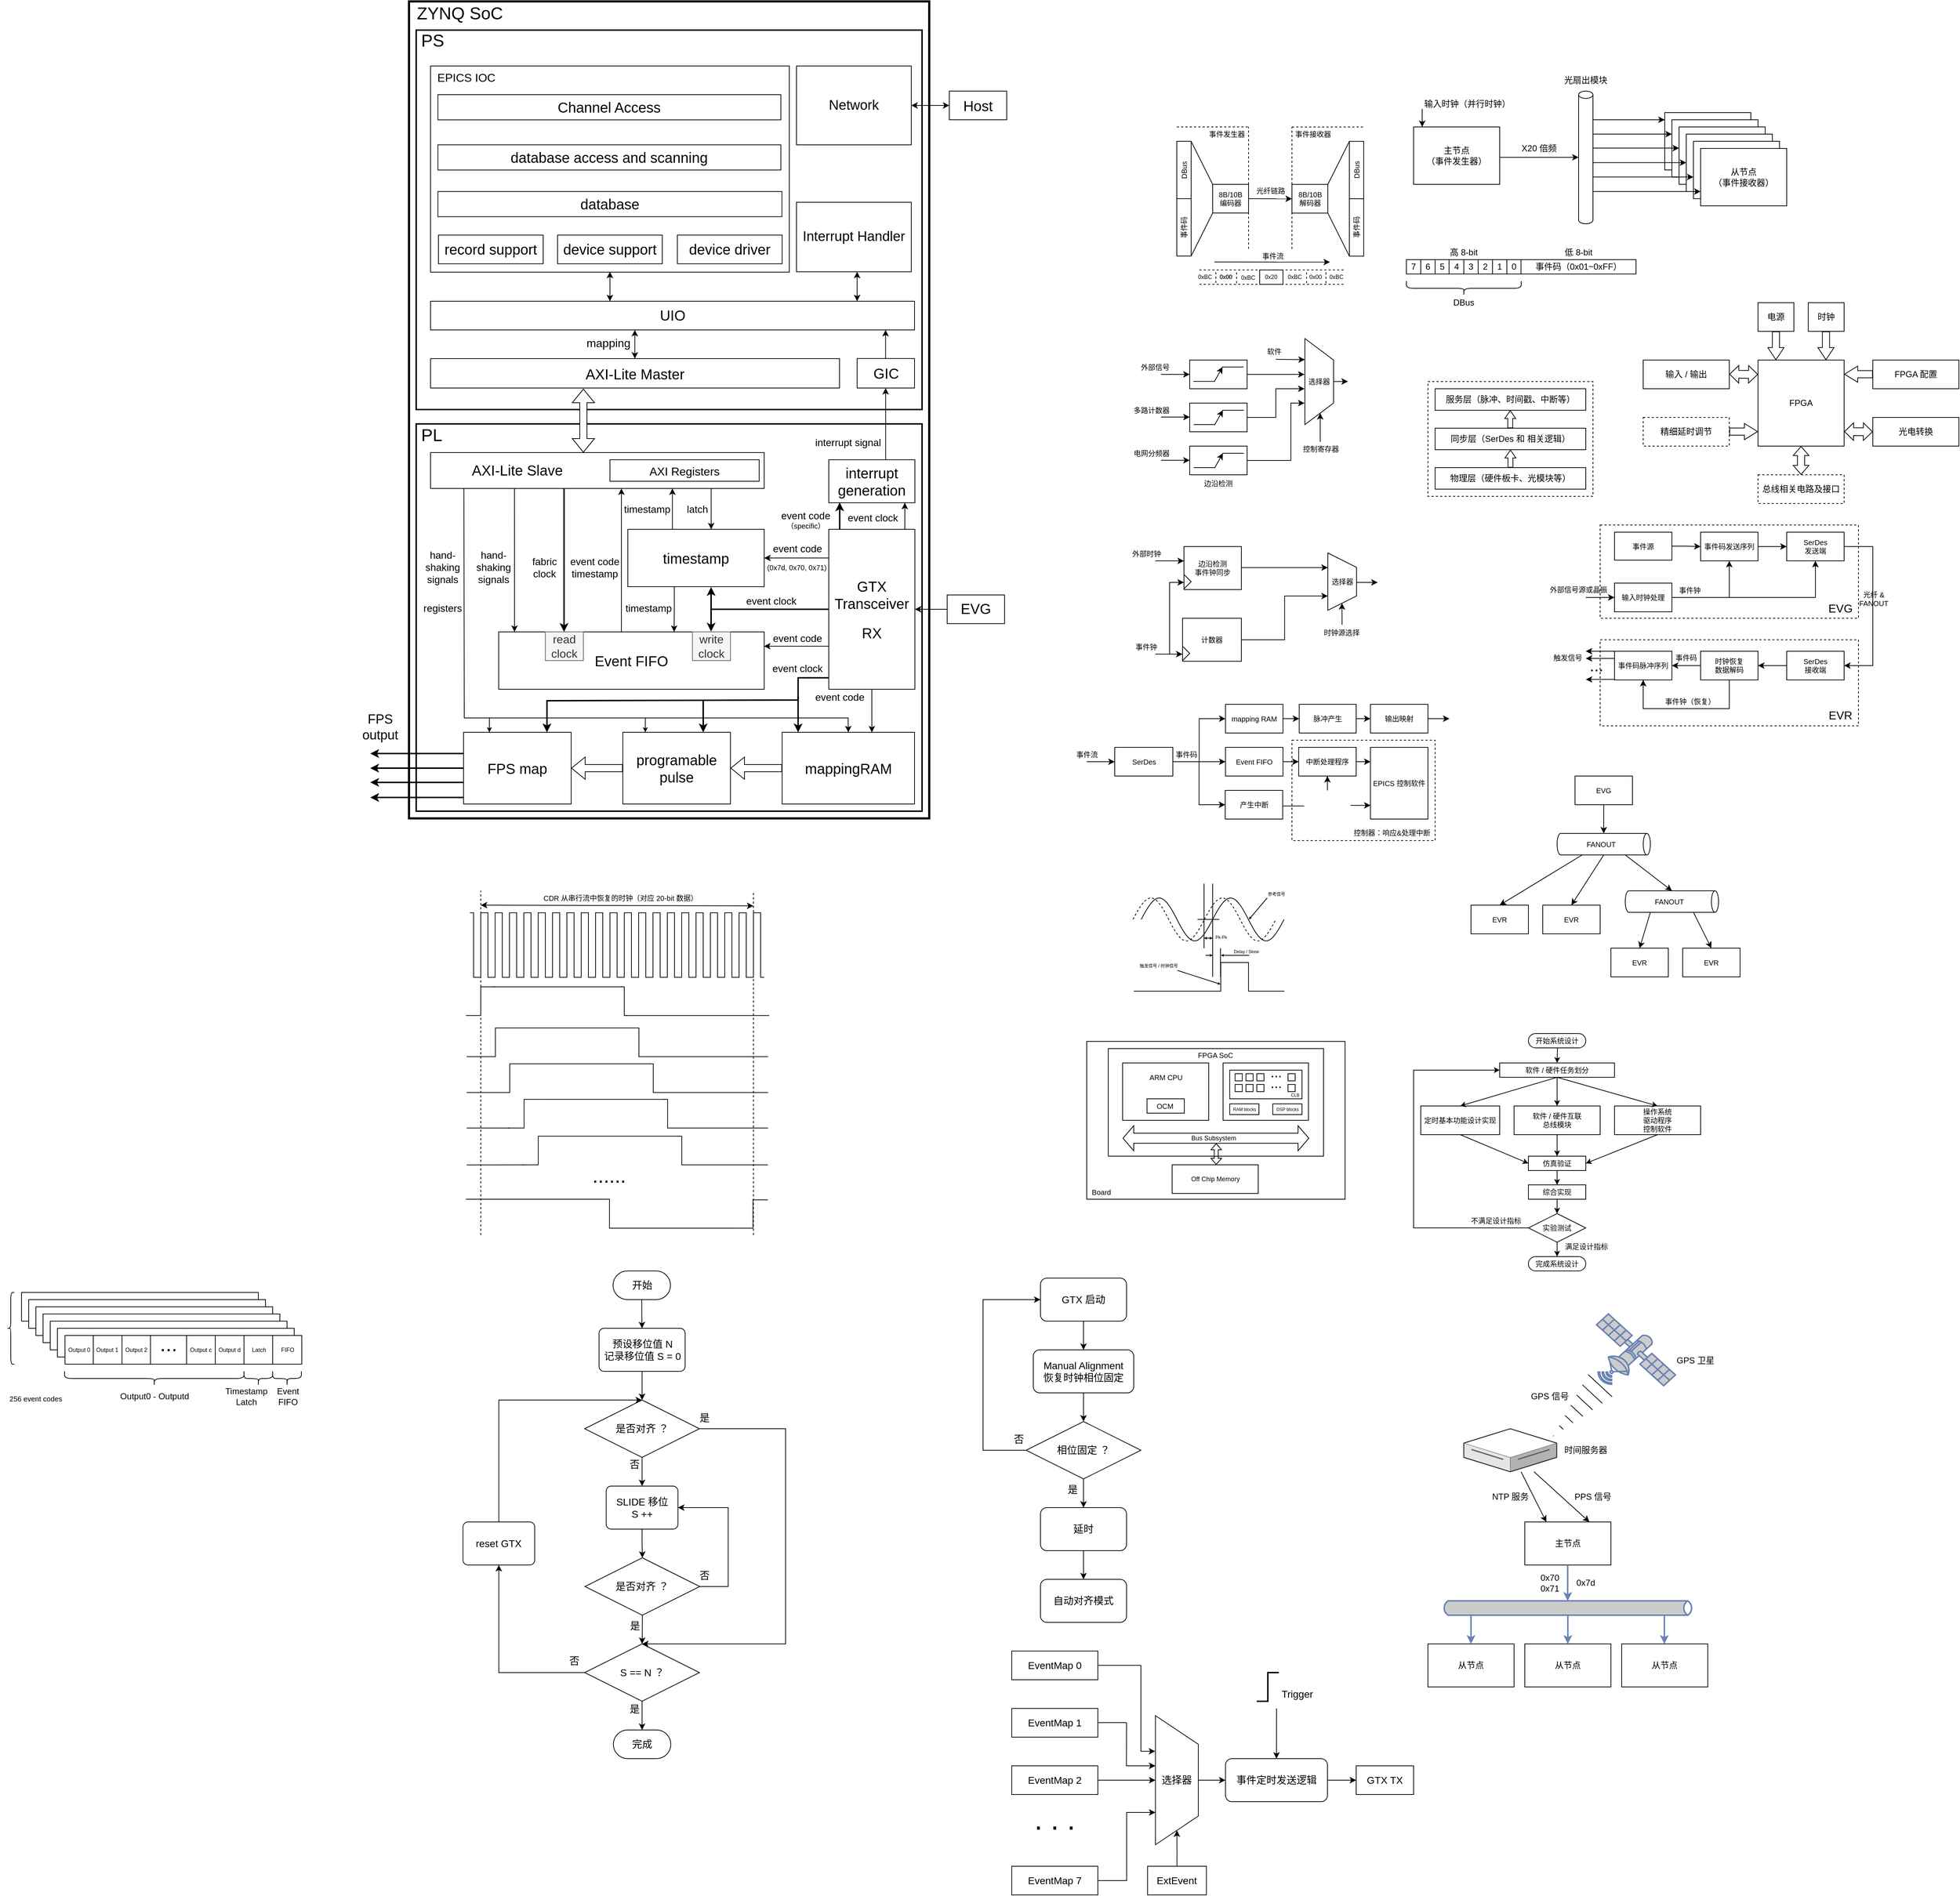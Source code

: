 <mxfile version="21.0.2" type="github">
  <diagram name="第 1 页" id="gunLv2JBtEKExqpgDwiK">
    <mxGraphModel dx="2449" dy="414" grid="1" gridSize="10" guides="1" tooltips="1" connect="1" arrows="1" fold="1" page="1" pageScale="1" pageWidth="1654" pageHeight="2336" math="0" shadow="0">
      <root>
        <mxCell id="0" />
        <mxCell id="1" parent="0" />
        <mxCell id="jyCma154ZdDsYqgbDztw-332" value="" style="rounded=0;whiteSpace=wrap;html=1;strokeWidth=1;fontSize=9;labelBackgroundColor=none;" parent="1" vertex="1">
          <mxGeometry x="64.5" y="1510" width="360" height="220" as="geometry" />
        </mxCell>
        <mxCell id="jyCma154ZdDsYqgbDztw-329" value="" style="rounded=0;whiteSpace=wrap;html=1;strokeWidth=1;fontSize=7;labelBackgroundColor=none;" parent="1" vertex="1">
          <mxGeometry x="94.5" y="1520" width="300" height="150" as="geometry" />
        </mxCell>
        <mxCell id="jyCma154ZdDsYqgbDztw-250" value="" style="rounded=0;whiteSpace=wrap;html=1;dashed=1;fontSize=23;labelBackgroundColor=none;" parent="1" vertex="1">
          <mxGeometry x="780" y="950" width="360" height="120" as="geometry" />
        </mxCell>
        <mxCell id="jyCma154ZdDsYqgbDztw-248" value="" style="rounded=0;whiteSpace=wrap;html=1;fontSize=23;dashed=1;labelBackgroundColor=none;" parent="1" vertex="1">
          <mxGeometry x="780" y="790" width="360" height="130" as="geometry" />
        </mxCell>
        <mxCell id="jyCma154ZdDsYqgbDztw-215" value="" style="rounded=0;whiteSpace=wrap;html=1;fontSize=10;dashed=1;labelBackgroundColor=none;" parent="1" vertex="1">
          <mxGeometry x="350.5" y="1090" width="199.5" height="140" as="geometry" />
        </mxCell>
        <mxCell id="jyCma154ZdDsYqgbDztw-1" value="&lt;div&gt;主节点&lt;/div&gt;&lt;div&gt;（事件发生器）&lt;/div&gt;" style="rounded=0;whiteSpace=wrap;html=1;labelBackgroundColor=none;" parent="1" vertex="1">
          <mxGeometry x="520" y="235" width="120" height="80" as="geometry" />
        </mxCell>
        <mxCell id="jyCma154ZdDsYqgbDztw-2" value="&lt;div&gt;主节点&lt;/div&gt;&lt;div&gt;（事件发生器）&lt;/div&gt;" style="rounded=0;whiteSpace=wrap;html=1;labelBackgroundColor=none;" parent="1" vertex="1">
          <mxGeometry x="870" y="215" width="120" height="80" as="geometry" />
        </mxCell>
        <mxCell id="jyCma154ZdDsYqgbDztw-3" value="&lt;div&gt;主节点&lt;/div&gt;&lt;div&gt;（事件发生器）&lt;/div&gt;" style="rounded=0;whiteSpace=wrap;html=1;labelBackgroundColor=none;" parent="1" vertex="1">
          <mxGeometry x="870" y="215" width="120" height="80" as="geometry" />
        </mxCell>
        <mxCell id="jyCma154ZdDsYqgbDztw-4" value="&lt;div&gt;主节点&lt;/div&gt;&lt;div&gt;（事件发生器）&lt;/div&gt;" style="rounded=0;whiteSpace=wrap;html=1;labelBackgroundColor=none;" parent="1" vertex="1">
          <mxGeometry x="880" y="225" width="120" height="80" as="geometry" />
        </mxCell>
        <mxCell id="jyCma154ZdDsYqgbDztw-5" value="&lt;div&gt;主节点&lt;/div&gt;&lt;div&gt;（事件发生器）&lt;/div&gt;" style="rounded=0;whiteSpace=wrap;html=1;labelBackgroundColor=none;" parent="1" vertex="1">
          <mxGeometry x="890" y="235" width="120" height="80" as="geometry" />
        </mxCell>
        <mxCell id="jyCma154ZdDsYqgbDztw-6" value="&lt;div&gt;从节点&lt;/div&gt;&lt;div&gt;（事件接收器）&lt;/div&gt;" style="rounded=0;whiteSpace=wrap;html=1;labelBackgroundColor=none;" parent="1" vertex="1">
          <mxGeometry x="900" y="245" width="120" height="80" as="geometry" />
        </mxCell>
        <mxCell id="jyCma154ZdDsYqgbDztw-7" value="" style="shape=cylinder3;whiteSpace=wrap;html=1;boundedLbl=1;backgroundOutline=1;size=5.103;labelBackgroundColor=none;" parent="1" vertex="1">
          <mxGeometry x="750" y="185" width="20" height="185" as="geometry" />
        </mxCell>
        <mxCell id="jyCma154ZdDsYqgbDztw-8" value="光扇出模块" style="text;html=1;strokeColor=none;fillColor=none;align=center;verticalAlign=middle;whiteSpace=wrap;rounded=0;labelBackgroundColor=none;" parent="1" vertex="1">
          <mxGeometry x="725" y="155" width="70" height="30" as="geometry" />
        </mxCell>
        <mxCell id="jyCma154ZdDsYqgbDztw-14" value="" style="endArrow=classic;html=1;rounded=0;labelBackgroundColor=none;fontColor=default;" parent="1" edge="1">
          <mxGeometry width="50" height="50" relative="1" as="geometry">
            <mxPoint x="770" y="245" as="sourcePoint" />
            <mxPoint x="880" y="245" as="targetPoint" />
          </mxGeometry>
        </mxCell>
        <mxCell id="jyCma154ZdDsYqgbDztw-17" value="" style="endArrow=classic;html=1;rounded=0;labelBackgroundColor=none;fontColor=default;" parent="1" edge="1">
          <mxGeometry width="50" height="50" relative="1" as="geometry">
            <mxPoint x="770" y="264.52" as="sourcePoint" />
            <mxPoint x="890" y="264.52" as="targetPoint" />
          </mxGeometry>
        </mxCell>
        <mxCell id="jyCma154ZdDsYqgbDztw-18" value="" style="endArrow=classic;html=1;rounded=0;labelBackgroundColor=none;fontColor=default;" parent="1" edge="1">
          <mxGeometry width="50" height="50" relative="1" as="geometry">
            <mxPoint x="770" y="284.76" as="sourcePoint" />
            <mxPoint x="900" y="284.76" as="targetPoint" />
          </mxGeometry>
        </mxCell>
        <mxCell id="jyCma154ZdDsYqgbDztw-19" value="" style="endArrow=classic;html=1;rounded=0;entryX=0.25;entryY=0;entryDx=0;entryDy=0;labelBackgroundColor=none;fontColor=default;" parent="1" edge="1">
          <mxGeometry width="50" height="50" relative="1" as="geometry">
            <mxPoint x="532" y="210" as="sourcePoint" />
            <mxPoint x="532" y="235" as="targetPoint" />
          </mxGeometry>
        </mxCell>
        <mxCell id="jyCma154ZdDsYqgbDztw-20" value="输入时钟（并行时钟）" style="text;html=1;strokeColor=none;fillColor=none;align=center;verticalAlign=middle;whiteSpace=wrap;rounded=0;labelBackgroundColor=none;" parent="1" vertex="1">
          <mxGeometry x="530" y="190" width="130" height="25" as="geometry" />
        </mxCell>
        <mxCell id="jyCma154ZdDsYqgbDztw-22" value="X20 倍频" style="text;html=1;strokeColor=none;fillColor=none;align=center;verticalAlign=middle;whiteSpace=wrap;rounded=0;labelBackgroundColor=none;" parent="1" vertex="1">
          <mxGeometry x="665" y="252.5" width="60" height="25" as="geometry" />
        </mxCell>
        <mxCell id="jyCma154ZdDsYqgbDztw-23" value="&lt;div&gt;从节点&lt;/div&gt;&lt;div&gt;（事件接收器）&lt;/div&gt;" style="rounded=0;whiteSpace=wrap;html=1;labelBackgroundColor=none;" parent="1" vertex="1">
          <mxGeometry x="910" y="255" width="120" height="80" as="geometry" />
        </mxCell>
        <mxCell id="jyCma154ZdDsYqgbDztw-24" value="&lt;div&gt;从节点&lt;/div&gt;&lt;div&gt;（事件接收器）&lt;/div&gt;" style="rounded=0;whiteSpace=wrap;html=1;labelBackgroundColor=none;" parent="1" vertex="1">
          <mxGeometry x="920" y="265" width="120" height="80" as="geometry" />
        </mxCell>
        <mxCell id="jyCma154ZdDsYqgbDztw-26" value="" style="endArrow=classic;html=1;rounded=0;labelBackgroundColor=none;fontColor=default;" parent="1" edge="1">
          <mxGeometry width="50" height="50" relative="1" as="geometry">
            <mxPoint x="770" y="304.76" as="sourcePoint" />
            <mxPoint x="910" y="304.76" as="targetPoint" />
          </mxGeometry>
        </mxCell>
        <mxCell id="jyCma154ZdDsYqgbDztw-27" value="" style="endArrow=classic;html=1;rounded=0;labelBackgroundColor=none;fontColor=default;" parent="1" edge="1">
          <mxGeometry width="50" height="50" relative="1" as="geometry">
            <mxPoint x="770" y="325" as="sourcePoint" />
            <mxPoint x="920" y="325" as="targetPoint" />
          </mxGeometry>
        </mxCell>
        <mxCell id="jyCma154ZdDsYqgbDztw-28" value="" style="endArrow=classic;html=1;rounded=0;labelBackgroundColor=none;fontColor=default;" parent="1" edge="1">
          <mxGeometry width="50" height="50" relative="1" as="geometry">
            <mxPoint x="770" y="225" as="sourcePoint" />
            <mxPoint x="870" y="225" as="targetPoint" />
          </mxGeometry>
        </mxCell>
        <mxCell id="jyCma154ZdDsYqgbDztw-31" value="" style="endArrow=classic;html=1;rounded=0;labelBackgroundColor=none;fontColor=default;" parent="1" edge="1">
          <mxGeometry width="50" height="50" relative="1" as="geometry">
            <mxPoint x="640" y="277.33" as="sourcePoint" />
            <mxPoint x="750" y="277.33" as="targetPoint" />
          </mxGeometry>
        </mxCell>
        <mxCell id="jyCma154ZdDsYqgbDztw-32" value="" style="rounded=0;whiteSpace=wrap;html=1;labelBackgroundColor=none;" parent="1" vertex="1">
          <mxGeometry x="510" y="420" width="320" height="20" as="geometry" />
        </mxCell>
        <mxCell id="jyCma154ZdDsYqgbDztw-35" value="低 8-bit" style="text;html=1;strokeColor=none;fillColor=none;align=center;verticalAlign=middle;whiteSpace=wrap;rounded=0;labelBackgroundColor=none;" parent="1" vertex="1">
          <mxGeometry x="720" y="400" width="60" height="20" as="geometry" />
        </mxCell>
        <mxCell id="jyCma154ZdDsYqgbDztw-36" value="高 8-bit" style="text;html=1;strokeColor=none;fillColor=none;align=center;verticalAlign=middle;whiteSpace=wrap;rounded=0;labelBackgroundColor=none;" parent="1" vertex="1">
          <mxGeometry x="560" y="400" width="60" height="20" as="geometry" />
        </mxCell>
        <mxCell id="jyCma154ZdDsYqgbDztw-37" value="事件码（0x01~0xFF）" style="text;html=1;strokeColor=none;fillColor=none;align=center;verticalAlign=middle;whiteSpace=wrap;rounded=0;labelBackgroundColor=none;" parent="1" vertex="1">
          <mxGeometry x="685" y="420" width="130" height="20" as="geometry" />
        </mxCell>
        <mxCell id="jyCma154ZdDsYqgbDztw-38" value="" style="endArrow=none;html=1;rounded=0;labelBackgroundColor=none;fontColor=default;" parent="1" edge="1">
          <mxGeometry width="50" height="50" relative="1" as="geometry">
            <mxPoint x="530" y="440" as="sourcePoint" />
            <mxPoint x="530" y="420" as="targetPoint" />
          </mxGeometry>
        </mxCell>
        <mxCell id="jyCma154ZdDsYqgbDztw-39" value="" style="endArrow=none;html=1;rounded=0;labelBackgroundColor=none;fontColor=default;" parent="1" edge="1">
          <mxGeometry width="50" height="50" relative="1" as="geometry">
            <mxPoint x="550" y="440" as="sourcePoint" />
            <mxPoint x="550" y="420" as="targetPoint" />
          </mxGeometry>
        </mxCell>
        <mxCell id="jyCma154ZdDsYqgbDztw-40" value="" style="endArrow=none;html=1;rounded=0;labelBackgroundColor=none;fontColor=default;" parent="1" edge="1">
          <mxGeometry width="50" height="50" relative="1" as="geometry">
            <mxPoint x="569.43" y="440" as="sourcePoint" />
            <mxPoint x="569.43" y="420" as="targetPoint" />
          </mxGeometry>
        </mxCell>
        <mxCell id="jyCma154ZdDsYqgbDztw-41" value="" style="endArrow=none;html=1;rounded=0;labelBackgroundColor=none;fontColor=default;" parent="1" edge="1">
          <mxGeometry width="50" height="50" relative="1" as="geometry">
            <mxPoint x="590" y="440" as="sourcePoint" />
            <mxPoint x="590" y="420" as="targetPoint" />
          </mxGeometry>
        </mxCell>
        <mxCell id="jyCma154ZdDsYqgbDztw-42" value="" style="endArrow=none;html=1;rounded=0;labelBackgroundColor=none;fontColor=default;" parent="1" edge="1">
          <mxGeometry width="50" height="50" relative="1" as="geometry">
            <mxPoint x="610" y="440" as="sourcePoint" />
            <mxPoint x="610" y="420" as="targetPoint" />
          </mxGeometry>
        </mxCell>
        <mxCell id="jyCma154ZdDsYqgbDztw-43" value="" style="endArrow=none;html=1;rounded=0;labelBackgroundColor=none;fontColor=default;" parent="1" edge="1">
          <mxGeometry width="50" height="50" relative="1" as="geometry">
            <mxPoint x="630" y="440" as="sourcePoint" />
            <mxPoint x="630" y="420" as="targetPoint" />
          </mxGeometry>
        </mxCell>
        <mxCell id="jyCma154ZdDsYqgbDztw-44" value="" style="endArrow=none;html=1;rounded=0;labelBackgroundColor=none;fontColor=default;" parent="1" edge="1">
          <mxGeometry width="50" height="50" relative="1" as="geometry">
            <mxPoint x="650" y="440" as="sourcePoint" />
            <mxPoint x="650" y="420" as="targetPoint" />
          </mxGeometry>
        </mxCell>
        <mxCell id="jyCma154ZdDsYqgbDztw-45" value="" style="endArrow=none;html=1;rounded=0;labelBackgroundColor=none;fontColor=default;" parent="1" edge="1">
          <mxGeometry width="50" height="50" relative="1" as="geometry">
            <mxPoint x="669.71" y="440" as="sourcePoint" />
            <mxPoint x="669.71" y="420" as="targetPoint" />
          </mxGeometry>
        </mxCell>
        <mxCell id="jyCma154ZdDsYqgbDztw-46" value="0" style="text;html=1;strokeColor=none;fillColor=none;align=center;verticalAlign=middle;whiteSpace=wrap;rounded=0;labelBackgroundColor=none;" parent="1" vertex="1">
          <mxGeometry x="650" y="420" width="20" height="20" as="geometry" />
        </mxCell>
        <mxCell id="jyCma154ZdDsYqgbDztw-47" value="1" style="text;html=1;strokeColor=none;fillColor=none;align=center;verticalAlign=middle;whiteSpace=wrap;rounded=0;labelBackgroundColor=none;" parent="1" vertex="1">
          <mxGeometry x="630" y="420" width="20" height="20" as="geometry" />
        </mxCell>
        <mxCell id="jyCma154ZdDsYqgbDztw-48" value="4" style="text;html=1;strokeColor=none;fillColor=none;align=center;verticalAlign=middle;whiteSpace=wrap;rounded=0;labelBackgroundColor=none;" parent="1" vertex="1">
          <mxGeometry x="570" y="420" width="20" height="20" as="geometry" />
        </mxCell>
        <mxCell id="jyCma154ZdDsYqgbDztw-49" value="2" style="text;html=1;strokeColor=none;fillColor=none;align=center;verticalAlign=middle;whiteSpace=wrap;rounded=0;labelBackgroundColor=none;" parent="1" vertex="1">
          <mxGeometry x="610" y="420" width="20" height="20" as="geometry" />
        </mxCell>
        <mxCell id="jyCma154ZdDsYqgbDztw-50" value="3" style="text;html=1;strokeColor=none;fillColor=none;align=center;verticalAlign=middle;whiteSpace=wrap;rounded=0;labelBackgroundColor=none;" parent="1" vertex="1">
          <mxGeometry x="590" y="420" width="20" height="20" as="geometry" />
        </mxCell>
        <mxCell id="jyCma154ZdDsYqgbDztw-51" value="5" style="text;html=1;strokeColor=none;fillColor=none;align=center;verticalAlign=middle;whiteSpace=wrap;rounded=0;labelBackgroundColor=none;" parent="1" vertex="1">
          <mxGeometry x="550" y="420" width="20" height="20" as="geometry" />
        </mxCell>
        <mxCell id="jyCma154ZdDsYqgbDztw-52" value="7" style="text;html=1;strokeColor=none;fillColor=none;align=center;verticalAlign=middle;whiteSpace=wrap;rounded=0;labelBackgroundColor=none;" parent="1" vertex="1">
          <mxGeometry x="510" y="420" width="20" height="20" as="geometry" />
        </mxCell>
        <mxCell id="jyCma154ZdDsYqgbDztw-54" value="6" style="text;html=1;strokeColor=none;fillColor=none;align=center;verticalAlign=middle;whiteSpace=wrap;rounded=0;labelBackgroundColor=none;" parent="1" vertex="1">
          <mxGeometry x="530" y="420" width="20" height="20" as="geometry" />
        </mxCell>
        <mxCell id="jyCma154ZdDsYqgbDztw-59" value="" style="shape=curlyBracket;whiteSpace=wrap;html=1;rounded=1;flipH=1;labelPosition=right;verticalLabelPosition=middle;align=left;verticalAlign=middle;size=0.5;direction=north;labelBackgroundColor=none;" parent="1" vertex="1">
          <mxGeometry x="510" y="450" width="160" height="20" as="geometry" />
        </mxCell>
        <mxCell id="jyCma154ZdDsYqgbDztw-60" value="&lt;div&gt;DBus&lt;/div&gt;" style="text;html=1;strokeColor=none;fillColor=none;align=center;verticalAlign=middle;whiteSpace=wrap;rounded=0;labelBackgroundColor=none;" parent="1" vertex="1">
          <mxGeometry x="560" y="470" width="60" height="20" as="geometry" />
        </mxCell>
        <mxCell id="jyCma154ZdDsYqgbDztw-61" value="" style="rounded=0;whiteSpace=wrap;html=1;dashed=1;labelBackgroundColor=none;" parent="1" vertex="1">
          <mxGeometry x="540" y="590" width="230" height="160" as="geometry" />
        </mxCell>
        <mxCell id="jyCma154ZdDsYqgbDztw-62" value="物理层（硬件板卡、光模块等）" style="rounded=0;whiteSpace=wrap;html=1;labelBackgroundColor=none;" parent="1" vertex="1">
          <mxGeometry x="550" y="710" width="210" height="30" as="geometry" />
        </mxCell>
        <mxCell id="jyCma154ZdDsYqgbDztw-63" value="同步层（SerDes 和 相关逻辑）" style="rounded=0;whiteSpace=wrap;html=1;labelBackgroundColor=none;" parent="1" vertex="1">
          <mxGeometry x="550" y="655" width="210" height="30" as="geometry" />
        </mxCell>
        <mxCell id="jyCma154ZdDsYqgbDztw-64" value="服务层（脉冲、时间戳、中断等）" style="rounded=0;whiteSpace=wrap;html=1;labelBackgroundColor=none;" parent="1" vertex="1">
          <mxGeometry x="550" y="600" width="210" height="30" as="geometry" />
        </mxCell>
        <mxCell id="jyCma154ZdDsYqgbDztw-66" value="" style="shape=flexArrow;endArrow=classic;html=1;rounded=0;width=6.857;endSize=3.331;endWidth=7.347;exitX=0.5;exitY=0;exitDx=0;exitDy=0;entryX=0.5;entryY=1;entryDx=0;entryDy=0;labelBackgroundColor=none;fontColor=default;" parent="1" source="jyCma154ZdDsYqgbDztw-62" target="jyCma154ZdDsYqgbDztw-63" edge="1">
          <mxGeometry width="50" height="50" relative="1" as="geometry">
            <mxPoint x="654.71" y="715" as="sourcePoint" />
            <mxPoint x="654.71" y="685" as="targetPoint" />
          </mxGeometry>
        </mxCell>
        <mxCell id="jyCma154ZdDsYqgbDztw-67" value="" style="shape=flexArrow;endArrow=classic;html=1;rounded=0;width=6.857;endSize=3.331;endWidth=7.347;exitX=0.5;exitY=0;exitDx=0;exitDy=0;entryX=0.5;entryY=1;entryDx=0;entryDy=0;labelBackgroundColor=none;fontColor=default;" parent="1" edge="1">
          <mxGeometry width="50" height="50" relative="1" as="geometry">
            <mxPoint x="654.71" y="655" as="sourcePoint" />
            <mxPoint x="654.71" y="630" as="targetPoint" />
          </mxGeometry>
        </mxCell>
        <mxCell id="jyCma154ZdDsYqgbDztw-69" value="FPGA" style="rounded=0;whiteSpace=wrap;html=1;labelBackgroundColor=none;" parent="1" vertex="1">
          <mxGeometry x="1000" y="560" width="120" height="120" as="geometry" />
        </mxCell>
        <mxCell id="jyCma154ZdDsYqgbDztw-70" value="电源" style="rounded=0;whiteSpace=wrap;html=1;labelBackgroundColor=none;" parent="1" vertex="1">
          <mxGeometry x="1000" y="480" width="50" height="40" as="geometry" />
        </mxCell>
        <mxCell id="jyCma154ZdDsYqgbDztw-71" value="FPGA 配置" style="rounded=0;whiteSpace=wrap;html=1;labelBackgroundColor=none;" parent="1" vertex="1">
          <mxGeometry x="1160" y="560" width="120" height="40" as="geometry" />
        </mxCell>
        <mxCell id="jyCma154ZdDsYqgbDztw-72" value="光电转换" style="rounded=0;whiteSpace=wrap;html=1;labelBackgroundColor=none;" parent="1" vertex="1">
          <mxGeometry x="1160" y="640" width="120" height="40" as="geometry" />
        </mxCell>
        <mxCell id="jyCma154ZdDsYqgbDztw-73" value="时钟" style="rounded=0;whiteSpace=wrap;html=1;labelBackgroundColor=none;" parent="1" vertex="1">
          <mxGeometry x="1070" y="480" width="50" height="40" as="geometry" />
        </mxCell>
        <mxCell id="jyCma154ZdDsYqgbDztw-74" value="总线相关电路及接口" style="rounded=0;whiteSpace=wrap;html=1;dashed=1;labelBackgroundColor=none;" parent="1" vertex="1">
          <mxGeometry x="1000" y="720" width="120" height="40" as="geometry" />
        </mxCell>
        <mxCell id="jyCma154ZdDsYqgbDztw-75" value="精细延时调节" style="rounded=0;whiteSpace=wrap;html=1;dashed=1;labelBackgroundColor=none;" parent="1" vertex="1">
          <mxGeometry x="840" y="640" width="120" height="40" as="geometry" />
        </mxCell>
        <mxCell id="jyCma154ZdDsYqgbDztw-76" value="输入 / 输出" style="rounded=0;whiteSpace=wrap;html=1;labelBackgroundColor=none;" parent="1" vertex="1">
          <mxGeometry x="840" y="560" width="120" height="40" as="geometry" />
        </mxCell>
        <mxCell id="jyCma154ZdDsYqgbDztw-77" value="" style="shape=flexArrow;endArrow=classic;html=1;rounded=0;exitX=0.5;exitY=1;exitDx=0;exitDy=0;entryX=0.208;entryY=0;entryDx=0;entryDy=0;entryPerimeter=0;endWidth=11.429;endSize=5.286;labelBackgroundColor=none;fontColor=default;" parent="1" source="jyCma154ZdDsYqgbDztw-70" target="jyCma154ZdDsYqgbDztw-69" edge="1">
          <mxGeometry width="50" height="50" relative="1" as="geometry">
            <mxPoint x="1060" y="640" as="sourcePoint" />
            <mxPoint x="1110" y="590" as="targetPoint" />
          </mxGeometry>
        </mxCell>
        <mxCell id="jyCma154ZdDsYqgbDztw-78" value="" style="shape=flexArrow;endArrow=classic;html=1;rounded=0;exitX=0.5;exitY=1;exitDx=0;exitDy=0;entryX=0.208;entryY=0;entryDx=0;entryDy=0;entryPerimeter=0;endWidth=11.429;endSize=5.286;labelBackgroundColor=none;fontColor=default;" parent="1" edge="1">
          <mxGeometry width="50" height="50" relative="1" as="geometry">
            <mxPoint x="1094.71" y="520" as="sourcePoint" />
            <mxPoint x="1094.71" y="560" as="targetPoint" />
          </mxGeometry>
        </mxCell>
        <mxCell id="jyCma154ZdDsYqgbDztw-79" value="" style="shape=flexArrow;endArrow=classic;startArrow=classic;html=1;rounded=0;endWidth=12.571;endSize=3.891;startWidth=12.571;startSize=3.891;width=10.857;labelBackgroundColor=none;fontColor=default;" parent="1" edge="1">
          <mxGeometry width="100" height="100" relative="1" as="geometry">
            <mxPoint x="960" y="579.71" as="sourcePoint" />
            <mxPoint x="1000" y="580" as="targetPoint" />
          </mxGeometry>
        </mxCell>
        <mxCell id="jyCma154ZdDsYqgbDztw-80" value="" style="shape=flexArrow;endArrow=classic;startArrow=classic;html=1;rounded=0;endWidth=12.571;endSize=3.891;startWidth=12.571;startSize=3.891;width=10.857;labelBackgroundColor=none;fontColor=default;" parent="1" edge="1">
          <mxGeometry width="100" height="100" relative="1" as="geometry">
            <mxPoint x="1120" y="659.71" as="sourcePoint" />
            <mxPoint x="1160" y="660" as="targetPoint" />
          </mxGeometry>
        </mxCell>
        <mxCell id="jyCma154ZdDsYqgbDztw-82" value="" style="shape=flexArrow;endArrow=classic;html=1;rounded=0;endWidth=11.429;endSize=5.811;labelBackgroundColor=none;fontColor=default;" parent="1" edge="1">
          <mxGeometry width="50" height="50" relative="1" as="geometry">
            <mxPoint x="960" y="659.71" as="sourcePoint" />
            <mxPoint x="1000" y="659.71" as="targetPoint" />
          </mxGeometry>
        </mxCell>
        <mxCell id="jyCma154ZdDsYqgbDztw-83" value="" style="shape=flexArrow;endArrow=classic;html=1;rounded=0;endWidth=11.429;endSize=5.811;labelBackgroundColor=none;fontColor=default;" parent="1" edge="1">
          <mxGeometry width="50" height="50" relative="1" as="geometry">
            <mxPoint x="1160" y="579.71" as="sourcePoint" />
            <mxPoint x="1120" y="579.71" as="targetPoint" />
          </mxGeometry>
        </mxCell>
        <mxCell id="jyCma154ZdDsYqgbDztw-84" value="" style="shape=flexArrow;endArrow=classic;startArrow=classic;html=1;rounded=0;exitX=0.5;exitY=0;exitDx=0;exitDy=0;entryX=0.5;entryY=1;entryDx=0;entryDy=0;endWidth=10.857;endSize=3.857;startWidth=10.857;startSize=3.857;labelBackgroundColor=none;fontColor=default;" parent="1" source="jyCma154ZdDsYqgbDztw-74" target="jyCma154ZdDsYqgbDztw-69" edge="1">
          <mxGeometry width="100" height="100" relative="1" as="geometry">
            <mxPoint x="1030" y="670" as="sourcePoint" />
            <mxPoint x="1130" y="570" as="targetPoint" />
          </mxGeometry>
        </mxCell>
        <mxCell id="jyCma154ZdDsYqgbDztw-90" value="&lt;div&gt;DBus&lt;/div&gt;" style="rounded=0;whiteSpace=wrap;html=1;labelPosition=center;verticalLabelPosition=middle;align=center;verticalAlign=middle;horizontal=0;fontSize=10;spacing=2;strokeWidth=1;labelBackgroundColor=none;" parent="1" vertex="1">
          <mxGeometry x="190" y="255" width="20" height="80" as="geometry" />
        </mxCell>
        <mxCell id="jyCma154ZdDsYqgbDztw-91" value="事件码" style="rounded=0;whiteSpace=wrap;html=1;labelPosition=center;verticalLabelPosition=middle;align=center;verticalAlign=middle;horizontal=0;fontSize=10;spacing=2;strokeWidth=1;labelBackgroundColor=none;" parent="1" vertex="1">
          <mxGeometry x="190" y="335" width="20" height="80" as="geometry" />
        </mxCell>
        <mxCell id="jyCma154ZdDsYqgbDztw-92" value="&lt;div style=&quot;font-size: 10px;&quot;&gt;&lt;font style=&quot;font-size: 10px;&quot;&gt;8B/10B&lt;/font&gt;&lt;/div&gt;&lt;div style=&quot;font-size: 10px;&quot;&gt;&lt;font style=&quot;font-size: 10px;&quot;&gt;编码器&lt;br style=&quot;font-size: 10px;&quot;&gt;&lt;/font&gt;&lt;/div&gt;" style="rounded=0;whiteSpace=wrap;html=1;fontSize=10;spacing=2;strokeWidth=1;labelBackgroundColor=none;" parent="1" vertex="1">
          <mxGeometry x="240" y="315" width="50" height="40" as="geometry" />
        </mxCell>
        <mxCell id="jyCma154ZdDsYqgbDztw-93" value="" style="endArrow=none;html=1;rounded=0;exitX=1;exitY=0;exitDx=0;exitDy=0;entryX=0;entryY=0;entryDx=0;entryDy=0;spacing=2;strokeWidth=1;labelBackgroundColor=none;fontColor=default;" parent="1" source="jyCma154ZdDsYqgbDztw-90" target="jyCma154ZdDsYqgbDztw-92" edge="1">
          <mxGeometry width="50" height="50" relative="1" as="geometry">
            <mxPoint x="290" y="345" as="sourcePoint" />
            <mxPoint x="340" y="295" as="targetPoint" />
          </mxGeometry>
        </mxCell>
        <mxCell id="jyCma154ZdDsYqgbDztw-94" value="" style="endArrow=none;html=1;rounded=0;exitX=1;exitY=1;exitDx=0;exitDy=0;entryX=0;entryY=1;entryDx=0;entryDy=0;spacing=2;strokeWidth=1;labelBackgroundColor=none;fontColor=default;" parent="1" source="jyCma154ZdDsYqgbDztw-91" target="jyCma154ZdDsYqgbDztw-92" edge="1">
          <mxGeometry width="50" height="50" relative="1" as="geometry">
            <mxPoint x="290" y="345" as="sourcePoint" />
            <mxPoint x="340" y="295" as="targetPoint" />
          </mxGeometry>
        </mxCell>
        <mxCell id="jyCma154ZdDsYqgbDztw-95" value="DBus" style="rounded=0;whiteSpace=wrap;html=1;labelPosition=center;verticalLabelPosition=middle;align=center;verticalAlign=middle;horizontal=0;direction=east;flipV=1;flipH=0;fontSize=10;spacing=2;strokeWidth=1;labelBackgroundColor=none;" parent="1" vertex="1">
          <mxGeometry x="430.5" y="255.13" width="20" height="80" as="geometry" />
        </mxCell>
        <mxCell id="jyCma154ZdDsYqgbDztw-96" value="事件码" style="rounded=0;whiteSpace=wrap;html=1;labelPosition=center;verticalLabelPosition=middle;align=center;verticalAlign=middle;horizontal=0;direction=east;flipV=1;flipH=0;fontSize=10;spacing=2;strokeWidth=1;labelBackgroundColor=none;" parent="1" vertex="1">
          <mxGeometry x="430.5" y="335.13" width="20" height="80" as="geometry" />
        </mxCell>
        <mxCell id="jyCma154ZdDsYqgbDztw-97" value="&lt;div style=&quot;font-size: 10px;&quot;&gt;8B/10B&lt;/div&gt;&lt;div style=&quot;font-size: 10px;&quot;&gt;解码器&lt;br style=&quot;font-size: 10px;&quot;&gt;&lt;/div&gt;" style="rounded=0;whiteSpace=wrap;html=1;direction=east;flipV=1;flipH=0;fontSize=10;spacing=2;strokeWidth=1;labelBackgroundColor=none;" parent="1" vertex="1">
          <mxGeometry x="350.5" y="315.13" width="50" height="40" as="geometry" />
        </mxCell>
        <mxCell id="jyCma154ZdDsYqgbDztw-98" value="" style="endArrow=none;html=1;rounded=0;exitX=0;exitY=0;exitDx=0;exitDy=0;entryX=1;entryY=0;entryDx=0;entryDy=0;spacing=2;strokeWidth=1;labelBackgroundColor=none;fontColor=default;" parent="1" source="jyCma154ZdDsYqgbDztw-95" target="jyCma154ZdDsYqgbDztw-97" edge="1">
          <mxGeometry width="50" height="50" relative="1" as="geometry">
            <mxPoint x="530.5" y="205.13" as="sourcePoint" />
            <mxPoint x="580.5" y="255.13" as="targetPoint" />
          </mxGeometry>
        </mxCell>
        <mxCell id="jyCma154ZdDsYqgbDztw-99" value="" style="endArrow=none;html=1;rounded=0;exitX=0;exitY=1;exitDx=0;exitDy=0;entryX=1;entryY=1;entryDx=0;entryDy=0;spacing=2;strokeWidth=1;labelBackgroundColor=none;fontColor=default;" parent="1" source="jyCma154ZdDsYqgbDztw-96" target="jyCma154ZdDsYqgbDztw-97" edge="1">
          <mxGeometry width="50" height="50" relative="1" as="geometry">
            <mxPoint x="530.5" y="445.13" as="sourcePoint" />
            <mxPoint x="580.5" y="495.13" as="targetPoint" />
          </mxGeometry>
        </mxCell>
        <mxCell id="jyCma154ZdDsYqgbDztw-100" value="" style="endArrow=classic;html=1;rounded=0;exitX=1;exitY=0.5;exitDx=0;exitDy=0;entryX=0;entryY=0.5;entryDx=0;entryDy=0;spacing=2;strokeWidth=1;labelBackgroundColor=none;fontColor=default;" parent="1" source="jyCma154ZdDsYqgbDztw-92" target="jyCma154ZdDsYqgbDztw-97" edge="1">
          <mxGeometry width="50" height="50" relative="1" as="geometry">
            <mxPoint x="280" y="395" as="sourcePoint" />
            <mxPoint x="330" y="345" as="targetPoint" />
          </mxGeometry>
        </mxCell>
        <mxCell id="jyCma154ZdDsYqgbDztw-101" value="" style="endArrow=classic;html=1;rounded=0;fontSize=10;spacing=2;strokeWidth=1;labelBackgroundColor=none;fontColor=default;" parent="1" edge="1">
          <mxGeometry width="50" height="50" relative="1" as="geometry">
            <mxPoint x="242.5" y="423.29" as="sourcePoint" />
            <mxPoint x="403.5" y="423.43" as="targetPoint" />
          </mxGeometry>
        </mxCell>
        <mxCell id="jyCma154ZdDsYqgbDztw-102" value="" style="endArrow=none;html=1;rounded=0;fontSize=10;dashed=1;strokeWidth=1;labelBackgroundColor=none;fontColor=default;" parent="1" edge="1">
          <mxGeometry width="50" height="50" relative="1" as="geometry">
            <mxPoint x="422.5" y="434.43" as="sourcePoint" />
            <mxPoint x="221.5" y="434.43" as="targetPoint" />
          </mxGeometry>
        </mxCell>
        <mxCell id="jyCma154ZdDsYqgbDztw-103" value="" style="endArrow=none;html=1;rounded=0;fontSize=10;dashed=1;strokeWidth=1;labelBackgroundColor=none;fontColor=default;" parent="1" edge="1">
          <mxGeometry width="50" height="50" relative="1" as="geometry">
            <mxPoint x="422.5" y="454.43" as="sourcePoint" />
            <mxPoint x="221.5" y="454.43" as="targetPoint" />
          </mxGeometry>
        </mxCell>
        <mxCell id="jyCma154ZdDsYqgbDztw-104" value="0x00" style="text;html=1;strokeColor=none;fillColor=none;align=center;verticalAlign=middle;whiteSpace=wrap;rounded=0;dashed=1;fontSize=8;strokeWidth=1;labelBackgroundColor=none;" parent="1" vertex="1">
          <mxGeometry x="245.5" y="437.17" width="25" height="14.52" as="geometry" />
        </mxCell>
        <mxCell id="jyCma154ZdDsYqgbDztw-105" value="0xBC" style="text;html=1;strokeColor=none;fillColor=none;align=center;verticalAlign=middle;whiteSpace=wrap;rounded=0;dashed=1;fontSize=8;strokeWidth=1;labelBackgroundColor=none;" parent="1" vertex="1">
          <mxGeometry x="341.5" y="436.93" width="25" height="14.52" as="geometry" />
        </mxCell>
        <mxCell id="jyCma154ZdDsYqgbDztw-106" value="0xBC" style="text;html=1;strokeColor=none;fillColor=none;align=center;verticalAlign=middle;whiteSpace=wrap;rounded=0;dashed=1;fontSize=8;strokeWidth=1;labelBackgroundColor=none;" parent="1" vertex="1">
          <mxGeometry x="399.5" y="436.93" width="25" height="14.52" as="geometry" />
        </mxCell>
        <mxCell id="jyCma154ZdDsYqgbDztw-107" value="&lt;div style=&quot;font-size: 10px;&quot;&gt;&lt;font style=&quot;font-size: 10px;&quot;&gt;事件流&lt;/font&gt;&lt;/div&gt;" style="text;html=1;strokeColor=none;fillColor=none;align=center;verticalAlign=middle;whiteSpace=wrap;rounded=0;dashed=1;fontSize=10;strokeWidth=1;labelBackgroundColor=none;" parent="1" vertex="1">
          <mxGeometry x="257.5" y="410.43" width="132.37" height="10" as="geometry" />
        </mxCell>
        <mxCell id="jyCma154ZdDsYqgbDztw-108" value="0x00" style="text;html=1;strokeColor=none;fillColor=none;align=center;verticalAlign=middle;whiteSpace=wrap;rounded=0;dashed=1;fontSize=8;strokeWidth=1;labelBackgroundColor=none;" parent="1" vertex="1">
          <mxGeometry x="370.88" y="437.17" width="25" height="14.52" as="geometry" />
        </mxCell>
        <mxCell id="jyCma154ZdDsYqgbDztw-109" value="" style="rounded=0;whiteSpace=wrap;html=1;fontSize=10;strokeWidth=1;labelBackgroundColor=none;" parent="1" vertex="1">
          <mxGeometry x="305.5" y="434.43" width="32.5" height="20" as="geometry" />
        </mxCell>
        <mxCell id="jyCma154ZdDsYqgbDztw-110" value="0x00" style="text;html=1;strokeColor=none;fillColor=none;align=center;verticalAlign=middle;whiteSpace=wrap;rounded=0;dashed=1;fontSize=8;strokeWidth=1;labelBackgroundColor=none;" parent="1" vertex="1">
          <mxGeometry x="245.5" y="436.93" width="25" height="14.52" as="geometry" />
        </mxCell>
        <mxCell id="jyCma154ZdDsYqgbDztw-111" value="0xBC" style="text;html=1;strokeColor=none;fillColor=none;align=center;verticalAlign=middle;whiteSpace=wrap;rounded=0;dashed=1;fontSize=8;strokeWidth=1;labelBackgroundColor=none;" parent="1" vertex="1">
          <mxGeometry x="216.5" y="437.17" width="25" height="14.52" as="geometry" />
        </mxCell>
        <mxCell id="jyCma154ZdDsYqgbDztw-112" value="0xBC" style="text;html=1;strokeColor=none;fillColor=none;align=center;verticalAlign=middle;whiteSpace=wrap;rounded=0;dashed=1;fontSize=8;strokeWidth=1;labelBackgroundColor=none;" parent="1" vertex="1">
          <mxGeometry x="276.5" y="437.43" width="25" height="14.52" as="geometry" />
        </mxCell>
        <mxCell id="jyCma154ZdDsYqgbDztw-113" value="0x20" style="text;html=1;strokeColor=none;fillColor=none;align=center;verticalAlign=middle;whiteSpace=wrap;rounded=0;dashed=1;fontSize=8;strokeWidth=1;labelBackgroundColor=none;" parent="1" vertex="1">
          <mxGeometry x="309.25" y="436.93" width="25" height="14.52" as="geometry" />
        </mxCell>
        <mxCell id="jyCma154ZdDsYqgbDztw-114" value="" style="endArrow=none;html=1;rounded=0;dashed=1;fontSize=10;strokeWidth=1;labelBackgroundColor=none;fontColor=default;" parent="1" edge="1">
          <mxGeometry width="50" height="50" relative="1" as="geometry">
            <mxPoint x="244.44" y="452.45" as="sourcePoint" />
            <mxPoint x="244.44" y="435.19" as="targetPoint" />
          </mxGeometry>
        </mxCell>
        <mxCell id="jyCma154ZdDsYqgbDztw-115" value="" style="endArrow=none;html=1;rounded=0;dashed=1;fontSize=10;strokeWidth=1;labelBackgroundColor=none;fontColor=default;" parent="1" edge="1">
          <mxGeometry width="50" height="50" relative="1" as="geometry">
            <mxPoint x="273.37" y="452.69" as="sourcePoint" />
            <mxPoint x="273.37" y="435.43" as="targetPoint" />
          </mxGeometry>
        </mxCell>
        <mxCell id="jyCma154ZdDsYqgbDztw-116" value="" style="endArrow=none;html=1;rounded=0;dashed=1;fontSize=10;strokeWidth=1;labelBackgroundColor=none;fontColor=default;" parent="1" edge="1">
          <mxGeometry width="50" height="50" relative="1" as="geometry">
            <mxPoint x="370.88" y="452.69" as="sourcePoint" />
            <mxPoint x="370.88" y="435.43" as="targetPoint" />
          </mxGeometry>
        </mxCell>
        <mxCell id="jyCma154ZdDsYqgbDztw-117" value="" style="endArrow=none;html=1;rounded=0;dashed=1;fontSize=10;strokeWidth=1;labelBackgroundColor=none;fontColor=default;" parent="1" edge="1">
          <mxGeometry width="50" height="50" relative="1" as="geometry">
            <mxPoint x="397.88" y="452.69" as="sourcePoint" />
            <mxPoint x="397.88" y="435.43" as="targetPoint" />
          </mxGeometry>
        </mxCell>
        <mxCell id="jyCma154ZdDsYqgbDztw-118" value="" style="endArrow=none;html=1;rounded=0;dashed=1;fontSize=10;strokeWidth=1;labelBackgroundColor=none;fontColor=default;" parent="1" edge="1">
          <mxGeometry width="50" height="50" relative="1" as="geometry">
            <mxPoint x="290" y="405" as="sourcePoint" />
            <mxPoint x="290" y="235" as="targetPoint" />
          </mxGeometry>
        </mxCell>
        <mxCell id="jyCma154ZdDsYqgbDztw-119" value="" style="endArrow=none;html=1;rounded=0;dashed=1;fontSize=10;strokeWidth=1;labelBackgroundColor=none;fontColor=default;" parent="1" edge="1">
          <mxGeometry width="50" height="50" relative="1" as="geometry">
            <mxPoint x="190" y="235" as="sourcePoint" />
            <mxPoint x="290" y="235" as="targetPoint" />
          </mxGeometry>
        </mxCell>
        <mxCell id="jyCma154ZdDsYqgbDztw-120" value="" style="endArrow=none;html=1;rounded=0;dashed=1;fontSize=10;strokeWidth=1;labelBackgroundColor=none;fontColor=default;" parent="1" edge="1">
          <mxGeometry width="50" height="50" relative="1" as="geometry">
            <mxPoint x="350.5" y="405.13" as="sourcePoint" />
            <mxPoint x="350.5" y="235.13" as="targetPoint" />
          </mxGeometry>
        </mxCell>
        <mxCell id="jyCma154ZdDsYqgbDztw-121" value="" style="endArrow=none;html=1;rounded=0;dashed=1;fontSize=10;strokeWidth=1;labelBackgroundColor=none;fontColor=default;" parent="1" edge="1">
          <mxGeometry width="50" height="50" relative="1" as="geometry">
            <mxPoint x="350.5" y="235.13" as="sourcePoint" />
            <mxPoint x="450.5" y="235.13" as="targetPoint" />
          </mxGeometry>
        </mxCell>
        <mxCell id="jyCma154ZdDsYqgbDztw-122" value="事件发生器" style="text;html=1;strokeColor=none;fillColor=none;align=center;verticalAlign=middle;whiteSpace=wrap;rounded=0;fontSize=10;strokeWidth=1;labelBackgroundColor=none;" parent="1" vertex="1">
          <mxGeometry x="230" y="235" width="60" height="20" as="geometry" />
        </mxCell>
        <mxCell id="jyCma154ZdDsYqgbDztw-123" value="事件接收器" style="text;html=1;strokeColor=none;fillColor=none;align=left;verticalAlign=middle;whiteSpace=wrap;rounded=0;fontSize=10;strokeWidth=1;labelBackgroundColor=none;" parent="1" vertex="1">
          <mxGeometry x="352.5" y="235.13" width="66.5" height="20" as="geometry" />
        </mxCell>
        <mxCell id="jyCma154ZdDsYqgbDztw-124" value="光纤链路" style="text;html=1;strokeColor=none;fillColor=none;align=center;verticalAlign=middle;whiteSpace=wrap;rounded=0;strokeWidth=1;fontSize=10;labelBackgroundColor=none;" parent="1" vertex="1">
          <mxGeometry x="290.5" y="313" width="60" height="22" as="geometry" />
        </mxCell>
        <mxCell id="jyCma154ZdDsYqgbDztw-146" style="edgeStyle=orthogonalEdgeStyle;rounded=0;orthogonalLoop=1;jettySize=auto;html=1;exitX=1;exitY=0.5;exitDx=0;exitDy=0;fontSize=10;labelBackgroundColor=none;fontColor=default;" parent="1" source="jyCma154ZdDsYqgbDztw-125" edge="1">
          <mxGeometry relative="1" as="geometry">
            <mxPoint x="368" y="580" as="targetPoint" />
            <Array as="points">
              <mxPoint x="349" y="580" />
            </Array>
          </mxGeometry>
        </mxCell>
        <mxCell id="jyCma154ZdDsYqgbDztw-125" value="" style="rounded=0;whiteSpace=wrap;html=1;fontSize=10;labelBackgroundColor=none;" parent="1" vertex="1">
          <mxGeometry x="208" y="560" width="80" height="40" as="geometry" />
        </mxCell>
        <mxCell id="jyCma154ZdDsYqgbDztw-147" style="edgeStyle=orthogonalEdgeStyle;rounded=0;orthogonalLoop=1;jettySize=auto;html=1;exitX=1;exitY=0.5;exitDx=0;exitDy=0;fontSize=10;labelBackgroundColor=none;fontColor=default;" parent="1" source="jyCma154ZdDsYqgbDztw-126" edge="1">
          <mxGeometry relative="1" as="geometry">
            <mxPoint x="368" y="600" as="targetPoint" />
            <Array as="points">
              <mxPoint x="328" y="640" />
              <mxPoint x="328" y="600" />
            </Array>
          </mxGeometry>
        </mxCell>
        <mxCell id="jyCma154ZdDsYqgbDztw-126" value="" style="rounded=0;whiteSpace=wrap;html=1;fontSize=10;labelBackgroundColor=none;" parent="1" vertex="1">
          <mxGeometry x="208" y="620" width="80" height="40" as="geometry" />
        </mxCell>
        <mxCell id="jyCma154ZdDsYqgbDztw-128" value="" style="endArrow=none;html=1;rounded=0;fontSize=10;labelBackgroundColor=none;fontColor=default;" parent="1" edge="1">
          <mxGeometry width="50" height="50" relative="1" as="geometry">
            <mxPoint x="243.5" y="650" as="sourcePoint" />
            <mxPoint x="213.5" y="650" as="targetPoint" />
          </mxGeometry>
        </mxCell>
        <mxCell id="jyCma154ZdDsYqgbDztw-129" value="" style="endArrow=none;html=1;rounded=0;fontSize=10;labelBackgroundColor=none;fontColor=default;" parent="1" edge="1">
          <mxGeometry width="50" height="50" relative="1" as="geometry">
            <mxPoint x="283.5" y="630" as="sourcePoint" />
            <mxPoint x="253.5" y="630" as="targetPoint" />
          </mxGeometry>
        </mxCell>
        <mxCell id="jyCma154ZdDsYqgbDztw-130" value="" style="endArrow=classic;html=1;rounded=0;fontSize=10;labelBackgroundColor=none;fontColor=default;" parent="1" edge="1">
          <mxGeometry width="50" height="50" relative="1" as="geometry">
            <mxPoint x="243" y="650" as="sourcePoint" />
            <mxPoint x="254.25" y="630" as="targetPoint" />
          </mxGeometry>
        </mxCell>
        <mxCell id="jyCma154ZdDsYqgbDztw-131" value="" style="endArrow=none;html=1;rounded=0;fontSize=10;labelBackgroundColor=none;fontColor=default;" parent="1" edge="1">
          <mxGeometry width="50" height="50" relative="1" as="geometry">
            <mxPoint x="243" y="589.76" as="sourcePoint" />
            <mxPoint x="213" y="589.76" as="targetPoint" />
          </mxGeometry>
        </mxCell>
        <mxCell id="jyCma154ZdDsYqgbDztw-132" value="" style="endArrow=none;html=1;rounded=0;fontSize=10;labelBackgroundColor=none;fontColor=default;" parent="1" edge="1">
          <mxGeometry width="50" height="50" relative="1" as="geometry">
            <mxPoint x="283" y="569.76" as="sourcePoint" />
            <mxPoint x="253" y="569.76" as="targetPoint" />
          </mxGeometry>
        </mxCell>
        <mxCell id="jyCma154ZdDsYqgbDztw-133" value="" style="endArrow=classic;html=1;rounded=0;fontSize=10;labelBackgroundColor=none;fontColor=default;" parent="1" edge="1">
          <mxGeometry width="50" height="50" relative="1" as="geometry">
            <mxPoint x="242.5" y="589.76" as="sourcePoint" />
            <mxPoint x="253.75" y="569.76" as="targetPoint" />
          </mxGeometry>
        </mxCell>
        <mxCell id="jyCma154ZdDsYqgbDztw-148" style="edgeStyle=orthogonalEdgeStyle;rounded=0;orthogonalLoop=1;jettySize=auto;html=1;exitX=1;exitY=0.5;exitDx=0;exitDy=0;fontSize=10;labelBackgroundColor=none;fontColor=default;" parent="1" source="jyCma154ZdDsYqgbDztw-134" edge="1">
          <mxGeometry relative="1" as="geometry">
            <mxPoint x="368" y="620" as="targetPoint" />
            <Array as="points">
              <mxPoint x="349" y="700" />
              <mxPoint x="349" y="620" />
            </Array>
          </mxGeometry>
        </mxCell>
        <mxCell id="jyCma154ZdDsYqgbDztw-134" value="" style="rounded=0;whiteSpace=wrap;html=1;fontSize=10;labelBackgroundColor=none;" parent="1" vertex="1">
          <mxGeometry x="208" y="680" width="80" height="40" as="geometry" />
        </mxCell>
        <mxCell id="jyCma154ZdDsYqgbDztw-135" value="" style="endArrow=none;html=1;rounded=0;fontSize=10;labelBackgroundColor=none;fontColor=default;" parent="1" edge="1">
          <mxGeometry width="50" height="50" relative="1" as="geometry">
            <mxPoint x="243.5" y="710" as="sourcePoint" />
            <mxPoint x="213.5" y="710" as="targetPoint" />
          </mxGeometry>
        </mxCell>
        <mxCell id="jyCma154ZdDsYqgbDztw-136" value="" style="endArrow=none;html=1;rounded=0;fontSize=10;labelBackgroundColor=none;fontColor=default;" parent="1" edge="1">
          <mxGeometry width="50" height="50" relative="1" as="geometry">
            <mxPoint x="283.5" y="690" as="sourcePoint" />
            <mxPoint x="253.5" y="690" as="targetPoint" />
          </mxGeometry>
        </mxCell>
        <mxCell id="jyCma154ZdDsYqgbDztw-137" value="" style="endArrow=classic;html=1;rounded=0;fontSize=10;labelBackgroundColor=none;fontColor=default;" parent="1" edge="1">
          <mxGeometry width="50" height="50" relative="1" as="geometry">
            <mxPoint x="243" y="710" as="sourcePoint" />
            <mxPoint x="254.25" y="690" as="targetPoint" />
          </mxGeometry>
        </mxCell>
        <mxCell id="jyCma154ZdDsYqgbDztw-138" value="" style="endArrow=classic;html=1;rounded=0;fontSize=10;entryX=0;entryY=0.5;entryDx=0;entryDy=0;labelBackgroundColor=none;fontColor=default;" parent="1" target="jyCma154ZdDsYqgbDztw-125" edge="1">
          <mxGeometry width="50" height="50" relative="1" as="geometry">
            <mxPoint x="168" y="580" as="sourcePoint" />
            <mxPoint x="338" y="590" as="targetPoint" />
          </mxGeometry>
        </mxCell>
        <mxCell id="jyCma154ZdDsYqgbDztw-139" value="外部信号" style="text;html=1;strokeColor=none;fillColor=none;align=center;verticalAlign=middle;whiteSpace=wrap;rounded=0;fontSize=10;labelBackgroundColor=none;" parent="1" vertex="1">
          <mxGeometry x="134.5" y="560" width="50" height="20" as="geometry" />
        </mxCell>
        <mxCell id="jyCma154ZdDsYqgbDztw-140" value="" style="endArrow=classic;html=1;rounded=0;fontSize=10;entryX=0;entryY=0.5;entryDx=0;entryDy=0;labelBackgroundColor=none;fontColor=default;" parent="1" edge="1">
          <mxGeometry width="50" height="50" relative="1" as="geometry">
            <mxPoint x="168" y="639.52" as="sourcePoint" />
            <mxPoint x="208" y="639.52" as="targetPoint" />
          </mxGeometry>
        </mxCell>
        <mxCell id="jyCma154ZdDsYqgbDztw-141" value="" style="endArrow=classic;html=1;rounded=0;fontSize=10;entryX=0;entryY=0.5;entryDx=0;entryDy=0;labelBackgroundColor=none;fontColor=default;" parent="1" edge="1">
          <mxGeometry width="50" height="50" relative="1" as="geometry">
            <mxPoint x="168" y="699.76" as="sourcePoint" />
            <mxPoint x="208" y="699.76" as="targetPoint" />
          </mxGeometry>
        </mxCell>
        <mxCell id="jyCma154ZdDsYqgbDztw-142" value="多路计数器" style="text;html=1;strokeColor=none;fillColor=none;align=center;verticalAlign=middle;whiteSpace=wrap;rounded=0;fontSize=10;labelBackgroundColor=none;" parent="1" vertex="1">
          <mxGeometry x="124.5" y="620" width="60" height="20" as="geometry" />
        </mxCell>
        <mxCell id="jyCma154ZdDsYqgbDztw-143" value="电网分频器" style="text;html=1;strokeColor=none;fillColor=none;align=center;verticalAlign=middle;whiteSpace=wrap;rounded=0;fontSize=10;labelBackgroundColor=none;" parent="1" vertex="1">
          <mxGeometry x="124.5" y="680" width="60" height="20" as="geometry" />
        </mxCell>
        <mxCell id="jyCma154ZdDsYqgbDztw-144" value="边沿检测" style="text;html=1;strokeColor=none;fillColor=none;align=center;verticalAlign=middle;whiteSpace=wrap;rounded=0;fontSize=10;labelBackgroundColor=none;" parent="1" vertex="1">
          <mxGeometry x="218" y="722" width="60" height="20" as="geometry" />
        </mxCell>
        <mxCell id="jyCma154ZdDsYqgbDztw-150" value="" style="shape=trapezoid;perimeter=trapezoidPerimeter;whiteSpace=wrap;html=1;fixedSize=1;fontSize=10;direction=south;size=30;labelBackgroundColor=none;" parent="1" vertex="1">
          <mxGeometry x="368.5" y="530" width="40" height="120" as="geometry" />
        </mxCell>
        <mxCell id="jyCma154ZdDsYqgbDztw-151" value="" style="endArrow=classic;html=1;rounded=0;fontSize=10;labelBackgroundColor=none;fontColor=default;" parent="1" edge="1">
          <mxGeometry width="50" height="50" relative="1" as="geometry">
            <mxPoint x="328" y="559" as="sourcePoint" />
            <mxPoint x="368.5" y="559.43" as="targetPoint" />
          </mxGeometry>
        </mxCell>
        <mxCell id="jyCma154ZdDsYqgbDztw-152" value="软件" style="text;html=1;strokeColor=none;fillColor=none;align=center;verticalAlign=middle;whiteSpace=wrap;rounded=0;fontSize=10;labelBackgroundColor=none;" parent="1" vertex="1">
          <mxGeometry x="309.88" y="538" width="32" height="20" as="geometry" />
        </mxCell>
        <mxCell id="jyCma154ZdDsYqgbDztw-153" value="选择器" style="text;html=1;strokeColor=none;fillColor=none;align=center;verticalAlign=middle;whiteSpace=wrap;rounded=0;fontSize=10;labelBackgroundColor=none;" parent="1" vertex="1">
          <mxGeometry x="368" y="580" width="40.5" height="20" as="geometry" />
        </mxCell>
        <mxCell id="jyCma154ZdDsYqgbDztw-154" value="" style="endArrow=classic;html=1;rounded=0;fontSize=10;labelBackgroundColor=none;fontColor=default;" parent="1" edge="1">
          <mxGeometry width="50" height="50" relative="1" as="geometry">
            <mxPoint x="389.87" y="674" as="sourcePoint" />
            <mxPoint x="389.87" y="634" as="targetPoint" />
          </mxGeometry>
        </mxCell>
        <mxCell id="jyCma154ZdDsYqgbDztw-155" value="控制寄存器" style="text;html=1;strokeColor=none;fillColor=none;align=center;verticalAlign=middle;whiteSpace=wrap;rounded=0;fontSize=10;labelBackgroundColor=none;" parent="1" vertex="1">
          <mxGeometry x="360.63" y="674" width="59.5" height="20" as="geometry" />
        </mxCell>
        <mxCell id="jyCma154ZdDsYqgbDztw-157" value="" style="endArrow=classic;html=1;rounded=0;fontSize=10;labelBackgroundColor=none;fontColor=default;" parent="1" edge="1">
          <mxGeometry width="50" height="50" relative="1" as="geometry">
            <mxPoint x="408.5" y="589.89" as="sourcePoint" />
            <mxPoint x="428.5" y="589.89" as="targetPoint" />
          </mxGeometry>
        </mxCell>
        <mxCell id="jyCma154ZdDsYqgbDztw-158" value="&lt;div&gt;边沿检测&lt;/div&gt;&lt;div&gt;事件钟同步&lt;br&gt;&lt;/div&gt;" style="rounded=0;whiteSpace=wrap;html=1;fontSize=10;labelBackgroundColor=none;" parent="1" vertex="1">
          <mxGeometry x="200" y="820" width="80" height="60" as="geometry" />
        </mxCell>
        <mxCell id="jyCma154ZdDsYqgbDztw-177" style="edgeStyle=orthogonalEdgeStyle;rounded=0;orthogonalLoop=1;jettySize=auto;html=1;exitX=1;exitY=0.5;exitDx=0;exitDy=0;entryX=0.75;entryY=1;entryDx=0;entryDy=0;fontSize=10;labelBackgroundColor=none;fontColor=default;" parent="1" source="jyCma154ZdDsYqgbDztw-159" target="jyCma154ZdDsYqgbDztw-175" edge="1">
          <mxGeometry relative="1" as="geometry" />
        </mxCell>
        <mxCell id="jyCma154ZdDsYqgbDztw-159" value="计数器" style="rounded=0;whiteSpace=wrap;html=1;fontSize=10;labelBackgroundColor=none;" parent="1" vertex="1">
          <mxGeometry x="198" y="920" width="82" height="60" as="geometry" />
        </mxCell>
        <mxCell id="jyCma154ZdDsYqgbDztw-161" value="外部时钟" style="text;html=1;strokeColor=none;fillColor=none;align=center;verticalAlign=middle;whiteSpace=wrap;rounded=0;fontSize=10;labelBackgroundColor=none;" parent="1" vertex="1">
          <mxGeometry x="124.5" y="820" width="45.5" height="20" as="geometry" />
        </mxCell>
        <mxCell id="jyCma154ZdDsYqgbDztw-162" value="" style="endArrow=classic;html=1;rounded=0;fontSize=10;labelBackgroundColor=none;fontColor=default;" parent="1" edge="1">
          <mxGeometry width="50" height="50" relative="1" as="geometry">
            <mxPoint x="160" y="840" as="sourcePoint" />
            <mxPoint x="200" y="840" as="targetPoint" />
          </mxGeometry>
        </mxCell>
        <mxCell id="jyCma154ZdDsYqgbDztw-163" value="" style="endArrow=classic;html=1;rounded=0;fontSize=10;entryX=0;entryY=0.5;entryDx=0;entryDy=0;labelBackgroundColor=none;fontColor=default;" parent="1" edge="1">
          <mxGeometry width="50" height="50" relative="1" as="geometry">
            <mxPoint x="160" y="970" as="sourcePoint" />
            <mxPoint x="198" y="970" as="targetPoint" />
          </mxGeometry>
        </mxCell>
        <mxCell id="jyCma154ZdDsYqgbDztw-164" value="事件钟" style="text;html=1;strokeColor=none;fillColor=none;align=center;verticalAlign=middle;whiteSpace=wrap;rounded=0;fontSize=10;labelBackgroundColor=none;" parent="1" vertex="1">
          <mxGeometry x="129" y="950" width="36.5" height="20" as="geometry" />
        </mxCell>
        <mxCell id="jyCma154ZdDsYqgbDztw-169" value="" style="triangle;whiteSpace=wrap;html=1;fontSize=10;labelBackgroundColor=none;" parent="1" vertex="1">
          <mxGeometry x="200" y="859" width="10" height="20" as="geometry" />
        </mxCell>
        <mxCell id="jyCma154ZdDsYqgbDztw-170" value="" style="triangle;whiteSpace=wrap;html=1;fontSize=10;labelBackgroundColor=none;" parent="1" vertex="1">
          <mxGeometry x="198" y="959" width="10" height="20" as="geometry" />
        </mxCell>
        <mxCell id="jyCma154ZdDsYqgbDztw-174" value="" style="endArrow=classic;html=1;rounded=0;fontSize=10;labelBackgroundColor=none;fontColor=default;" parent="1" edge="1">
          <mxGeometry width="50" height="50" relative="1" as="geometry">
            <mxPoint x="180" y="970" as="sourcePoint" />
            <mxPoint x="200" y="870" as="targetPoint" />
            <Array as="points">
              <mxPoint x="180" y="870" />
            </Array>
          </mxGeometry>
        </mxCell>
        <mxCell id="jyCma154ZdDsYqgbDztw-175" value="" style="shape=trapezoid;perimeter=trapezoidPerimeter;whiteSpace=wrap;html=1;fixedSize=1;fontSize=10;direction=south;size=20;labelBackgroundColor=none;" parent="1" vertex="1">
          <mxGeometry x="400.5" y="829" width="40" height="80" as="geometry" />
        </mxCell>
        <mxCell id="jyCma154ZdDsYqgbDztw-176" value="" style="endArrow=classic;html=1;rounded=0;fontSize=10;labelBackgroundColor=none;fontColor=default;" parent="1" edge="1">
          <mxGeometry width="50" height="50" relative="1" as="geometry">
            <mxPoint x="280.5" y="849.43" as="sourcePoint" />
            <mxPoint x="400.5" y="849.43" as="targetPoint" />
          </mxGeometry>
        </mxCell>
        <mxCell id="jyCma154ZdDsYqgbDztw-178" value="" style="endArrow=classic;html=1;rounded=0;fontSize=10;labelBackgroundColor=none;fontColor=default;" parent="1" edge="1">
          <mxGeometry width="50" height="50" relative="1" as="geometry">
            <mxPoint x="420.33" y="929" as="sourcePoint" />
            <mxPoint x="420.21" y="899" as="targetPoint" />
          </mxGeometry>
        </mxCell>
        <mxCell id="jyCma154ZdDsYqgbDztw-179" value="时钟源选择" style="text;html=1;strokeColor=none;fillColor=none;align=center;verticalAlign=middle;whiteSpace=wrap;rounded=0;fontSize=10;labelBackgroundColor=none;" parent="1" vertex="1">
          <mxGeometry x="389.87" y="927.5" width="60" height="25" as="geometry" />
        </mxCell>
        <mxCell id="jyCma154ZdDsYqgbDztw-180" value="" style="endArrow=classic;html=1;rounded=0;fontSize=10;labelBackgroundColor=none;fontColor=default;" parent="1" edge="1">
          <mxGeometry width="50" height="50" relative="1" as="geometry">
            <mxPoint x="440.5" y="870" as="sourcePoint" />
            <mxPoint x="470" y="870" as="targetPoint" />
          </mxGeometry>
        </mxCell>
        <mxCell id="jyCma154ZdDsYqgbDztw-181" value="选择器" style="text;html=1;strokeColor=none;fillColor=none;align=center;verticalAlign=middle;whiteSpace=wrap;rounded=0;fontSize=10;labelBackgroundColor=none;" parent="1" vertex="1">
          <mxGeometry x="400.5" y="854" width="40" height="30" as="geometry" />
        </mxCell>
        <mxCell id="jyCma154ZdDsYqgbDztw-193" style="edgeStyle=orthogonalEdgeStyle;rounded=0;orthogonalLoop=1;jettySize=auto;html=1;exitX=1;exitY=0.5;exitDx=0;exitDy=0;entryX=0;entryY=0.5;entryDx=0;entryDy=0;fontSize=10;labelBackgroundColor=none;fontColor=default;" parent="1" source="jyCma154ZdDsYqgbDztw-182" target="jyCma154ZdDsYqgbDztw-185" edge="1">
          <mxGeometry relative="1" as="geometry" />
        </mxCell>
        <mxCell id="jyCma154ZdDsYqgbDztw-194" style="edgeStyle=orthogonalEdgeStyle;rounded=0;orthogonalLoop=1;jettySize=auto;html=1;exitX=1;exitY=0.5;exitDx=0;exitDy=0;entryX=0;entryY=0.5;entryDx=0;entryDy=0;fontSize=10;labelBackgroundColor=none;fontColor=default;" parent="1" source="jyCma154ZdDsYqgbDztw-182" target="jyCma154ZdDsYqgbDztw-186" edge="1">
          <mxGeometry relative="1" as="geometry" />
        </mxCell>
        <mxCell id="jyCma154ZdDsYqgbDztw-195" style="edgeStyle=orthogonalEdgeStyle;rounded=0;orthogonalLoop=1;jettySize=auto;html=1;exitX=1;exitY=0.5;exitDx=0;exitDy=0;entryX=0;entryY=0.5;entryDx=0;entryDy=0;fontSize=10;labelBackgroundColor=none;fontColor=default;" parent="1" source="jyCma154ZdDsYqgbDztw-182" target="jyCma154ZdDsYqgbDztw-188" edge="1">
          <mxGeometry relative="1" as="geometry" />
        </mxCell>
        <mxCell id="jyCma154ZdDsYqgbDztw-182" value="SerDes" style="rounded=0;whiteSpace=wrap;html=1;fontSize=10;labelBackgroundColor=none;" parent="1" vertex="1">
          <mxGeometry x="103.5" y="1100" width="81" height="40" as="geometry" />
        </mxCell>
        <mxCell id="jyCma154ZdDsYqgbDztw-183" value="" style="endArrow=classic;html=1;rounded=0;fontSize=10;entryX=0;entryY=0.5;entryDx=0;entryDy=0;labelBackgroundColor=none;fontColor=default;" parent="1" target="jyCma154ZdDsYqgbDztw-182" edge="1">
          <mxGeometry width="50" height="50" relative="1" as="geometry">
            <mxPoint x="64.5" y="1120" as="sourcePoint" />
            <mxPoint x="294.5" y="1020" as="targetPoint" />
          </mxGeometry>
        </mxCell>
        <mxCell id="jyCma154ZdDsYqgbDztw-184" value="事件流" style="text;html=1;strokeColor=none;fillColor=none;align=center;verticalAlign=middle;whiteSpace=wrap;rounded=0;fontSize=10;labelBackgroundColor=none;" parent="1" vertex="1">
          <mxGeometry x="44.5" y="1100" width="40" height="20" as="geometry" />
        </mxCell>
        <mxCell id="jyCma154ZdDsYqgbDztw-202" style="edgeStyle=orthogonalEdgeStyle;rounded=0;orthogonalLoop=1;jettySize=auto;html=1;exitX=1;exitY=0.5;exitDx=0;exitDy=0;entryX=0;entryY=0.5;entryDx=0;entryDy=0;fontSize=10;labelBackgroundColor=none;fontColor=default;" parent="1" source="jyCma154ZdDsYqgbDztw-185" target="jyCma154ZdDsYqgbDztw-190" edge="1">
          <mxGeometry relative="1" as="geometry" />
        </mxCell>
        <mxCell id="jyCma154ZdDsYqgbDztw-185" value="mapping RAM" style="rounded=0;whiteSpace=wrap;html=1;fontSize=10;labelBackgroundColor=none;" parent="1" vertex="1">
          <mxGeometry x="257.87" y="1040" width="80.13" height="40" as="geometry" />
        </mxCell>
        <mxCell id="jyCma154ZdDsYqgbDztw-210" style="edgeStyle=orthogonalEdgeStyle;rounded=0;orthogonalLoop=1;jettySize=auto;html=1;exitX=1;exitY=0.5;exitDx=0;exitDy=0;entryX=0;entryY=0.5;entryDx=0;entryDy=0;fontSize=10;labelBackgroundColor=none;fontColor=default;" parent="1" source="jyCma154ZdDsYqgbDztw-186" target="jyCma154ZdDsYqgbDztw-200" edge="1">
          <mxGeometry relative="1" as="geometry" />
        </mxCell>
        <mxCell id="jyCma154ZdDsYqgbDztw-186" value="Event FIFO" style="rounded=0;whiteSpace=wrap;html=1;fontSize=10;labelBackgroundColor=none;" parent="1" vertex="1">
          <mxGeometry x="257.87" y="1100" width="80.13" height="40" as="geometry" />
        </mxCell>
        <mxCell id="jyCma154ZdDsYqgbDztw-188" value="产生中断" style="rounded=0;whiteSpace=wrap;html=1;fontSize=10;labelBackgroundColor=none;" parent="1" vertex="1">
          <mxGeometry x="257.5" y="1160" width="80.13" height="40" as="geometry" />
        </mxCell>
        <mxCell id="jyCma154ZdDsYqgbDztw-198" style="edgeStyle=orthogonalEdgeStyle;rounded=0;orthogonalLoop=1;jettySize=auto;html=1;exitX=1;exitY=0.5;exitDx=0;exitDy=0;entryX=0;entryY=0.5;entryDx=0;entryDy=0;fontSize=10;labelBackgroundColor=none;fontColor=default;" parent="1" source="jyCma154ZdDsYqgbDztw-190" target="jyCma154ZdDsYqgbDztw-191" edge="1">
          <mxGeometry relative="1" as="geometry" />
        </mxCell>
        <mxCell id="jyCma154ZdDsYqgbDztw-190" value="脉冲产生" style="rounded=0;whiteSpace=wrap;html=1;fontSize=10;labelBackgroundColor=none;" parent="1" vertex="1">
          <mxGeometry x="360.63" y="1040" width="79.37" height="40" as="geometry" />
        </mxCell>
        <mxCell id="jyCma154ZdDsYqgbDztw-191" value="输出映射" style="rounded=0;whiteSpace=wrap;html=1;fontSize=10;labelBackgroundColor=none;" parent="1" vertex="1">
          <mxGeometry x="459.87" y="1040" width="80.13" height="40" as="geometry" />
        </mxCell>
        <mxCell id="jyCma154ZdDsYqgbDztw-192" value="控制器：响应&amp;amp;处理中断" style="text;html=1;strokeColor=none;fillColor=none;align=center;verticalAlign=middle;whiteSpace=wrap;rounded=0;fontSize=10;labelBackgroundColor=none;" parent="1" vertex="1">
          <mxGeometry x="430" y="1210" width="120" height="17.5" as="geometry" />
        </mxCell>
        <mxCell id="jyCma154ZdDsYqgbDztw-196" value="事件码" style="text;html=1;strokeColor=none;fillColor=none;align=center;verticalAlign=middle;whiteSpace=wrap;rounded=0;fontSize=10;labelBackgroundColor=none;" parent="1" vertex="1">
          <mxGeometry x="182.5" y="1100" width="41" height="20" as="geometry" />
        </mxCell>
        <mxCell id="jyCma154ZdDsYqgbDztw-199" value="" style="endArrow=classic;html=1;rounded=0;fontSize=10;labelBackgroundColor=none;fontColor=default;" parent="1" edge="1">
          <mxGeometry width="50" height="50" relative="1" as="geometry">
            <mxPoint x="540" y="1060" as="sourcePoint" />
            <mxPoint x="570" y="1060" as="targetPoint" />
          </mxGeometry>
        </mxCell>
        <mxCell id="jyCma154ZdDsYqgbDztw-214" style="edgeStyle=orthogonalEdgeStyle;rounded=0;orthogonalLoop=1;jettySize=auto;html=1;exitX=1;exitY=0.5;exitDx=0;exitDy=0;entryX=0.002;entryY=0.201;entryDx=0;entryDy=0;entryPerimeter=0;fontSize=10;labelBackgroundColor=none;fontColor=default;" parent="1" source="jyCma154ZdDsYqgbDztw-200" target="jyCma154ZdDsYqgbDztw-212" edge="1">
          <mxGeometry relative="1" as="geometry" />
        </mxCell>
        <mxCell id="jyCma154ZdDsYqgbDztw-216" style="edgeStyle=orthogonalEdgeStyle;rounded=0;orthogonalLoop=1;jettySize=auto;html=1;fontSize=10;entryX=0.5;entryY=1;entryDx=0;entryDy=0;labelBackgroundColor=none;fontColor=default;" parent="1" source="jyCma154ZdDsYqgbDztw-189" target="jyCma154ZdDsYqgbDztw-200" edge="1">
          <mxGeometry relative="1" as="geometry" />
        </mxCell>
        <mxCell id="jyCma154ZdDsYqgbDztw-200" value="中断处理程序" style="rounded=0;whiteSpace=wrap;html=1;fontSize=10;labelBackgroundColor=none;" parent="1" vertex="1">
          <mxGeometry x="359.87" y="1100" width="80.13" height="40" as="geometry" />
        </mxCell>
        <mxCell id="jyCma154ZdDsYqgbDztw-209" value="" style="endArrow=none;html=1;rounded=0;fontSize=10;labelBackgroundColor=none;fontColor=default;" parent="1" edge="1">
          <mxGeometry width="50" height="50" relative="1" as="geometry">
            <mxPoint x="337.44" y="1181.71" as="sourcePoint" />
            <mxPoint x="367.44" y="1181.71" as="targetPoint" />
          </mxGeometry>
        </mxCell>
        <mxCell id="jyCma154ZdDsYqgbDztw-212" value="EPICS 控制软件" style="rounded=0;whiteSpace=wrap;html=1;fontSize=10;labelBackgroundColor=none;" parent="1" vertex="1">
          <mxGeometry x="459.87" y="1100" width="80.13" height="100" as="geometry" />
        </mxCell>
        <mxCell id="jyCma154ZdDsYqgbDztw-218" value="" style="endArrow=classic;html=1;rounded=0;fontSize=10;labelBackgroundColor=none;fontColor=default;" parent="1" edge="1">
          <mxGeometry width="50" height="50" relative="1" as="geometry">
            <mxPoint x="430" y="1180.93" as="sourcePoint" />
            <mxPoint x="460" y="1180.93" as="targetPoint" />
          </mxGeometry>
        </mxCell>
        <mxCell id="jyCma154ZdDsYqgbDztw-227" style="edgeStyle=orthogonalEdgeStyle;rounded=0;orthogonalLoop=1;jettySize=auto;html=1;exitX=1;exitY=0.5;exitDx=0;exitDy=0;entryX=0;entryY=0.5;entryDx=0;entryDy=0;fontSize=10;labelBackgroundColor=none;fontColor=default;" parent="1" source="jyCma154ZdDsYqgbDztw-221" target="jyCma154ZdDsYqgbDztw-226" edge="1">
          <mxGeometry relative="1" as="geometry" />
        </mxCell>
        <mxCell id="jyCma154ZdDsYqgbDztw-221" value="事件源" style="rounded=0;whiteSpace=wrap;html=1;fontSize=10;labelBackgroundColor=none;" parent="1" vertex="1">
          <mxGeometry x="800" y="800" width="80" height="39" as="geometry" />
        </mxCell>
        <mxCell id="jyCma154ZdDsYqgbDztw-230" style="edgeStyle=orthogonalEdgeStyle;rounded=0;orthogonalLoop=1;jettySize=auto;html=1;exitX=1;exitY=0.5;exitDx=0;exitDy=0;entryX=0.5;entryY=1;entryDx=0;entryDy=0;fontSize=10;labelBackgroundColor=none;fontColor=default;" parent="1" source="jyCma154ZdDsYqgbDztw-222" target="jyCma154ZdDsYqgbDztw-228" edge="1">
          <mxGeometry relative="1" as="geometry" />
        </mxCell>
        <mxCell id="jyCma154ZdDsYqgbDztw-222" value="输入时钟处理" style="rounded=0;whiteSpace=wrap;html=1;fontSize=10;labelBackgroundColor=none;" parent="1" vertex="1">
          <mxGeometry x="800" y="871" width="80" height="40" as="geometry" />
        </mxCell>
        <mxCell id="jyCma154ZdDsYqgbDztw-223" value="" style="endArrow=classic;html=1;rounded=0;fontSize=10;entryX=0;entryY=0.5;entryDx=0;entryDy=0;labelBackgroundColor=none;fontColor=default;" parent="1" target="jyCma154ZdDsYqgbDztw-222" edge="1">
          <mxGeometry width="50" height="50" relative="1" as="geometry">
            <mxPoint x="760" y="891" as="sourcePoint" />
            <mxPoint x="950" y="841" as="targetPoint" />
          </mxGeometry>
        </mxCell>
        <mxCell id="jyCma154ZdDsYqgbDztw-224" value="外部信号源或晶振" style="text;html=1;strokeColor=none;fillColor=none;align=center;verticalAlign=middle;whiteSpace=wrap;rounded=0;fontSize=10;labelBackgroundColor=none;" parent="1" vertex="1">
          <mxGeometry x="700" y="870" width="100" height="20" as="geometry" />
        </mxCell>
        <mxCell id="jyCma154ZdDsYqgbDztw-225" value="" style="endArrow=classic;html=1;rounded=0;fontSize=10;exitX=1;exitY=0.5;exitDx=0;exitDy=0;entryX=0.5;entryY=1;entryDx=0;entryDy=0;labelBackgroundColor=none;fontColor=default;" parent="1" source="jyCma154ZdDsYqgbDztw-222" target="jyCma154ZdDsYqgbDztw-226" edge="1">
          <mxGeometry width="50" height="50" relative="1" as="geometry">
            <mxPoint x="920" y="900" as="sourcePoint" />
            <mxPoint x="920" y="900" as="targetPoint" />
            <Array as="points">
              <mxPoint x="960" y="891" />
            </Array>
          </mxGeometry>
        </mxCell>
        <mxCell id="jyCma154ZdDsYqgbDztw-229" style="edgeStyle=orthogonalEdgeStyle;rounded=0;orthogonalLoop=1;jettySize=auto;html=1;exitX=1;exitY=0.5;exitDx=0;exitDy=0;entryX=0;entryY=0.5;entryDx=0;entryDy=0;fontSize=10;labelBackgroundColor=none;fontColor=default;" parent="1" source="jyCma154ZdDsYqgbDztw-226" target="jyCma154ZdDsYqgbDztw-228" edge="1">
          <mxGeometry relative="1" as="geometry" />
        </mxCell>
        <mxCell id="jyCma154ZdDsYqgbDztw-226" value="事件码发送序列" style="rounded=0;whiteSpace=wrap;html=1;fontSize=10;labelBackgroundColor=none;" parent="1" vertex="1">
          <mxGeometry x="920" y="800" width="80" height="40" as="geometry" />
        </mxCell>
        <mxCell id="jyCma154ZdDsYqgbDztw-233" style="edgeStyle=orthogonalEdgeStyle;rounded=0;orthogonalLoop=1;jettySize=auto;html=1;exitX=1;exitY=0.5;exitDx=0;exitDy=0;entryX=1;entryY=0.5;entryDx=0;entryDy=0;fontSize=10;labelBackgroundColor=none;fontColor=default;" parent="1" source="jyCma154ZdDsYqgbDztw-228" target="jyCma154ZdDsYqgbDztw-232" edge="1">
          <mxGeometry relative="1" as="geometry">
            <Array as="points">
              <mxPoint x="1160" y="820" />
              <mxPoint x="1160" y="986" />
            </Array>
          </mxGeometry>
        </mxCell>
        <mxCell id="jyCma154ZdDsYqgbDztw-243" value="&lt;div&gt;光纤 &amp;amp;&lt;br&gt;&lt;/div&gt;FANOUT" style="edgeLabel;html=1;align=center;verticalAlign=middle;resizable=0;points=[];fontSize=10;labelBackgroundColor=none;" parent="jyCma154ZdDsYqgbDztw-233" vertex="1" connectable="0">
          <mxGeometry x="-0.08" y="1" relative="1" as="geometry">
            <mxPoint as="offset" />
          </mxGeometry>
        </mxCell>
        <mxCell id="jyCma154ZdDsYqgbDztw-228" value="&lt;div&gt;SerDes&lt;/div&gt;&lt;div&gt;发送端&lt;br&gt;&lt;/div&gt;" style="rounded=0;whiteSpace=wrap;html=1;fontSize=10;labelBackgroundColor=none;" parent="1" vertex="1">
          <mxGeometry x="1040" y="800" width="80" height="40" as="geometry" />
        </mxCell>
        <mxCell id="jyCma154ZdDsYqgbDztw-231" value="事件钟" style="text;html=1;strokeColor=none;fillColor=none;align=center;verticalAlign=middle;whiteSpace=wrap;rounded=0;fontSize=10;labelBackgroundColor=none;" parent="1" vertex="1">
          <mxGeometry x="880" y="871" width="50" height="20" as="geometry" />
        </mxCell>
        <mxCell id="jyCma154ZdDsYqgbDztw-235" style="edgeStyle=orthogonalEdgeStyle;rounded=0;orthogonalLoop=1;jettySize=auto;html=1;exitX=0;exitY=0.5;exitDx=0;exitDy=0;entryX=1;entryY=0.5;entryDx=0;entryDy=0;fontSize=10;labelBackgroundColor=none;fontColor=default;" parent="1" source="jyCma154ZdDsYqgbDztw-232" target="jyCma154ZdDsYqgbDztw-234" edge="1">
          <mxGeometry relative="1" as="geometry" />
        </mxCell>
        <mxCell id="jyCma154ZdDsYqgbDztw-232" value="&lt;div&gt;SerDes&lt;/div&gt;&lt;div&gt;接收端&lt;br&gt;&lt;/div&gt;" style="rounded=0;whiteSpace=wrap;html=1;fontSize=10;labelBackgroundColor=none;" parent="1" vertex="1">
          <mxGeometry x="1040" y="966" width="80" height="40" as="geometry" />
        </mxCell>
        <mxCell id="jyCma154ZdDsYqgbDztw-237" style="edgeStyle=orthogonalEdgeStyle;rounded=0;orthogonalLoop=1;jettySize=auto;html=1;exitX=0;exitY=0.5;exitDx=0;exitDy=0;entryX=1;entryY=0.5;entryDx=0;entryDy=0;fontSize=10;labelBackgroundColor=none;fontColor=default;" parent="1" source="jyCma154ZdDsYqgbDztw-234" target="jyCma154ZdDsYqgbDztw-236" edge="1">
          <mxGeometry relative="1" as="geometry" />
        </mxCell>
        <mxCell id="jyCma154ZdDsYqgbDztw-239" style="edgeStyle=orthogonalEdgeStyle;rounded=0;orthogonalLoop=1;jettySize=auto;html=1;exitX=0.5;exitY=1;exitDx=0;exitDy=0;entryX=0.5;entryY=1;entryDx=0;entryDy=0;fontSize=10;labelBackgroundColor=none;fontColor=default;" parent="1" source="jyCma154ZdDsYqgbDztw-234" target="jyCma154ZdDsYqgbDztw-236" edge="1">
          <mxGeometry relative="1" as="geometry">
            <Array as="points">
              <mxPoint x="960" y="1046" />
              <mxPoint x="840" y="1046" />
            </Array>
          </mxGeometry>
        </mxCell>
        <mxCell id="jyCma154ZdDsYqgbDztw-234" value="&lt;div&gt;时钟恢复&lt;/div&gt;&lt;div&gt;数据解码&lt;br&gt;&lt;/div&gt;" style="rounded=0;whiteSpace=wrap;html=1;fontSize=10;labelBackgroundColor=none;" parent="1" vertex="1">
          <mxGeometry x="920" y="966" width="80" height="40" as="geometry" />
        </mxCell>
        <mxCell id="jyCma154ZdDsYqgbDztw-236" value="事件码脉冲序列" style="rounded=0;whiteSpace=wrap;html=1;fontSize=10;labelBackgroundColor=none;" parent="1" vertex="1">
          <mxGeometry x="800" y="966" width="80" height="40" as="geometry" />
        </mxCell>
        <mxCell id="jyCma154ZdDsYqgbDztw-238" value="事件码" style="text;html=1;strokeColor=none;fillColor=none;align=center;verticalAlign=middle;whiteSpace=wrap;rounded=0;fontSize=10;labelBackgroundColor=none;" parent="1" vertex="1">
          <mxGeometry x="875" y="965" width="50" height="20" as="geometry" />
        </mxCell>
        <mxCell id="jyCma154ZdDsYqgbDztw-240" value="事件钟（恢复）" style="text;html=1;strokeColor=none;fillColor=none;align=center;verticalAlign=middle;whiteSpace=wrap;rounded=0;fontSize=10;labelBackgroundColor=none;" parent="1" vertex="1">
          <mxGeometry x="862.5" y="1026" width="85" height="20" as="geometry" />
        </mxCell>
        <mxCell id="jyCma154ZdDsYqgbDztw-242" value="触发信号" style="text;html=1;strokeColor=none;fillColor=none;align=center;verticalAlign=middle;whiteSpace=wrap;rounded=0;fontSize=10;labelBackgroundColor=none;" parent="1" vertex="1">
          <mxGeometry x="710" y="964" width="50" height="21" as="geometry" />
        </mxCell>
        <mxCell id="jyCma154ZdDsYqgbDztw-244" value="" style="endArrow=classic;html=1;rounded=0;fontSize=10;exitX=0;exitY=0.5;exitDx=0;exitDy=0;labelBackgroundColor=none;fontColor=default;" parent="1" edge="1">
          <mxGeometry width="50" height="50" relative="1" as="geometry">
            <mxPoint x="800" y="966" as="sourcePoint" />
            <mxPoint x="760" y="966" as="targetPoint" />
          </mxGeometry>
        </mxCell>
        <mxCell id="jyCma154ZdDsYqgbDztw-245" value="" style="endArrow=classic;html=1;rounded=0;fontSize=10;exitX=0;exitY=0.5;exitDx=0;exitDy=0;labelBackgroundColor=none;fontColor=default;" parent="1" edge="1">
          <mxGeometry width="50" height="50" relative="1" as="geometry">
            <mxPoint x="800" y="1005.31" as="sourcePoint" />
            <mxPoint x="760" y="1005.31" as="targetPoint" />
          </mxGeometry>
        </mxCell>
        <mxCell id="jyCma154ZdDsYqgbDztw-246" value="..." style="text;html=1;strokeColor=none;fillColor=none;align=center;verticalAlign=middle;whiteSpace=wrap;rounded=0;fontSize=23;labelBackgroundColor=none;" parent="1" vertex="1">
          <mxGeometry x="755" y="976" width="40" height="20" as="geometry" />
        </mxCell>
        <mxCell id="jyCma154ZdDsYqgbDztw-247" value="" style="endArrow=classic;html=1;rounded=0;fontSize=23;labelBackgroundColor=none;fontColor=default;" parent="1" edge="1">
          <mxGeometry width="50" height="50" relative="1" as="geometry">
            <mxPoint x="800" y="976" as="sourcePoint" />
            <mxPoint x="760" y="976" as="targetPoint" />
          </mxGeometry>
        </mxCell>
        <mxCell id="jyCma154ZdDsYqgbDztw-251" value="EVG" style="text;html=1;strokeColor=none;fillColor=none;align=center;verticalAlign=middle;whiteSpace=wrap;rounded=0;fontSize=16;labelBackgroundColor=none;" parent="1" vertex="1">
          <mxGeometry x="1090" y="891" width="50" height="30" as="geometry" />
        </mxCell>
        <mxCell id="jyCma154ZdDsYqgbDztw-253" value="&lt;div&gt;EVR&lt;/div&gt;" style="text;html=1;strokeColor=none;fillColor=none;align=center;verticalAlign=middle;whiteSpace=wrap;rounded=0;fontSize=16;labelBackgroundColor=none;" parent="1" vertex="1">
          <mxGeometry x="1090" y="1040" width="50" height="30" as="geometry" />
        </mxCell>
        <mxCell id="jyCma154ZdDsYqgbDztw-257" style="edgeStyle=orthogonalEdgeStyle;rounded=0;orthogonalLoop=1;jettySize=auto;html=1;exitX=0.5;exitY=1;exitDx=0;exitDy=0;entryX=0;entryY=0.5;entryDx=0;entryDy=0;entryPerimeter=0;fontSize=10;labelBackgroundColor=none;fontColor=default;" parent="1" source="jyCma154ZdDsYqgbDztw-254" target="jyCma154ZdDsYqgbDztw-256" edge="1">
          <mxGeometry relative="1" as="geometry" />
        </mxCell>
        <mxCell id="jyCma154ZdDsYqgbDztw-254" value="EVG" style="rounded=0;whiteSpace=wrap;html=1;fontSize=10;labelBackgroundColor=none;" parent="1" vertex="1">
          <mxGeometry x="745" y="1140" width="80" height="40" as="geometry" />
        </mxCell>
        <mxCell id="jyCma154ZdDsYqgbDztw-256" value="FANOUT" style="shape=cylinder3;whiteSpace=wrap;html=1;boundedLbl=1;backgroundOutline=1;size=4.966;fontSize=10;direction=south;labelBackgroundColor=none;" parent="1" vertex="1">
          <mxGeometry x="720" y="1220" width="130" height="30" as="geometry" />
        </mxCell>
        <mxCell id="jyCma154ZdDsYqgbDztw-258" value="EVR" style="rounded=0;whiteSpace=wrap;html=1;fontSize=10;labelBackgroundColor=none;" parent="1" vertex="1">
          <mxGeometry x="600" y="1320" width="80" height="40" as="geometry" />
        </mxCell>
        <mxCell id="jyCma154ZdDsYqgbDztw-259" value="EVR" style="rounded=0;whiteSpace=wrap;html=1;fontSize=10;labelBackgroundColor=none;" parent="1" vertex="1">
          <mxGeometry x="700" y="1320" width="80" height="40" as="geometry" />
        </mxCell>
        <mxCell id="jyCma154ZdDsYqgbDztw-261" value="" style="endArrow=classic;html=1;rounded=0;fontSize=10;exitX=1;exitY=0;exitDx=0;exitDy=95.017;exitPerimeter=0;entryX=0.5;entryY=0;entryDx=0;entryDy=0;labelBackgroundColor=none;fontColor=default;" parent="1" source="jyCma154ZdDsYqgbDztw-256" target="jyCma154ZdDsYqgbDztw-258" edge="1">
          <mxGeometry width="50" height="50" relative="1" as="geometry">
            <mxPoint x="780" y="1250" as="sourcePoint" />
            <mxPoint x="830" y="1200" as="targetPoint" />
          </mxGeometry>
        </mxCell>
        <mxCell id="jyCma154ZdDsYqgbDztw-262" value="" style="endArrow=classic;html=1;rounded=0;fontSize=10;exitX=1;exitY=0.5;exitDx=0;exitDy=0;exitPerimeter=0;entryX=0.5;entryY=0;entryDx=0;entryDy=0;labelBackgroundColor=none;fontColor=default;" parent="1" source="jyCma154ZdDsYqgbDztw-256" target="jyCma154ZdDsYqgbDztw-259" edge="1">
          <mxGeometry width="50" height="50" relative="1" as="geometry">
            <mxPoint x="780" y="1250" as="sourcePoint" />
            <mxPoint x="830" y="1200" as="targetPoint" />
          </mxGeometry>
        </mxCell>
        <mxCell id="jyCma154ZdDsYqgbDztw-263" value="FANOUT" style="shape=cylinder3;whiteSpace=wrap;html=1;boundedLbl=1;backgroundOutline=1;size=4.966;fontSize=10;direction=south;labelBackgroundColor=none;" parent="1" vertex="1">
          <mxGeometry x="815" y="1300" width="130" height="30" as="geometry" />
        </mxCell>
        <mxCell id="jyCma154ZdDsYqgbDztw-265" value="" style="endArrow=classic;html=1;rounded=0;fontSize=10;exitX=1;exitY=0;exitDx=0;exitDy=34.983;exitPerimeter=0;entryX=0;entryY=0.5;entryDx=0;entryDy=0;entryPerimeter=0;labelBackgroundColor=none;fontColor=default;" parent="1" source="jyCma154ZdDsYqgbDztw-256" target="jyCma154ZdDsYqgbDztw-263" edge="1">
          <mxGeometry width="50" height="50" relative="1" as="geometry">
            <mxPoint x="780" y="1250" as="sourcePoint" />
            <mxPoint x="830" y="1200" as="targetPoint" />
          </mxGeometry>
        </mxCell>
        <mxCell id="jyCma154ZdDsYqgbDztw-266" value="EVR" style="rounded=0;whiteSpace=wrap;html=1;fontSize=10;labelBackgroundColor=none;" parent="1" vertex="1">
          <mxGeometry x="795" y="1380" width="80" height="40" as="geometry" />
        </mxCell>
        <mxCell id="jyCma154ZdDsYqgbDztw-267" value="EVR" style="rounded=0;whiteSpace=wrap;html=1;fontSize=10;labelBackgroundColor=none;" parent="1" vertex="1">
          <mxGeometry x="895" y="1380" width="80" height="40" as="geometry" />
        </mxCell>
        <mxCell id="jyCma154ZdDsYqgbDztw-269" value="" style="endArrow=classic;html=1;rounded=0;fontSize=10;exitX=1;exitY=0;exitDx=0;exitDy=95.017;exitPerimeter=0;entryX=0.5;entryY=0;entryDx=0;entryDy=0;labelBackgroundColor=none;fontColor=default;" parent="1" source="jyCma154ZdDsYqgbDztw-263" target="jyCma154ZdDsYqgbDztw-266" edge="1">
          <mxGeometry width="50" height="50" relative="1" as="geometry">
            <mxPoint x="785" y="1270" as="sourcePoint" />
            <mxPoint x="835" y="1220" as="targetPoint" />
          </mxGeometry>
        </mxCell>
        <mxCell id="jyCma154ZdDsYqgbDztw-270" value="" style="endArrow=classic;html=1;rounded=0;fontSize=10;exitX=1;exitY=0;exitDx=0;exitDy=34.983;exitPerimeter=0;entryX=0.5;entryY=0;entryDx=0;entryDy=0;labelBackgroundColor=none;fontColor=default;" parent="1" source="jyCma154ZdDsYqgbDztw-263" target="jyCma154ZdDsYqgbDztw-267" edge="1">
          <mxGeometry width="50" height="50" relative="1" as="geometry">
            <mxPoint x="785" y="1270" as="sourcePoint" />
            <mxPoint x="835" y="1220" as="targetPoint" />
          </mxGeometry>
        </mxCell>
        <mxCell id="jyCma154ZdDsYqgbDztw-272" value="" style="pointerEvents=1;verticalLabelPosition=bottom;shadow=0;dashed=0;align=center;html=1;verticalAlign=top;shape=mxgraph.electrical.waveforms.sine_wave;fontSize=10;labelBackgroundColor=none;" parent="1" vertex="1">
          <mxGeometry x="240" y="1300" width="99.5" height="80" as="geometry" />
        </mxCell>
        <mxCell id="jyCma154ZdDsYqgbDztw-273" value="" style="pointerEvents=1;verticalLabelPosition=bottom;shadow=0;dashed=0;align=center;html=1;verticalAlign=top;shape=mxgraph.electrical.waveforms.sine_wave;fontSize=10;labelBackgroundColor=none;" parent="1" vertex="1">
          <mxGeometry x="140.5" y="1300" width="99.5" height="80" as="geometry" />
        </mxCell>
        <mxCell id="jyCma154ZdDsYqgbDztw-278" value="" style="pointerEvents=1;verticalLabelPosition=bottom;shadow=0;dashed=0;align=center;html=1;verticalAlign=top;shape=mxgraph.electrical.waveforms.pulse_1;fontSize=10;labelBackgroundColor=none;" parent="1" vertex="1">
          <mxGeometry x="227.12" y="1400" width="87" height="40" as="geometry" />
        </mxCell>
        <mxCell id="jyCma154ZdDsYqgbDztw-279" value="" style="endArrow=none;html=1;rounded=0;fontSize=10;labelBackgroundColor=none;fontColor=default;" parent="1" edge="1">
          <mxGeometry width="50" height="50" relative="1" as="geometry">
            <mxPoint x="312.12" y="1440" as="sourcePoint" />
            <mxPoint x="340" y="1440" as="targetPoint" />
          </mxGeometry>
        </mxCell>
        <mxCell id="jyCma154ZdDsYqgbDztw-280" value="" style="endArrow=none;html=1;rounded=0;fontSize=10;labelBackgroundColor=none;fontColor=default;" parent="1" edge="1">
          <mxGeometry width="50" height="50" relative="1" as="geometry">
            <mxPoint x="130" y="1440" as="sourcePoint" />
            <mxPoint x="228.62" y="1440" as="targetPoint" />
          </mxGeometry>
        </mxCell>
        <mxCell id="jyCma154ZdDsYqgbDztw-284" value="" style="pointerEvents=1;verticalLabelPosition=bottom;shadow=0;dashed=1;align=center;html=1;verticalAlign=top;shape=mxgraph.electrical.waveforms.sine_wave;fontSize=10;labelBackgroundColor=none;" parent="1" vertex="1">
          <mxGeometry x="129" y="1300" width="99.5" height="80" as="geometry" />
        </mxCell>
        <mxCell id="jyCma154ZdDsYqgbDztw-285" value="" style="pointerEvents=1;verticalLabelPosition=bottom;shadow=0;dashed=1;align=center;html=1;verticalAlign=top;shape=mxgraph.electrical.waveforms.sine_wave;fontSize=10;labelBackgroundColor=none;" parent="1" vertex="1">
          <mxGeometry x="228.5" y="1300" width="99.5" height="80" as="geometry" />
        </mxCell>
        <mxCell id="jyCma154ZdDsYqgbDztw-287" value="" style="endArrow=none;html=1;rounded=0;fontSize=10;labelBackgroundColor=none;fontColor=default;" parent="1" edge="1">
          <mxGeometry width="50" height="50" relative="1" as="geometry">
            <mxPoint x="240" y="1290" as="sourcePoint" />
            <mxPoint x="240" y="1380" as="targetPoint" />
          </mxGeometry>
        </mxCell>
        <mxCell id="jyCma154ZdDsYqgbDztw-288" value="" style="endArrow=none;html=1;rounded=0;fontSize=10;strokeWidth=1;labelBackgroundColor=none;fontColor=default;" parent="1" edge="1">
          <mxGeometry width="50" height="50" relative="1" as="geometry">
            <mxPoint x="228" y="1290" as="sourcePoint" />
            <mxPoint x="228.02" y="1380" as="targetPoint" />
          </mxGeometry>
        </mxCell>
        <mxCell id="jyCma154ZdDsYqgbDztw-289" value="" style="endArrow=classic;startArrow=classic;html=1;rounded=0;strokeWidth=1;fontSize=10;jumpSize=4;startSize=1;endSize=1;labelBackgroundColor=none;fontColor=default;" parent="1" edge="1">
          <mxGeometry width="50" height="50" relative="1" as="geometry">
            <mxPoint x="240" y="1366" as="sourcePoint" />
            <mxPoint x="228" y="1366" as="targetPoint" />
          </mxGeometry>
        </mxCell>
        <mxCell id="jyCma154ZdDsYqgbDztw-291" value="" style="endArrow=none;html=1;rounded=0;strokeWidth=1;fontSize=10;startSize=1;endSize=1;jumpSize=4;labelBackgroundColor=none;fontColor=default;" parent="1" edge="1">
          <mxGeometry width="50" height="50" relative="1" as="geometry">
            <mxPoint x="240" y="1420" as="sourcePoint" />
            <mxPoint x="240" y="1380" as="targetPoint" />
          </mxGeometry>
        </mxCell>
        <mxCell id="jyCma154ZdDsYqgbDztw-293" value="" style="endArrow=none;html=1;rounded=0;strokeWidth=1;fontSize=10;startSize=1;endSize=1;jumpSize=4;labelBackgroundColor=none;fontColor=default;" parent="1" edge="1">
          <mxGeometry width="50" height="50" relative="1" as="geometry">
            <mxPoint x="250.93" y="1420" as="sourcePoint" />
            <mxPoint x="250.93" y="1380" as="targetPoint" />
          </mxGeometry>
        </mxCell>
        <mxCell id="jyCma154ZdDsYqgbDztw-295" value="" style="endArrow=classic;html=1;rounded=0;strokeWidth=1;fontSize=10;startSize=1;endSize=1;jumpSize=4;labelBackgroundColor=none;fontColor=default;" parent="1" edge="1">
          <mxGeometry width="50" height="50" relative="1" as="geometry">
            <mxPoint x="230" y="1390" as="sourcePoint" />
            <mxPoint x="240" y="1390" as="targetPoint" />
          </mxGeometry>
        </mxCell>
        <mxCell id="jyCma154ZdDsYqgbDztw-296" value="" style="endArrow=classic;html=1;rounded=0;strokeWidth=1;fontSize=10;startSize=1;endSize=1;jumpSize=4;labelBackgroundColor=none;fontColor=default;" parent="1" edge="1">
          <mxGeometry width="50" height="50" relative="1" as="geometry">
            <mxPoint x="291" y="1390" as="sourcePoint" />
            <mxPoint x="251.5" y="1390" as="targetPoint" />
          </mxGeometry>
        </mxCell>
        <mxCell id="jyCma154ZdDsYqgbDztw-298" value="Pk-Pk" style="text;html=1;align=center;verticalAlign=middle;whiteSpace=wrap;rounded=0;fontSize=6;labelBackgroundColor=none;" parent="1" vertex="1">
          <mxGeometry x="240" y="1360" width="24.12" height="10" as="geometry" />
        </mxCell>
        <mxCell id="jyCma154ZdDsYqgbDztw-299" value="Delay / Skew" style="text;html=1;strokeColor=none;fillColor=none;align=center;verticalAlign=middle;whiteSpace=wrap;rounded=0;fontSize=6;labelBackgroundColor=none;" parent="1" vertex="1">
          <mxGeometry x="268" y="1380" width="37.5" height="10" as="geometry" />
        </mxCell>
        <mxCell id="jyCma154ZdDsYqgbDztw-302" value="" style="endArrow=classic;html=1;rounded=0;strokeWidth=1;fontSize=6;fontColor=default;startSize=1;endSize=1;jumpSize=4;labelBackgroundColor=none;" parent="1" edge="1">
          <mxGeometry width="50" height="50" relative="1" as="geometry">
            <mxPoint x="316" y="1310" as="sourcePoint" />
            <mxPoint x="290.5" y="1340" as="targetPoint" />
          </mxGeometry>
        </mxCell>
        <mxCell id="jyCma154ZdDsYqgbDztw-303" value="参考信号" style="text;html=1;strokeColor=none;fillColor=none;align=center;verticalAlign=middle;whiteSpace=wrap;rounded=0;fontSize=6;labelBackgroundColor=none;" parent="1" vertex="1">
          <mxGeometry x="314.12" y="1300" width="30" height="10" as="geometry" />
        </mxCell>
        <mxCell id="jyCma154ZdDsYqgbDztw-304" value="" style="endArrow=classic;html=1;rounded=0;strokeWidth=1;fontSize=6;fontColor=default;startSize=1;endSize=1;jumpSize=4;entryX=0.263;entryY=0.733;entryDx=0;entryDy=0;entryPerimeter=0;labelBackgroundColor=none;" parent="1" edge="1">
          <mxGeometry width="50" height="50" relative="1" as="geometry">
            <mxPoint x="191" y="1411" as="sourcePoint" />
            <mxPoint x="251.001" y="1430.32" as="targetPoint" />
          </mxGeometry>
        </mxCell>
        <mxCell id="jyCma154ZdDsYqgbDztw-306" value="触发信号 / 时钟信号" style="text;html=1;strokeColor=none;fillColor=none;align=center;verticalAlign=middle;whiteSpace=wrap;rounded=0;fontSize=6;labelBackgroundColor=none;" parent="1" vertex="1">
          <mxGeometry x="134.5" y="1400" width="60" height="10" as="geometry" />
        </mxCell>
        <mxCell id="jyCma154ZdDsYqgbDztw-307" value="" style="endArrow=none;html=1;rounded=0;strokeWidth=1;fontSize=6;fontColor=default;startSize=1;endSize=1;jumpSize=4;labelBackgroundColor=none;" parent="1" edge="1">
          <mxGeometry width="50" height="50" relative="1" as="geometry">
            <mxPoint x="219" y="1339.83" as="sourcePoint" />
            <mxPoint x="249.13" y="1339.83" as="targetPoint" />
          </mxGeometry>
        </mxCell>
        <mxCell id="jyCma154ZdDsYqgbDztw-308" value="" style="rounded=0;whiteSpace=wrap;html=1;fontSize=10;labelBackgroundColor=none;" parent="1" vertex="1">
          <mxGeometry x="114.5" y="1540" width="120" height="80" as="geometry" />
        </mxCell>
        <mxCell id="jyCma154ZdDsYqgbDztw-309" value="&lt;div&gt;ARM CPU&lt;br&gt;&lt;/div&gt;" style="text;html=1;strokeColor=none;fillColor=none;align=center;verticalAlign=middle;whiteSpace=wrap;rounded=0;fontSize=10;labelBackgroundColor=none;" parent="1" vertex="1">
          <mxGeometry x="144.5" y="1550" width="60" height="20" as="geometry" />
        </mxCell>
        <mxCell id="jyCma154ZdDsYqgbDztw-310" value="OCM&amp;nbsp; " style="rounded=0;whiteSpace=wrap;html=1;fontSize=10;labelBackgroundColor=none;" parent="1" vertex="1">
          <mxGeometry x="148.5" y="1590" width="52" height="20" as="geometry" />
        </mxCell>
        <mxCell id="jyCma154ZdDsYqgbDztw-311" value="" style="rounded=0;whiteSpace=wrap;html=1;fontSize=10;labelBackgroundColor=none;" parent="1" vertex="1">
          <mxGeometry x="254.5" y="1540" width="119" height="80" as="geometry" />
        </mxCell>
        <mxCell id="jyCma154ZdDsYqgbDztw-312" value="" style="rounded=0;whiteSpace=wrap;html=1;fontSize=10;labelBackgroundColor=none;" parent="1" vertex="1">
          <mxGeometry x="263.75" y="1550" width="100.75" height="40" as="geometry" />
        </mxCell>
        <mxCell id="jyCma154ZdDsYqgbDztw-313" value="" style="rounded=0;whiteSpace=wrap;html=1;fontSize=10;labelBackgroundColor=none;" parent="1" vertex="1">
          <mxGeometry x="271.25" y="1555" width="10" height="10" as="geometry" />
        </mxCell>
        <mxCell id="jyCma154ZdDsYqgbDztw-314" value="" style="rounded=0;whiteSpace=wrap;html=1;fontSize=10;labelBackgroundColor=none;" parent="1" vertex="1">
          <mxGeometry x="286.38" y="1555" width="10" height="10" as="geometry" />
        </mxCell>
        <mxCell id="jyCma154ZdDsYqgbDztw-315" value="" style="rounded=0;whiteSpace=wrap;html=1;fontSize=10;labelBackgroundColor=none;" parent="1" vertex="1">
          <mxGeometry x="301.5" y="1555" width="10" height="10" as="geometry" />
        </mxCell>
        <mxCell id="jyCma154ZdDsYqgbDztw-316" value="" style="rounded=0;whiteSpace=wrap;html=1;fontSize=10;labelBackgroundColor=none;" parent="1" vertex="1">
          <mxGeometry x="271.25" y="1570" width="10" height="10" as="geometry" />
        </mxCell>
        <mxCell id="jyCma154ZdDsYqgbDztw-317" value="" style="rounded=0;whiteSpace=wrap;html=1;fontSize=10;labelBackgroundColor=none;" parent="1" vertex="1">
          <mxGeometry x="286.38" y="1570" width="10" height="10" as="geometry" />
        </mxCell>
        <mxCell id="jyCma154ZdDsYqgbDztw-318" value="" style="rounded=0;whiteSpace=wrap;html=1;fontSize=10;labelBackgroundColor=none;" parent="1" vertex="1">
          <mxGeometry x="301.5" y="1570" width="10" height="10" as="geometry" />
        </mxCell>
        <mxCell id="jyCma154ZdDsYqgbDztw-319" value="..." style="text;html=1;strokeColor=none;fillColor=none;align=center;verticalAlign=middle;whiteSpace=wrap;rounded=0;fontSize=19;strokeWidth=3;labelBackgroundColor=none;" parent="1" vertex="1">
          <mxGeometry x="317.37" y="1549" width="23" height="10" as="geometry" />
        </mxCell>
        <mxCell id="jyCma154ZdDsYqgbDztw-320" value="..." style="text;html=1;strokeColor=none;fillColor=none;align=center;verticalAlign=middle;whiteSpace=wrap;rounded=0;fontSize=19;strokeWidth=3;labelBackgroundColor=none;" parent="1" vertex="1">
          <mxGeometry x="317.37" y="1564" width="23" height="10" as="geometry" />
        </mxCell>
        <mxCell id="jyCma154ZdDsYqgbDztw-322" value="" style="rounded=0;whiteSpace=wrap;html=1;fontSize=10;labelBackgroundColor=none;" parent="1" vertex="1">
          <mxGeometry x="345" y="1555" width="10" height="10" as="geometry" />
        </mxCell>
        <mxCell id="jyCma154ZdDsYqgbDztw-323" value="" style="rounded=0;whiteSpace=wrap;html=1;fontSize=10;labelBackgroundColor=none;" parent="1" vertex="1">
          <mxGeometry x="345" y="1570" width="10" height="10" as="geometry" />
        </mxCell>
        <mxCell id="jyCma154ZdDsYqgbDztw-324" value="RAM blocks" style="rounded=0;whiteSpace=wrap;html=1;strokeWidth=1;fontSize=6;labelBackgroundColor=none;" parent="1" vertex="1">
          <mxGeometry x="263.75" y="1597" width="40.75" height="15" as="geometry" />
        </mxCell>
        <mxCell id="jyCma154ZdDsYqgbDztw-325" value="DSP blocks" style="rounded=0;whiteSpace=wrap;html=1;strokeWidth=1;fontSize=6;labelBackgroundColor=none;" parent="1" vertex="1">
          <mxGeometry x="323.75" y="1597" width="40.75" height="15" as="geometry" />
        </mxCell>
        <mxCell id="jyCma154ZdDsYqgbDztw-326" value="CLB" style="text;html=1;strokeColor=none;fillColor=none;align=center;verticalAlign=middle;whiteSpace=wrap;rounded=0;fontSize=6;labelBackgroundColor=none;" parent="1" vertex="1">
          <mxGeometry x="344.5" y="1580" width="20" height="10" as="geometry" />
        </mxCell>
        <mxCell id="jyCma154ZdDsYqgbDztw-327" value="" style="shape=flexArrow;endArrow=classic;startArrow=classic;html=1;rounded=0;strokeWidth=1;fontSize=6;fontColor=default;startSize=4.667;endSize=4.667;jumpSize=4;width=14;labelBackgroundColor=none;" parent="1" edge="1">
          <mxGeometry width="100" height="100" relative="1" as="geometry">
            <mxPoint x="114.5" y="1645" as="sourcePoint" />
            <mxPoint x="374.5" y="1645" as="targetPoint" />
          </mxGeometry>
        </mxCell>
        <mxCell id="jyCma154ZdDsYqgbDztw-328" value="&lt;div style=&quot;font-size: 9px;&quot;&gt;Bus Subsystem&lt;/div&gt;" style="edgeLabel;html=1;align=center;verticalAlign=middle;resizable=0;points=[];fontSize=9;labelBackgroundColor=none;" parent="jyCma154ZdDsYqgbDztw-327" vertex="1" connectable="0">
          <mxGeometry x="-0.031" relative="1" as="geometry">
            <mxPoint as="offset" />
          </mxGeometry>
        </mxCell>
        <mxCell id="jyCma154ZdDsYqgbDztw-330" value="FPGA SoC" style="text;html=1;strokeColor=none;fillColor=none;align=center;verticalAlign=middle;whiteSpace=wrap;rounded=0;fontSize=10;labelBackgroundColor=none;" parent="1" vertex="1">
          <mxGeometry x="218.32" y="1519" width="51.87" height="20" as="geometry" />
        </mxCell>
        <mxCell id="jyCma154ZdDsYqgbDztw-331" value="Off Chip Memory" style="rounded=0;whiteSpace=wrap;html=1;strokeWidth=1;fontSize=9;labelBackgroundColor=none;" parent="1" vertex="1">
          <mxGeometry x="183.5" y="1682" width="120" height="40" as="geometry" />
        </mxCell>
        <mxCell id="jyCma154ZdDsYqgbDztw-334" value="Board" style="text;html=1;strokeColor=none;fillColor=none;align=center;verticalAlign=middle;whiteSpace=wrap;rounded=0;fontSize=10;labelBackgroundColor=none;" parent="1" vertex="1">
          <mxGeometry x="64.5" y="1710" width="40" height="20" as="geometry" />
        </mxCell>
        <mxCell id="jyCma154ZdDsYqgbDztw-336" value="" style="shape=flexArrow;endArrow=classic;startArrow=classic;html=1;rounded=0;strokeWidth=1;fontSize=10;fontColor=default;startSize=2.492;endSize=2.492;jumpSize=4;endWidth=8.197;startWidth=8.197;width=5.574;labelBackgroundColor=none;" parent="1" edge="1">
          <mxGeometry width="100" height="100" relative="1" as="geometry">
            <mxPoint x="245" y="1682" as="sourcePoint" />
            <mxPoint x="245" y="1652" as="targetPoint" />
          </mxGeometry>
        </mxCell>
        <mxCell id="jyCma154ZdDsYqgbDztw-351" style="edgeStyle=orthogonalEdgeStyle;rounded=0;orthogonalLoop=1;jettySize=auto;html=1;exitX=0.5;exitY=1;exitDx=0;exitDy=0;entryX=0.5;entryY=0;entryDx=0;entryDy=0;startSize=5;endSize=5;" parent="1" target="jyCma154ZdDsYqgbDztw-342" edge="1">
          <mxGeometry relative="1" as="geometry">
            <mxPoint x="720" y="1500" as="sourcePoint" />
          </mxGeometry>
        </mxCell>
        <mxCell id="jyCma154ZdDsYqgbDztw-346" style="edgeStyle=orthogonalEdgeStyle;rounded=0;jumpSize=4;orthogonalLoop=1;jettySize=auto;html=1;exitX=0.5;exitY=1;exitDx=0;exitDy=0;labelBackgroundColor=none;strokeWidth=1;fontSize=10;fontColor=default;startSize=5;endSize=5;" parent="1" source="jyCma154ZdDsYqgbDztw-342" target="jyCma154ZdDsYqgbDztw-343" edge="1">
          <mxGeometry relative="1" as="geometry" />
        </mxCell>
        <mxCell id="jyCma154ZdDsYqgbDztw-342" value="软件 / 硬件任务划分" style="rounded=0;whiteSpace=wrap;html=1;strokeWidth=1;fontSize=10;labelBackgroundColor=none;" parent="1" vertex="1">
          <mxGeometry x="640" y="1540" width="160" height="20" as="geometry" />
        </mxCell>
        <mxCell id="jyCma154ZdDsYqgbDztw-354" style="edgeStyle=orthogonalEdgeStyle;rounded=0;orthogonalLoop=1;jettySize=auto;html=1;exitX=0.5;exitY=1;exitDx=0;exitDy=0;entryX=0.5;entryY=0;entryDx=0;entryDy=0;startSize=5;endSize=5;" parent="1" source="jyCma154ZdDsYqgbDztw-343" target="jyCma154ZdDsYqgbDztw-352" edge="1">
          <mxGeometry relative="1" as="geometry" />
        </mxCell>
        <mxCell id="jyCma154ZdDsYqgbDztw-343" value="&lt;div&gt;软件 / 硬件互联&lt;/div&gt;&lt;div&gt;总线模块&lt;br&gt;&lt;/div&gt;" style="rounded=0;whiteSpace=wrap;html=1;strokeWidth=1;fontSize=10;labelBackgroundColor=none;" parent="1" vertex="1">
          <mxGeometry x="660" y="1600" width="120" height="40" as="geometry" />
        </mxCell>
        <mxCell id="jyCma154ZdDsYqgbDztw-344" value="&lt;div&gt;操作系统&lt;/div&gt;&lt;div&gt;驱动程序&lt;br&gt;&lt;/div&gt;&lt;div&gt;控制软件&lt;br&gt;&lt;/div&gt;" style="rounded=0;whiteSpace=wrap;html=1;strokeWidth=1;fontSize=10;labelBackgroundColor=none;" parent="1" vertex="1">
          <mxGeometry x="800" y="1600" width="120" height="40" as="geometry" />
        </mxCell>
        <mxCell id="jyCma154ZdDsYqgbDztw-345" value="定时基本功能设计实现" style="rounded=0;whiteSpace=wrap;html=1;strokeWidth=1;fontSize=10;labelBackgroundColor=none;" parent="1" vertex="1">
          <mxGeometry x="530" y="1600" width="110" height="40" as="geometry" />
        </mxCell>
        <mxCell id="jyCma154ZdDsYqgbDztw-348" value="" style="endArrow=classic;html=1;rounded=0;startSize=5;endSize=5;exitX=0.5;exitY=1;exitDx=0;exitDy=0;entryX=0.5;entryY=0;entryDx=0;entryDy=0;" parent="1" source="jyCma154ZdDsYqgbDztw-342" target="jyCma154ZdDsYqgbDztw-344" edge="1">
          <mxGeometry width="50" height="50" relative="1" as="geometry">
            <mxPoint x="730" y="1570" as="sourcePoint" />
            <mxPoint x="780" y="1520" as="targetPoint" />
          </mxGeometry>
        </mxCell>
        <mxCell id="jyCma154ZdDsYqgbDztw-350" value="" style="endArrow=classic;html=1;rounded=0;startSize=5;endSize=5;entryX=0.5;entryY=0;entryDx=0;entryDy=0;exitX=0.5;exitY=1;exitDx=0;exitDy=0;" parent="1" source="jyCma154ZdDsYqgbDztw-342" target="jyCma154ZdDsYqgbDztw-345" edge="1">
          <mxGeometry width="50" height="50" relative="1" as="geometry">
            <mxPoint x="730" y="1570" as="sourcePoint" />
            <mxPoint x="780" y="1520" as="targetPoint" />
          </mxGeometry>
        </mxCell>
        <mxCell id="jyCma154ZdDsYqgbDztw-359" style="edgeStyle=orthogonalEdgeStyle;rounded=0;orthogonalLoop=1;jettySize=auto;html=1;exitX=0.5;exitY=1;exitDx=0;exitDy=0;entryX=0.5;entryY=0;entryDx=0;entryDy=0;fontSize=10;startSize=5;endSize=5;" parent="1" source="jyCma154ZdDsYqgbDztw-352" target="jyCma154ZdDsYqgbDztw-358" edge="1">
          <mxGeometry relative="1" as="geometry" />
        </mxCell>
        <mxCell id="jyCma154ZdDsYqgbDztw-352" value="仿真验证" style="rounded=0;whiteSpace=wrap;html=1;fontSize=10;" parent="1" vertex="1">
          <mxGeometry x="680" y="1670" width="80" height="20" as="geometry" />
        </mxCell>
        <mxCell id="jyCma154ZdDsYqgbDztw-355" value="" style="endArrow=classic;html=1;rounded=0;startSize=5;endSize=5;exitX=0.5;exitY=1;exitDx=0;exitDy=0;entryX=1;entryY=0.5;entryDx=0;entryDy=0;" parent="1" source="jyCma154ZdDsYqgbDztw-344" target="jyCma154ZdDsYqgbDztw-352" edge="1">
          <mxGeometry width="50" height="50" relative="1" as="geometry">
            <mxPoint x="730" y="1640" as="sourcePoint" />
            <mxPoint x="780" y="1590" as="targetPoint" />
          </mxGeometry>
        </mxCell>
        <mxCell id="jyCma154ZdDsYqgbDztw-356" value="" style="endArrow=classic;html=1;rounded=0;startSize=5;endSize=5;exitX=0.5;exitY=1;exitDx=0;exitDy=0;entryX=0;entryY=0.5;entryDx=0;entryDy=0;" parent="1" source="jyCma154ZdDsYqgbDztw-345" target="jyCma154ZdDsYqgbDztw-352" edge="1">
          <mxGeometry width="50" height="50" relative="1" as="geometry">
            <mxPoint x="730" y="1640" as="sourcePoint" />
            <mxPoint x="780" y="1590" as="targetPoint" />
          </mxGeometry>
        </mxCell>
        <mxCell id="jyCma154ZdDsYqgbDztw-362" style="edgeStyle=orthogonalEdgeStyle;rounded=0;orthogonalLoop=1;jettySize=auto;html=1;exitX=0.5;exitY=1;exitDx=0;exitDy=0;entryX=0.5;entryY=0;entryDx=0;entryDy=0;fontSize=10;startSize=5;endSize=5;" parent="1" source="jyCma154ZdDsYqgbDztw-358" target="jyCma154ZdDsYqgbDztw-361" edge="1">
          <mxGeometry relative="1" as="geometry" />
        </mxCell>
        <mxCell id="jyCma154ZdDsYqgbDztw-358" value="综合实现" style="rounded=0;whiteSpace=wrap;html=1;fontSize=10;" parent="1" vertex="1">
          <mxGeometry x="680" y="1710" width="80" height="20" as="geometry" />
        </mxCell>
        <mxCell id="jyCma154ZdDsYqgbDztw-363" style="edgeStyle=orthogonalEdgeStyle;rounded=0;orthogonalLoop=1;jettySize=auto;html=1;exitX=0;exitY=0.5;exitDx=0;exitDy=0;entryX=0;entryY=0.5;entryDx=0;entryDy=0;fontSize=10;startSize=5;endSize=5;" parent="1" source="jyCma154ZdDsYqgbDztw-361" target="jyCma154ZdDsYqgbDztw-342" edge="1">
          <mxGeometry relative="1" as="geometry">
            <Array as="points">
              <mxPoint x="520" y="1770" />
              <mxPoint x="520" y="1550" />
            </Array>
          </mxGeometry>
        </mxCell>
        <mxCell id="jyCma154ZdDsYqgbDztw-367" style="edgeStyle=orthogonalEdgeStyle;rounded=0;orthogonalLoop=1;jettySize=auto;html=1;exitX=0.5;exitY=1;exitDx=0;exitDy=0;entryX=0.5;entryY=0;entryDx=0;entryDy=0;fontSize=10;startSize=5;endSize=5;" parent="1" source="jyCma154ZdDsYqgbDztw-361" target="jyCma154ZdDsYqgbDztw-366" edge="1">
          <mxGeometry relative="1" as="geometry" />
        </mxCell>
        <mxCell id="jyCma154ZdDsYqgbDztw-361" value="实验测试" style="rhombus;whiteSpace=wrap;html=1;fontSize=10;" parent="1" vertex="1">
          <mxGeometry x="680" y="1750" width="80" height="40" as="geometry" />
        </mxCell>
        <mxCell id="jyCma154ZdDsYqgbDztw-364" value="不满足设计指标" style="text;html=1;strokeColor=none;fillColor=none;align=center;verticalAlign=middle;whiteSpace=wrap;rounded=0;fontSize=10;" parent="1" vertex="1">
          <mxGeometry x="590" y="1750" width="90" height="20" as="geometry" />
        </mxCell>
        <mxCell id="jyCma154ZdDsYqgbDztw-365" value="开始系统设计" style="rounded=1;whiteSpace=wrap;html=1;fontSize=10;arcSize=50;" parent="1" vertex="1">
          <mxGeometry x="680" y="1499" width="80" height="20" as="geometry" />
        </mxCell>
        <mxCell id="jyCma154ZdDsYqgbDztw-366" value="完成系统设计" style="rounded=1;whiteSpace=wrap;html=1;fontSize=10;arcSize=50;" parent="1" vertex="1">
          <mxGeometry x="680" y="1810" width="80" height="20" as="geometry" />
        </mxCell>
        <mxCell id="jyCma154ZdDsYqgbDztw-368" value="满足设计指标" style="text;html=1;strokeColor=none;fillColor=none;align=center;verticalAlign=middle;whiteSpace=wrap;rounded=0;fontSize=10;" parent="1" vertex="1">
          <mxGeometry x="726" y="1786" width="70" height="20" as="geometry" />
        </mxCell>
        <mxCell id="VyQecFejik7PaUWkC63a-1" value="" style="rounded=0;whiteSpace=wrap;html=1;fontSize=20;" parent="1" vertex="1">
          <mxGeometry x="-130" y="887.5" width="80" height="40" as="geometry" />
        </mxCell>
        <mxCell id="VyQecFejik7PaUWkC63a-3" value="" style="rounded=0;whiteSpace=wrap;html=1;fontFamily=Helvetica;fontSize=14;strokeWidth=3;" parent="1" vertex="1">
          <mxGeometry x="-880" y="60" width="725" height="1139" as="geometry" />
        </mxCell>
        <mxCell id="VyQecFejik7PaUWkC63a-4" value="" style="rounded=0;whiteSpace=wrap;html=1;fontFamily=Helvetica;fontSize=14;strokeWidth=2;" parent="1" vertex="1">
          <mxGeometry x="-870" y="649" width="705" height="540" as="geometry" />
        </mxCell>
        <mxCell id="VyQecFejik7PaUWkC63a-5" value="" style="rounded=0;whiteSpace=wrap;html=1;fontFamily=Helvetica;fontSize=14;strokeWidth=2;" parent="1" vertex="1">
          <mxGeometry x="-870" y="100" width="705" height="529" as="geometry" />
        </mxCell>
        <mxCell id="VyQecFejik7PaUWkC63a-6" value="&lt;font style=&quot;font-size: 15px;&quot;&gt;&lt;font style=&quot;font-size: 16px;&quot;&gt;&lt;font style=&quot;font-size: 17px;&quot;&gt;&lt;font style=&quot;font-size: 18px;&quot;&gt;&lt;font style=&quot;font-size: 19px;&quot;&gt;&lt;font style=&quot;font-size: 20px;&quot;&gt;&lt;font style=&quot;font-size: 21px;&quot;&gt;&lt;font style=&quot;font-size: 22px;&quot;&gt;&lt;font style=&quot;font-size: 23px;&quot;&gt;&lt;font style=&quot;font-size: 24px;&quot;&gt;PS&lt;/font&gt;&lt;/font&gt;&lt;/font&gt;&lt;/font&gt;&lt;/font&gt;&lt;/font&gt;&lt;/font&gt;&lt;/font&gt;&lt;/font&gt;&lt;/font&gt;" style="text;html=1;strokeColor=none;fillColor=none;align=left;verticalAlign=middle;whiteSpace=wrap;rounded=0;fontFamily=Helvetica;fontSize=14;" parent="1" vertex="1">
          <mxGeometry x="-865" y="100" width="49" height="30" as="geometry" />
        </mxCell>
        <mxCell id="VyQecFejik7PaUWkC63a-7" style="edgeStyle=orthogonalEdgeStyle;rounded=0;orthogonalLoop=1;jettySize=auto;html=1;exitX=0.5;exitY=0;exitDx=0;exitDy=0;entryX=0.5;entryY=1;entryDx=0;entryDy=0;fontFamily=Helvetica;fontSize=16;fillColor=default;" parent="1" edge="1">
          <mxGeometry relative="1" as="geometry">
            <mxPoint x="-189" y="796" as="sourcePoint" />
            <mxPoint x="-189" y="759" as="targetPoint" />
          </mxGeometry>
        </mxCell>
        <mxCell id="VyQecFejik7PaUWkC63a-8" style="edgeStyle=orthogonalEdgeStyle;rounded=0;orthogonalLoop=1;jettySize=auto;html=1;exitX=0.5;exitY=1;exitDx=0;exitDy=0;entryX=0.678;entryY=0.001;entryDx=0;entryDy=0;entryPerimeter=0;fontSize=20;" parent="1" source="VyQecFejik7PaUWkC63a-9" target="VyQecFejik7PaUWkC63a-37" edge="1">
          <mxGeometry relative="1" as="geometry" />
        </mxCell>
        <mxCell id="VyQecFejik7PaUWkC63a-9" value="&lt;div style=&quot;font-size: 20px;&quot;&gt;&lt;font style=&quot;font-size: 20px;&quot;&gt;GTX&lt;/font&gt;&lt;/div&gt;&lt;div style=&quot;font-size: 20px;&quot;&gt;&lt;font style=&quot;font-size: 20px;&quot;&gt;Transceiver&lt;/font&gt;&lt;/div&gt;&lt;div&gt;&lt;br&gt;&lt;/div&gt;&lt;div&gt;&lt;font style=&quot;font-size: 15px;&quot;&gt;&lt;font style=&quot;font-size: 16px;&quot;&gt;&lt;font style=&quot;font-size: 17px;&quot;&gt;&lt;font style=&quot;font-size: 18px;&quot;&gt;&lt;font style=&quot;font-size: 19px;&quot;&gt;&lt;font style=&quot;font-size: 20px;&quot;&gt;RX&lt;/font&gt;&lt;/font&gt;&lt;/font&gt;&lt;/font&gt;&lt;/font&gt;&lt;/font&gt;&lt;br&gt;&lt;/div&gt;" style="rounded=0;whiteSpace=wrap;html=1;fontFamily=Helvetica;fontSize=14;strokeWidth=1;" parent="1" vertex="1">
          <mxGeometry x="-295" y="796" width="120" height="223" as="geometry" />
        </mxCell>
        <mxCell id="VyQecFejik7PaUWkC63a-10" style="edgeStyle=orthogonalEdgeStyle;rounded=0;orthogonalLoop=1;jettySize=auto;html=1;exitX=0.246;exitY=1.004;exitDx=0;exitDy=0;entryX=0.612;entryY=0;entryDx=0;entryDy=0;fontFamily=Helvetica;fontSize=12;exitPerimeter=0;entryPerimeter=0;" parent="1" edge="1">
          <mxGeometry relative="1" as="geometry">
            <mxPoint x="-510.26" y="876.32" as="sourcePoint" />
            <mxPoint x="-510.56" y="939" as="targetPoint" />
            <Array as="points">
              <mxPoint x="-510" y="908" />
              <mxPoint x="-511" y="908" />
            </Array>
          </mxGeometry>
        </mxCell>
        <mxCell id="VyQecFejik7PaUWkC63a-11" value="&lt;font style=&quot;font-size: 20px;&quot;&gt;Event FIFO&lt;/font&gt;" style="rounded=0;whiteSpace=wrap;html=1;fontFamily=Helvetica;fontSize=14;strokeWidth=1;" parent="1" vertex="1">
          <mxGeometry x="-755" y="939" width="370" height="80" as="geometry" />
        </mxCell>
        <mxCell id="VyQecFejik7PaUWkC63a-12" value="" style="rounded=0;whiteSpace=wrap;html=1;fontFamily=Helvetica;fontSize=14;strokeWidth=1;" parent="1" vertex="1">
          <mxGeometry x="-850" y="689" width="465" height="50" as="geometry" />
        </mxCell>
        <mxCell id="VyQecFejik7PaUWkC63a-13" value="&lt;font style=&quot;font-size: 21px;&quot;&gt;&lt;font style=&quot;font-size: 21px;&quot;&gt;&lt;font style=&quot;font-size: 21px;&quot;&gt;&lt;font style=&quot;font-size: 21px;&quot;&gt;&lt;font style=&quot;font-size: 21px;&quot;&gt;&lt;font style=&quot;font-size: 21px;&quot;&gt;&lt;font style=&quot;font-size: 22px;&quot;&gt;&lt;font style=&quot;font-size: 23px;&quot;&gt;&lt;font style=&quot;font-size: 24px;&quot;&gt;PL&lt;/font&gt;&lt;/font&gt;&lt;/font&gt;&lt;/font&gt;&lt;/font&gt;&lt;/font&gt;&lt;/font&gt;&lt;/font&gt;&lt;/font&gt;" style="text;html=1;strokeColor=none;fillColor=none;align=left;verticalAlign=middle;whiteSpace=wrap;rounded=0;fontFamily=Helvetica;fontSize=14;" parent="1" vertex="1">
          <mxGeometry x="-865" y="650" width="40" height="30" as="geometry" />
        </mxCell>
        <mxCell id="VyQecFejik7PaUWkC63a-14" value="&lt;font style=&quot;font-size: 15px;&quot;&gt;&lt;font style=&quot;font-size: 15px;&quot;&gt;&lt;font style=&quot;font-size: 15px;&quot;&gt;&lt;font style=&quot;font-size: 15px;&quot;&gt;&lt;font style=&quot;font-size: 14px;&quot;&gt;event clock&lt;/font&gt;&lt;/font&gt;&lt;/font&gt;&lt;/font&gt;&lt;/font&gt;" style="text;html=1;strokeColor=none;fillColor=none;align=center;verticalAlign=middle;whiteSpace=wrap;rounded=0;" parent="1" vertex="1">
          <mxGeometry x="-435" y="885" width="120" height="20" as="geometry" />
        </mxCell>
        <mxCell id="VyQecFejik7PaUWkC63a-15" value="&lt;font style=&quot;font-size: 15px;&quot;&gt;&lt;font style=&quot;font-size: 14px;&quot;&gt;event code&lt;/font&gt;&lt;/font&gt;" style="text;html=1;strokeColor=none;fillColor=none;align=center;verticalAlign=middle;whiteSpace=wrap;rounded=0;" parent="1" vertex="1">
          <mxGeometry x="-382" y="937" width="87" height="20" as="geometry" />
        </mxCell>
        <mxCell id="VyQecFejik7PaUWkC63a-16" value="&lt;div style=&quot;font-size: 16px;&quot;&gt;&lt;font style=&quot;font-size: 16px;&quot;&gt;write&lt;/font&gt;&lt;/div&gt;&lt;div style=&quot;font-size: 16px;&quot;&gt;&lt;font style=&quot;font-size: 16px;&quot;&gt;clock&lt;br&gt;&lt;/font&gt;&lt;/div&gt;" style="rounded=0;whiteSpace=wrap;html=1;fillColor=#f5f5f5;strokeColor=#666666;fontColor=#333333;" parent="1" vertex="1">
          <mxGeometry x="-485" y="939" width="53" height="40" as="geometry" />
        </mxCell>
        <mxCell id="VyQecFejik7PaUWkC63a-17" value="&lt;div style=&quot;font-size: 16px;&quot;&gt;&lt;font style=&quot;font-size: 16px;&quot;&gt;read&lt;/font&gt;&lt;/div&gt;&lt;div style=&quot;font-size: 16px;&quot;&gt;&lt;font style=&quot;font-size: 16px;&quot;&gt;clock&lt;br&gt;&lt;/font&gt;&lt;/div&gt;" style="rounded=0;whiteSpace=wrap;html=1;fillColor=#f5f5f5;fontColor=#333333;strokeColor=#666666;" parent="1" vertex="1">
          <mxGeometry x="-690" y="939" width="53" height="40" as="geometry" />
        </mxCell>
        <mxCell id="VyQecFejik7PaUWkC63a-18" value="&lt;div style=&quot;font-size: 14px;&quot;&gt;&lt;font style=&quot;font-size: 14px;&quot;&gt;fabric&lt;/font&gt;&lt;/div&gt;&lt;div style=&quot;font-size: 14px;&quot;&gt;&lt;font style=&quot;font-size: 14px;&quot;&gt;clock&lt;/font&gt;&lt;/div&gt;" style="text;html=1;strokeColor=none;fillColor=none;align=center;verticalAlign=middle;whiteSpace=wrap;rounded=0;" parent="1" vertex="1">
          <mxGeometry x="-712" y="829" width="42" height="40" as="geometry" />
        </mxCell>
        <mxCell id="VyQecFejik7PaUWkC63a-19" value="&lt;font style=&quot;font-size: 20px;&quot;&gt;timestamp &lt;/font&gt;" style="rounded=0;whiteSpace=wrap;html=1;" parent="1" vertex="1">
          <mxGeometry x="-575" y="796" width="190" height="80" as="geometry" />
        </mxCell>
        <mxCell id="VyQecFejik7PaUWkC63a-20" value="&lt;font style=&quot;font-size: 14px;&quot;&gt;timestamp&lt;/font&gt;" style="text;html=1;strokeColor=none;fillColor=none;align=center;verticalAlign=middle;whiteSpace=wrap;rounded=0;fontFamily=Helvetica;fontSize=14;" parent="1" vertex="1">
          <mxGeometry x="-582" y="897" width="72" height="18" as="geometry" />
        </mxCell>
        <mxCell id="VyQecFejik7PaUWkC63a-21" style="edgeStyle=orthogonalEdgeStyle;rounded=0;orthogonalLoop=1;jettySize=auto;html=1;" parent="1" edge="1">
          <mxGeometry relative="1" as="geometry">
            <mxPoint x="-295" y="836" as="sourcePoint" />
            <mxPoint x="-385" y="836" as="targetPoint" />
            <Array as="points">
              <mxPoint x="-294.5" y="835.7" />
            </Array>
          </mxGeometry>
        </mxCell>
        <mxCell id="VyQecFejik7PaUWkC63a-22" value="&lt;font style=&quot;font-size: 15px;&quot;&gt;&lt;font style=&quot;font-size: 14px;&quot;&gt;event code&lt;/font&gt;&lt;/font&gt;" style="text;html=1;strokeColor=none;fillColor=none;align=center;verticalAlign=middle;whiteSpace=wrap;rounded=0;" parent="1" vertex="1">
          <mxGeometry x="-382" y="812" width="87" height="20" as="geometry" />
        </mxCell>
        <mxCell id="VyQecFejik7PaUWkC63a-23" value="(0x7d, 0x70, 0x71)" style="text;html=1;strokeColor=none;fillColor=none;align=center;verticalAlign=middle;whiteSpace=wrap;rounded=0;fontFamily=Helvetica;fontSize=10;" parent="1" vertex="1">
          <mxGeometry x="-383.5" y="839" width="86.5" height="20" as="geometry" />
        </mxCell>
        <mxCell id="VyQecFejik7PaUWkC63a-24" style="edgeStyle=orthogonalEdgeStyle;rounded=0;orthogonalLoop=1;jettySize=auto;html=1;exitX=0.215;exitY=0.997;exitDx=0;exitDy=0;entryX=0.5;entryY=0;entryDx=0;entryDy=0;exitPerimeter=0;" parent="1" edge="1">
          <mxGeometry relative="1" as="geometry">
            <mxPoint x="-733.05" y="739" as="sourcePoint" />
            <mxPoint x="-732.94" y="939" as="targetPoint" />
            <Array as="points">
              <mxPoint x="-733" y="809" />
              <mxPoint x="-733" y="809" />
            </Array>
          </mxGeometry>
        </mxCell>
        <mxCell id="VyQecFejik7PaUWkC63a-25" value="&lt;div style=&quot;font-size: 14px;&quot;&gt;&lt;font style=&quot;font-size: 14px;&quot;&gt;hand-shaking&lt;/font&gt;&lt;/div&gt;&lt;div style=&quot;font-size: 14px;&quot;&gt;&lt;font style=&quot;font-size: 14px;&quot;&gt;signals&lt;br style=&quot;font-size: 14px;&quot;&gt;&lt;/font&gt;&lt;/div&gt;" style="text;html=1;strokeColor=none;fillColor=none;align=center;verticalAlign=middle;whiteSpace=wrap;rounded=0;fontFamily=Helvetica;fontSize=14;" parent="1" vertex="1">
          <mxGeometry x="-792" y="819" width="60" height="60" as="geometry" />
        </mxCell>
        <mxCell id="VyQecFejik7PaUWkC63a-27" value="&lt;div style=&quot;font-size: 20px;&quot;&gt;&lt;font style=&quot;font-size: 20px;&quot;&gt;interrupt&lt;/font&gt;&lt;/div&gt;&lt;div style=&quot;font-size: 20px;&quot;&gt;&lt;font style=&quot;font-size: 20px;&quot;&gt;generation&lt;br&gt;&lt;/font&gt;&lt;/div&gt;" style="rounded=0;whiteSpace=wrap;html=1;fontFamily=Helvetica;fontSize=16;" parent="1" vertex="1">
          <mxGeometry x="-295" y="699" width="120" height="60" as="geometry" />
        </mxCell>
        <mxCell id="VyQecFejik7PaUWkC63a-28" value="&lt;div&gt;&lt;font style=&quot;font-size: 12px;&quot;&gt;&lt;font style=&quot;font-size: 12px;&quot;&gt;&lt;font style=&quot;font-size: 16px;&quot;&gt;&lt;font style=&quot;font-size: 16px;&quot;&gt;&lt;font style=&quot;font-size: 15px;&quot;&gt;&lt;font style=&quot;font-size: 14px;&quot;&gt;event code&lt;/font&gt;&lt;/font&gt;&lt;font style=&quot;font-size: 12px;&quot;&gt;&lt;br&gt;&lt;/font&gt;&lt;/font&gt;&lt;/font&gt;&lt;/font&gt;&lt;/font&gt;&lt;/div&gt;&lt;div style=&quot;font-size: 10px;&quot;&gt;&lt;font style=&quot;font-size: 10px;&quot;&gt;&lt;font style=&quot;font-size: 10px;&quot;&gt;&lt;font style=&quot;font-size: 10px;&quot;&gt;&lt;font style=&quot;font-size: 10px;&quot;&gt;&lt;font style=&quot;font-size: 10px;&quot;&gt;（&lt;/font&gt;&lt;/font&gt;&lt;/font&gt;&lt;/font&gt;&lt;/font&gt;&lt;font style=&quot;font-size: 10px;&quot;&gt;&lt;span class=&quot;HwtZe&quot; lang=&quot;en&quot;&gt;specific）&lt;/span&gt;&lt;/font&gt;&lt;/div&gt;" style="text;html=1;strokeColor=none;fillColor=none;align=center;verticalAlign=middle;whiteSpace=wrap;rounded=0;" parent="1" vertex="1">
          <mxGeometry x="-370" y="767" width="85.5" height="30" as="geometry" />
        </mxCell>
        <mxCell id="VyQecFejik7PaUWkC63a-29" value="&lt;font style=&quot;font-size: 14px;&quot;&gt;&lt;font style=&quot;font-size: 14px;&quot;&gt;interrupt signal&lt;/font&gt;&lt;/font&gt;" style="text;html=1;strokeColor=none;fillColor=none;align=center;verticalAlign=middle;whiteSpace=wrap;rounded=0;" parent="1" vertex="1">
          <mxGeometry x="-324.75" y="665" width="114" height="20" as="geometry" />
        </mxCell>
        <mxCell id="VyQecFejik7PaUWkC63a-30" style="edgeStyle=orthogonalEdgeStyle;rounded=0;orthogonalLoop=1;jettySize=auto;html=1;exitX=0.5;exitY=0;exitDx=0;exitDy=0;fontFamily=Helvetica;fontSize=14;fillColor=default;" parent="1" edge="1">
          <mxGeometry relative="1" as="geometry">
            <mxPoint x="-584" y="939" as="sourcePoint" />
            <mxPoint x="-584" y="739" as="targetPoint" />
          </mxGeometry>
        </mxCell>
        <mxCell id="VyQecFejik7PaUWkC63a-31" value="&lt;div style=&quot;font-size: 14px;&quot;&gt;&lt;font style=&quot;font-size: 14px;&quot;&gt;event code&lt;/font&gt;&lt;/div&gt;&lt;div style=&quot;font-size: 14px;&quot;&gt;&lt;font style=&quot;font-size: 14px;&quot;&gt;timestamp&lt;br style=&quot;&quot;&gt;&lt;/font&gt;&lt;/div&gt;" style="text;html=1;strokeColor=none;fillColor=none;align=center;verticalAlign=middle;whiteSpace=wrap;rounded=0;fontFamily=Helvetica;fontSize=12;" parent="1" vertex="1">
          <mxGeometry x="-660" y="822.75" width="78" height="52.5" as="geometry" />
        </mxCell>
        <mxCell id="VyQecFejik7PaUWkC63a-33" value="&lt;font style=&quot;font-size: 20px;&quot; face=&quot;Helvetica&quot;&gt;AXI-Lite Master&lt;br&gt;&lt;/font&gt;" style="rounded=0;whiteSpace=wrap;html=1;fontFamily=Helvetica;fontSize=14;strokeWidth=1;" parent="1" vertex="1">
          <mxGeometry x="-850" y="558" width="570" height="41" as="geometry" />
        </mxCell>
        <mxCell id="VyQecFejik7PaUWkC63a-34" value="&lt;font style=&quot;font-size: 19px;&quot;&gt;&lt;font style=&quot;font-size: 20px;&quot;&gt;UIO&lt;/font&gt;&lt;/font&gt; " style="rounded=0;whiteSpace=wrap;html=1;fontSize=18;" parent="1" vertex="1">
          <mxGeometry x="-850" y="478" width="674.5" height="40" as="geometry" />
        </mxCell>
        <mxCell id="VyQecFejik7PaUWkC63a-37" value="&lt;font style=&quot;font-size: 20px;&quot;&gt;mappingRAM&lt;/font&gt;" style="rounded=0;whiteSpace=wrap;html=1;strokeWidth=1;" parent="1" vertex="1">
          <mxGeometry x="-360" y="1079" width="184.5" height="100" as="geometry" />
        </mxCell>
        <mxCell id="VyQecFejik7PaUWkC63a-38" value="&lt;font style=&quot;font-size: 15px;&quot;&gt;&lt;font style=&quot;font-size: 14px;&quot;&gt;event code&lt;/font&gt;&lt;/font&gt;" style="text;html=1;strokeColor=none;fillColor=none;align=center;verticalAlign=middle;whiteSpace=wrap;rounded=0;" parent="1" vertex="1">
          <mxGeometry x="-323" y="1019" width="87" height="20" as="geometry" />
        </mxCell>
        <mxCell id="VyQecFejik7PaUWkC63a-39" value="" style="shape=flexArrow;endArrow=classic;html=1;rounded=0;fontSize=20;exitX=0;exitY=0.5;exitDx=0;exitDy=0;entryX=1;entryY=0.5;entryDx=0;entryDy=0;" parent="1" source="VyQecFejik7PaUWkC63a-37" target="VyQecFejik7PaUWkC63a-44" edge="1">
          <mxGeometry width="50" height="50" relative="1" as="geometry">
            <mxPoint x="-310" y="909" as="sourcePoint" />
            <mxPoint x="-260" y="859" as="targetPoint" />
          </mxGeometry>
        </mxCell>
        <mxCell id="VyQecFejik7PaUWkC63a-40" value="" style="endArrow=classic;html=1;rounded=0;fontSize=20;entryX=0.5;entryY=0;entryDx=0;entryDy=0;" parent="1" target="VyQecFejik7PaUWkC63a-37" edge="1">
          <mxGeometry width="50" height="50" relative="1" as="geometry">
            <mxPoint x="-803.5" y="739" as="sourcePoint" />
            <mxPoint x="-523.5" y="1079" as="targetPoint" />
            <Array as="points">
              <mxPoint x="-803" y="1059" />
              <mxPoint x="-570" y="1059" />
              <mxPoint x="-268" y="1059" />
            </Array>
          </mxGeometry>
        </mxCell>
        <mxCell id="VyQecFejik7PaUWkC63a-41" value="&lt;div style=&quot;font-size: 14px;&quot;&gt;&lt;font style=&quot;font-size: 14px;&quot;&gt;hand-shaking&lt;/font&gt;&lt;/div&gt;&lt;div style=&quot;font-size: 14px;&quot;&gt;&lt;font style=&quot;font-size: 14px;&quot;&gt;signals&lt;br style=&quot;font-size: 14px;&quot;&gt;&lt;/font&gt;&lt;/div&gt;" style="text;html=1;strokeColor=none;fillColor=none;align=center;verticalAlign=middle;whiteSpace=wrap;rounded=0;fontFamily=Helvetica;fontSize=14;" parent="1" vertex="1">
          <mxGeometry x="-863" y="819" width="60" height="60" as="geometry" />
        </mxCell>
        <mxCell id="VyQecFejik7PaUWkC63a-42" value="" style="endArrow=classic;html=1;rounded=0;fontSize=20;endSize=4;" parent="1" edge="1">
          <mxGeometry width="50" height="50" relative="1" as="geometry">
            <mxPoint x="-550.7" y="1059" as="sourcePoint" />
            <mxPoint x="-550.7" y="1079" as="targetPoint" />
          </mxGeometry>
        </mxCell>
        <mxCell id="VyQecFejik7PaUWkC63a-43" style="edgeStyle=orthogonalEdgeStyle;rounded=0;orthogonalLoop=1;jettySize=auto;html=1;exitX=0;exitY=0.5;exitDx=0;exitDy=0;entryX=1;entryY=0.5;entryDx=0;entryDy=0;fontSize=14;shape=flexArrow;" parent="1" source="VyQecFejik7PaUWkC63a-44" target="VyQecFejik7PaUWkC63a-46" edge="1">
          <mxGeometry relative="1" as="geometry" />
        </mxCell>
        <mxCell id="VyQecFejik7PaUWkC63a-44" value="&lt;div&gt;programable&lt;/div&gt;&lt;div&gt;pulse&lt;br&gt;&lt;/div&gt;" style="rounded=0;whiteSpace=wrap;html=1;strokeWidth=1;fontSize=20;" parent="1" vertex="1">
          <mxGeometry x="-582" y="1079" width="150" height="100" as="geometry" />
        </mxCell>
        <mxCell id="VyQecFejik7PaUWkC63a-45" value="registers" style="text;html=1;strokeColor=none;fillColor=none;align=center;verticalAlign=middle;whiteSpace=wrap;rounded=0;strokeWidth=1;fontSize=14;" parent="1" vertex="1">
          <mxGeometry x="-863" y="891" width="60" height="30" as="geometry" />
        </mxCell>
        <mxCell id="VyQecFejik7PaUWkC63a-46" value="FPS map" style="rounded=0;whiteSpace=wrap;html=1;strokeWidth=1;fontSize=20;" parent="1" vertex="1">
          <mxGeometry x="-804" y="1079" width="150" height="100" as="geometry" />
        </mxCell>
        <mxCell id="VyQecFejik7PaUWkC63a-47" value="" style="endArrow=classic;html=1;rounded=0;fontSize=20;endSize=4;" parent="1" edge="1">
          <mxGeometry width="50" height="50" relative="1" as="geometry">
            <mxPoint x="-768" y="1059" as="sourcePoint" />
            <mxPoint x="-768" y="1079" as="targetPoint" />
          </mxGeometry>
        </mxCell>
        <mxCell id="VyQecFejik7PaUWkC63a-48" value="&lt;font style=&quot;font-size: 18px;&quot;&gt;FPS output&lt;/font&gt;" style="text;html=1;strokeColor=none;fillColor=none;align=center;verticalAlign=middle;whiteSpace=wrap;rounded=0;strokeWidth=1;fontSize=14;" parent="1" vertex="1">
          <mxGeometry x="-960" y="1048.25" width="80" height="47" as="geometry" />
        </mxCell>
        <mxCell id="VyQecFejik7PaUWkC63a-49" value="" style="rounded=0;whiteSpace=wrap;html=1;strokeWidth=1;fontSize=18;" parent="1" vertex="1">
          <mxGeometry x="-850" y="150" width="500" height="287.43" as="geometry" />
        </mxCell>
        <mxCell id="VyQecFejik7PaUWkC63a-50" value="&lt;font style=&quot;font-size: 19px;&quot;&gt;Interrupt Handler&lt;/font&gt;" style="rounded=0;whiteSpace=wrap;html=1;strokeWidth=1;fontSize=18;" parent="1" vertex="1">
          <mxGeometry x="-340" y="340" width="160" height="96.93" as="geometry" />
        </mxCell>
        <mxCell id="VyQecFejik7PaUWkC63a-51" value="" style="endArrow=classic;startArrow=classic;html=1;rounded=0;" parent="1" edge="1">
          <mxGeometry width="50" height="50" relative="1" as="geometry">
            <mxPoint x="-565.29" y="518" as="sourcePoint" />
            <mxPoint x="-565.29" y="558" as="targetPoint" />
          </mxGeometry>
        </mxCell>
        <mxCell id="VyQecFejik7PaUWkC63a-53" value="" style="endArrow=classic;html=1;rounded=0;strokeWidth=2;" parent="1" edge="1">
          <mxGeometry width="50" height="50" relative="1" as="geometry">
            <mxPoint x="-337.75" y="1002" as="sourcePoint" />
            <mxPoint x="-687.75" y="1079" as="targetPoint" />
            <Array as="points">
              <mxPoint x="-337.75" y="1034" />
              <mxPoint x="-687.75" y="1035" />
            </Array>
          </mxGeometry>
        </mxCell>
        <mxCell id="VyQecFejik7PaUWkC63a-54" value="" style="endArrow=classic;html=1;rounded=0;strokeWidth=2;" parent="1" edge="1">
          <mxGeometry width="50" height="50" relative="1" as="geometry">
            <mxPoint x="-470" y="1034" as="sourcePoint" />
            <mxPoint x="-470" y="1079" as="targetPoint" />
          </mxGeometry>
        </mxCell>
        <mxCell id="VyQecFejik7PaUWkC63a-55" value="&lt;font style=&quot;font-size: 15px;&quot;&gt;&lt;font style=&quot;font-size: 16px;&quot;&gt;&lt;font style=&quot;font-size: 17px;&quot;&gt;&lt;font style=&quot;font-size: 18px;&quot;&gt;&lt;font style=&quot;font-size: 19px;&quot;&gt;&lt;font style=&quot;font-size: 20px;&quot;&gt;AXI-Lite Slave&lt;/font&gt;&lt;/font&gt;&lt;/font&gt;&lt;/font&gt;&lt;/font&gt;&lt;/font&gt;" style="text;html=1;strokeColor=none;fillColor=none;align=center;verticalAlign=middle;whiteSpace=wrap;rounded=0;fontSize=14;" parent="1" vertex="1">
          <mxGeometry x="-814" y="699" width="170" height="30" as="geometry" />
        </mxCell>
        <mxCell id="VyQecFejik7PaUWkC63a-56" value="&lt;font style=&quot;font-size: 18px;&quot;&gt;&lt;font style=&quot;font-size: 18px;&quot;&gt;&lt;font style=&quot;font-size: 17px;&quot;&gt;&lt;font style=&quot;font-size: 16px;&quot;&gt;AXI Registers&lt;/font&gt;&lt;/font&gt;&lt;/font&gt;&lt;/font&gt;" style="rounded=0;whiteSpace=wrap;html=1;fontSize=20;" parent="1" vertex="1">
          <mxGeometry x="-600" y="699" width="208" height="30" as="geometry" />
        </mxCell>
        <mxCell id="VyQecFejik7PaUWkC63a-57" value="" style="endArrow=classic;html=1;rounded=0;strokeWidth=2;fontSize=16;" parent="1" edge="1">
          <mxGeometry width="50" height="50" relative="1" as="geometry">
            <mxPoint x="-663.93" y="739" as="sourcePoint" />
            <mxPoint x="-663.93" y="939" as="targetPoint" />
          </mxGeometry>
        </mxCell>
        <mxCell id="VyQecFejik7PaUWkC63a-58" value="" style="endArrow=classic;html=1;rounded=0;strokeWidth=1;fontSize=16;" parent="1" edge="1">
          <mxGeometry width="50" height="50" relative="1" as="geometry">
            <mxPoint x="-295.25" y="959" as="sourcePoint" />
            <mxPoint x="-385.25" y="959" as="targetPoint" />
          </mxGeometry>
        </mxCell>
        <mxCell id="VyQecFejik7PaUWkC63a-59" value="" style="endArrow=classic;html=1;rounded=0;strokeWidth=2;fontSize=16;" parent="1" edge="1">
          <mxGeometry width="50" height="50" relative="1" as="geometry">
            <mxPoint x="-337.75" y="1029" as="sourcePoint" />
            <mxPoint x="-337.75" y="1079" as="targetPoint" />
          </mxGeometry>
        </mxCell>
        <mxCell id="VyQecFejik7PaUWkC63a-60" value="" style="endArrow=none;html=1;rounded=0;strokeWidth=2;fontSize=16;entryX=-0.009;entryY=0.922;entryDx=0;entryDy=0;entryPerimeter=0;" parent="1" edge="1">
          <mxGeometry width="50" height="50" relative="1" as="geometry">
            <mxPoint x="-338" y="1003" as="sourcePoint" />
            <mxPoint x="-295" y="1003" as="targetPoint" />
          </mxGeometry>
        </mxCell>
        <mxCell id="VyQecFejik7PaUWkC63a-61" value="&lt;font style=&quot;font-size: 15px;&quot;&gt;&lt;font style=&quot;font-size: 15px;&quot;&gt;&lt;font style=&quot;font-size: 15px;&quot;&gt;&lt;font style=&quot;font-size: 15px;&quot;&gt;&lt;font style=&quot;font-size: 14px;&quot;&gt;event clock&lt;/font&gt;&lt;/font&gt;&lt;/font&gt;&lt;/font&gt;&lt;/font&gt;" style="text;html=1;strokeColor=none;fillColor=none;align=center;verticalAlign=middle;whiteSpace=wrap;rounded=0;" parent="1" vertex="1">
          <mxGeometry x="-386" y="979" width="95" height="20" as="geometry" />
        </mxCell>
        <mxCell id="VyQecFejik7PaUWkC63a-62" value="" style="endArrow=classic;html=1;rounded=0;strokeWidth=2;fontSize=14;" parent="1" edge="1">
          <mxGeometry width="50" height="50" relative="1" as="geometry">
            <mxPoint x="-459" y="907.5" as="sourcePoint" />
            <mxPoint x="-459" y="876.5" as="targetPoint" />
          </mxGeometry>
        </mxCell>
        <mxCell id="VyQecFejik7PaUWkC63a-63" value="" style="endArrow=classic;html=1;rounded=0;strokeWidth=2;fontSize=14;" parent="1" edge="1">
          <mxGeometry width="50" height="50" relative="1" as="geometry">
            <mxPoint x="-295" y="907.5" as="sourcePoint" />
            <mxPoint x="-459" y="938.5" as="targetPoint" />
            <Array as="points">
              <mxPoint x="-459" y="907.5" />
            </Array>
          </mxGeometry>
        </mxCell>
        <mxCell id="VyQecFejik7PaUWkC63a-64" value="&lt;font style=&quot;font-size: 15px;&quot;&gt;&lt;font style=&quot;font-size: 16px;&quot;&gt;&lt;font style=&quot;font-size: 17px;&quot;&gt;&lt;font style=&quot;font-size: 18px;&quot;&gt;&lt;font style=&quot;font-size: 19px;&quot;&gt;&lt;font style=&quot;font-size: 20px;&quot;&gt;EVG&lt;/font&gt;&lt;/font&gt;&lt;/font&gt;&lt;/font&gt;&lt;/font&gt;&lt;/font&gt;" style="text;html=1;strokeColor=none;fillColor=none;align=center;verticalAlign=middle;whiteSpace=wrap;rounded=0;fontSize=14;" parent="1" vertex="1">
          <mxGeometry x="-120" y="892" width="60" height="30" as="geometry" />
        </mxCell>
        <mxCell id="VyQecFejik7PaUWkC63a-65" value="" style="endArrow=classic;html=1;rounded=0;strokeWidth=1;fontSize=20;" parent="1" edge="1">
          <mxGeometry width="50" height="50" relative="1" as="geometry">
            <mxPoint x="-512.9" y="796" as="sourcePoint" />
            <mxPoint x="-512.9" y="739" as="targetPoint" />
          </mxGeometry>
        </mxCell>
        <mxCell id="VyQecFejik7PaUWkC63a-66" value="&lt;font style=&quot;font-size: 18px;&quot;&gt;&lt;font style=&quot;font-size: 18px;&quot;&gt;&lt;font style=&quot;font-size: 18px;&quot;&gt;&lt;font style=&quot;font-size: 18px;&quot;&gt;&lt;font style=&quot;font-size: 18px;&quot;&gt;&lt;font style=&quot;font-size: 18px;&quot;&gt;&lt;font style=&quot;font-size: 18px;&quot;&gt;&lt;font style=&quot;font-size: 18px;&quot;&gt;&lt;font style=&quot;font-size: 17px;&quot;&gt;&lt;font style=&quot;font-size: 16px;&quot;&gt;&lt;font style=&quot;font-size: 15px;&quot;&gt;&lt;font style=&quot;font-size: 14px;&quot;&gt;timestamp&lt;/font&gt;&lt;/font&gt;&lt;/font&gt;&lt;/font&gt;&lt;/font&gt;&lt;/font&gt;&lt;/font&gt;&lt;/font&gt;&lt;/font&gt;&lt;/font&gt;&lt;/font&gt;&lt;/font&gt;" style="text;html=1;strokeColor=none;fillColor=none;align=center;verticalAlign=middle;whiteSpace=wrap;rounded=0;fontSize=20;" parent="1" vertex="1">
          <mxGeometry x="-583" y="756" width="70" height="20" as="geometry" />
        </mxCell>
        <mxCell id="VyQecFejik7PaUWkC63a-67" value="" style="endArrow=classic;html=1;rounded=0;strokeWidth=1;fontSize=20;" parent="1" edge="1">
          <mxGeometry width="50" height="50" relative="1" as="geometry">
            <mxPoint x="-458.9" y="739" as="sourcePoint" />
            <mxPoint x="-458.9" y="796" as="targetPoint" />
          </mxGeometry>
        </mxCell>
        <mxCell id="VyQecFejik7PaUWkC63a-68" value="&lt;font style=&quot;font-size: 13px;&quot;&gt;&lt;font style=&quot;font-size: 14px;&quot;&gt;latch&lt;/font&gt;&lt;/font&gt;" style="text;html=1;strokeColor=none;fillColor=none;align=center;verticalAlign=middle;whiteSpace=wrap;rounded=0;fontSize=12;" parent="1" vertex="1">
          <mxGeometry x="-493" y="760" width="30" height="15" as="geometry" />
        </mxCell>
        <mxCell id="VyQecFejik7PaUWkC63a-69" style="edgeStyle=orthogonalEdgeStyle;rounded=0;orthogonalLoop=1;jettySize=auto;html=1;exitX=0.5;exitY=0;exitDx=0;exitDy=0;entryX=0.5;entryY=1;entryDx=0;entryDy=0;fontFamily=Helvetica;fontSize=16;fillColor=default;strokeWidth=2;" parent="1" edge="1">
          <mxGeometry relative="1" as="geometry">
            <mxPoint x="-279.78" y="795.5" as="sourcePoint" />
            <mxPoint x="-279.78" y="758.5" as="targetPoint" />
          </mxGeometry>
        </mxCell>
        <mxCell id="VyQecFejik7PaUWkC63a-70" value="&lt;font style=&quot;font-size: 15px;&quot;&gt;&lt;font style=&quot;font-size: 15px;&quot;&gt;&lt;font style=&quot;font-size: 15px;&quot;&gt;&lt;font style=&quot;font-size: 15px;&quot;&gt;&lt;font style=&quot;font-size: 14px;&quot;&gt;event clock&lt;/font&gt;&lt;/font&gt;&lt;/font&gt;&lt;/font&gt;&lt;/font&gt;" style="text;html=1;strokeColor=none;fillColor=none;align=center;verticalAlign=middle;whiteSpace=wrap;rounded=0;" parent="1" vertex="1">
          <mxGeometry x="-280" y="769" width="93" height="20" as="geometry" />
        </mxCell>
        <mxCell id="VyQecFejik7PaUWkC63a-71" value="" style="endArrow=classic;html=1;rounded=0;strokeWidth=2;fontSize=16;" parent="1" edge="1">
          <mxGeometry width="50" height="50" relative="1" as="geometry">
            <mxPoint x="-804" y="1108.64" as="sourcePoint" />
            <mxPoint x="-934" y="1108.64" as="targetPoint" />
          </mxGeometry>
        </mxCell>
        <mxCell id="VyQecFejik7PaUWkC63a-72" value="" style="endArrow=classic;html=1;rounded=0;strokeWidth=2;fontSize=16;" parent="1" edge="1">
          <mxGeometry width="50" height="50" relative="1" as="geometry">
            <mxPoint x="-804" y="1129" as="sourcePoint" />
            <mxPoint x="-934" y="1129" as="targetPoint" />
          </mxGeometry>
        </mxCell>
        <mxCell id="VyQecFejik7PaUWkC63a-73" value="" style="endArrow=classic;html=1;rounded=0;strokeWidth=2;fontSize=16;" parent="1" edge="1">
          <mxGeometry width="50" height="50" relative="1" as="geometry">
            <mxPoint x="-804" y="1169.89" as="sourcePoint" />
            <mxPoint x="-934" y="1169.89" as="targetPoint" />
          </mxGeometry>
        </mxCell>
        <mxCell id="VyQecFejik7PaUWkC63a-74" value="" style="endArrow=classic;html=1;rounded=0;strokeWidth=2;fontSize=16;" parent="1" edge="1">
          <mxGeometry width="50" height="50" relative="1" as="geometry">
            <mxPoint x="-804" y="1148.82" as="sourcePoint" />
            <mxPoint x="-934" y="1148.82" as="targetPoint" />
          </mxGeometry>
        </mxCell>
        <mxCell id="VyQecFejik7PaUWkC63a-75" style="edgeStyle=orthogonalEdgeStyle;rounded=0;orthogonalLoop=1;jettySize=auto;html=1;exitX=0;exitY=0.5;exitDx=0;exitDy=0;entryX=1;entryY=0.5;entryDx=0;entryDy=0;strokeWidth=1;fontSize=20;" parent="1" source="VyQecFejik7PaUWkC63a-1" target="VyQecFejik7PaUWkC63a-9" edge="1">
          <mxGeometry relative="1" as="geometry" />
        </mxCell>
        <mxCell id="VyQecFejik7PaUWkC63a-76" value="" style="shape=flexArrow;endArrow=classic;startArrow=classic;html=1;rounded=0;fillColor=default;" parent="1" edge="1">
          <mxGeometry width="100" height="100" relative="1" as="geometry">
            <mxPoint x="-637" y="689" as="sourcePoint" />
            <mxPoint x="-637" y="600" as="targetPoint" />
          </mxGeometry>
        </mxCell>
        <mxCell id="VyQecFejik7PaUWkC63a-78" value="&lt;font style=&quot;font-size: 17px;&quot;&gt;&lt;font style=&quot;font-size: 17px;&quot;&gt;&lt;font style=&quot;font-size: 17px;&quot;&gt;&lt;font style=&quot;font-size: 17px;&quot;&gt;&lt;font style=&quot;font-size: 17px;&quot;&gt;&lt;font style=&quot;font-size: 17px;&quot;&gt;&lt;font style=&quot;font-size: 17px;&quot;&gt;&lt;font style=&quot;font-size: 17px;&quot;&gt;&lt;font style=&quot;font-size: 16px;&quot;&gt;mapping&lt;/font&gt;&lt;/font&gt;&lt;/font&gt;&lt;/font&gt;&lt;/font&gt;&lt;/font&gt;&lt;/font&gt;&lt;/font&gt;&lt;/font&gt;" style="text;html=1;strokeColor=none;fillColor=none;align=center;verticalAlign=middle;whiteSpace=wrap;rounded=0;fontSize=20;" parent="1" vertex="1">
          <mxGeometry x="-634" y="525" width="64" height="20" as="geometry" />
        </mxCell>
        <mxCell id="VyQecFejik7PaUWkC63a-79" value="&lt;font style=&quot;font-size: 23px;&quot;&gt;&lt;font style=&quot;font-size: 22px;&quot;&gt;&lt;font style=&quot;font-size: 21px;&quot;&gt;&lt;font style=&quot;font-size: 20px;&quot;&gt;GIC&lt;/font&gt;&lt;/font&gt;&lt;/font&gt;&lt;/font&gt;" style="rounded=0;whiteSpace=wrap;html=1;fontSize=24;" parent="1" vertex="1">
          <mxGeometry x="-255.5" y="557.86" width="80" height="41.14" as="geometry" />
        </mxCell>
        <mxCell id="VyQecFejik7PaUWkC63a-81" value="" style="endArrow=classic;html=1;rounded=0;fontSize=20;fillColor=default;" parent="1" edge="1">
          <mxGeometry width="50" height="50" relative="1" as="geometry">
            <mxPoint x="-215.74" y="699" as="sourcePoint" />
            <mxPoint x="-215.74" y="599" as="targetPoint" />
          </mxGeometry>
        </mxCell>
        <mxCell id="VyQecFejik7PaUWkC63a-82" value="" style="endArrow=classic;html=1;rounded=0;fontSize=20;fillColor=default;" parent="1" edge="1">
          <mxGeometry width="50" height="50" relative="1" as="geometry">
            <mxPoint x="-215.84" y="557.86" as="sourcePoint" />
            <mxPoint x="-215.84" y="518" as="targetPoint" />
          </mxGeometry>
        </mxCell>
        <mxCell id="VyQecFejik7PaUWkC63a-2" value="&lt;font style=&quot;font-size: 27px;&quot;&gt;&lt;font style=&quot;font-size: 27px;&quot;&gt;&lt;font style=&quot;font-size: 27px;&quot;&gt;&lt;font style=&quot;font-size: 27px;&quot;&gt;&lt;font style=&quot;font-size: 27px;&quot;&gt;&lt;font style=&quot;font-size: 27px;&quot;&gt;&lt;font style=&quot;font-size: 27px;&quot;&gt;&lt;font style=&quot;font-size: 27px;&quot;&gt;&lt;font style=&quot;font-size: 26px;&quot;&gt;&lt;font style=&quot;font-size: 25px;&quot;&gt;&lt;font style=&quot;font-size: 24px;&quot;&gt;ZYNQ SoC&lt;/font&gt;&lt;/font&gt;&lt;/font&gt;&lt;/font&gt;&lt;/font&gt;&lt;/font&gt;&lt;/font&gt;&lt;/font&gt;&lt;/font&gt;&lt;/font&gt;&lt;/font&gt;" style="text;html=1;strokeColor=none;fillColor=none;align=center;verticalAlign=middle;whiteSpace=wrap;rounded=0;fontFamily=Helvetica;fontSize=14;" parent="1" vertex="1">
          <mxGeometry x="-880" y="60" width="142" height="31" as="geometry" />
        </mxCell>
        <mxCell id="VyQecFejik7PaUWkC63a-85" value="&lt;font style=&quot;font-size: 17px;&quot;&gt;&lt;font style=&quot;font-size: 17px;&quot;&gt;&lt;font style=&quot;font-size: 18px;&quot;&gt;&lt;font style=&quot;font-size: 19px;&quot;&gt;&lt;font style=&quot;font-size: 20px;&quot;&gt;record support&lt;/font&gt;&lt;/font&gt;&lt;/font&gt;&lt;/font&gt;&lt;/font&gt;" style="rounded=0;whiteSpace=wrap;html=1;strokeWidth=1;fontSize=14;" parent="1" vertex="1">
          <mxGeometry x="-839" y="385.75" width="146" height="40" as="geometry" />
        </mxCell>
        <mxCell id="VyQecFejik7PaUWkC63a-86" value="&lt;font style=&quot;font-size: 17px;&quot;&gt;&lt;font style=&quot;font-size: 17px;&quot;&gt;&lt;font style=&quot;font-size: 18px;&quot;&gt;&lt;font style=&quot;font-size: 19px;&quot;&gt;&lt;font style=&quot;font-size: 20px;&quot;&gt;database&lt;/font&gt;&lt;/font&gt;&lt;/font&gt;&lt;/font&gt;&lt;/font&gt;" style="rounded=0;whiteSpace=wrap;html=1;strokeWidth=1;fontSize=14;" parent="1" vertex="1">
          <mxGeometry x="-839.75" y="325" width="479.5" height="35.13" as="geometry" />
        </mxCell>
        <mxCell id="VyQecFejik7PaUWkC63a-87" value="&lt;font style=&quot;font-size: 17px;&quot;&gt;&lt;font style=&quot;font-size: 17px;&quot;&gt;&lt;font style=&quot;font-size: 18px;&quot;&gt;&lt;font style=&quot;font-size: 19px;&quot;&gt;&lt;font style=&quot;font-size: 20px;&quot;&gt;device driver&lt;/font&gt;&lt;/font&gt;&lt;/font&gt;&lt;/font&gt;&lt;/font&gt;" style="rounded=0;whiteSpace=wrap;html=1;strokeWidth=1;fontSize=14;" parent="1" vertex="1">
          <mxGeometry x="-506" y="385.75" width="146" height="40" as="geometry" />
        </mxCell>
        <mxCell id="VyQecFejik7PaUWkC63a-88" value="&lt;font style=&quot;font-size: 17px;&quot;&gt;&lt;font style=&quot;font-size: 17px;&quot;&gt;&lt;font style=&quot;font-size: 18px;&quot;&gt;&lt;font style=&quot;font-size: 19px;&quot;&gt;&lt;font style=&quot;font-size: 20px;&quot;&gt;device support&lt;/font&gt;&lt;/font&gt;&lt;/font&gt;&lt;/font&gt;&lt;/font&gt;" style="rounded=0;whiteSpace=wrap;html=1;strokeWidth=1;fontSize=14;" parent="1" vertex="1">
          <mxGeometry x="-673" y="385.75" width="146" height="40" as="geometry" />
        </mxCell>
        <mxCell id="VyQecFejik7PaUWkC63a-90" value="&lt;font style=&quot;font-size: 20px;&quot;&gt;&lt;font style=&quot;font-size: 20px;&quot;&gt;database access and scanning&lt;br&gt;&lt;/font&gt;&lt;/font&gt;" style="rounded=0;whiteSpace=wrap;html=1;strokeWidth=1;fontSize=14;" parent="1" vertex="1">
          <mxGeometry x="-839.75" y="259.93" width="478" height="35.13" as="geometry" />
        </mxCell>
        <mxCell id="VyQecFejik7PaUWkC63a-91" value="&lt;font style=&quot;font-size: 17px;&quot;&gt;&lt;font style=&quot;font-size: 17px;&quot;&gt;&lt;font style=&quot;font-size: 18px;&quot;&gt;&lt;font style=&quot;font-size: 19px;&quot;&gt;&lt;font style=&quot;font-size: 20px;&quot;&gt;Channel Access&lt;/font&gt;&lt;/font&gt;&lt;/font&gt;&lt;/font&gt;&lt;/font&gt;" style="rounded=0;whiteSpace=wrap;html=1;strokeWidth=1;fontSize=14;" parent="1" vertex="1">
          <mxGeometry x="-839.75" y="190" width="478" height="35.13" as="geometry" />
        </mxCell>
        <mxCell id="VyQecFejik7PaUWkC63a-92" value="&lt;font style=&quot;font-size: 17px;&quot;&gt;&lt;font style=&quot;font-size: 18px;&quot;&gt;&lt;font style=&quot;font-size: 19px;&quot;&gt;&lt;font style=&quot;font-size: 20px;&quot;&gt;&lt;font style=&quot;font-size: 19px;&quot;&gt;&lt;font style=&quot;font-size: 18px;&quot;&gt;&lt;font style=&quot;font-size: 17px;&quot;&gt;&lt;font style=&quot;font-size: 16px;&quot;&gt;EPICS IOC&lt;/font&gt;&lt;/font&gt;&lt;/font&gt;&lt;/font&gt;&lt;/font&gt;&lt;/font&gt;&lt;/font&gt;&lt;/font&gt;" style="text;html=1;strokeColor=none;fillColor=none;align=center;verticalAlign=middle;whiteSpace=wrap;rounded=0;fontSize=16;" parent="1" vertex="1">
          <mxGeometry x="-845" y="150" width="90" height="30" as="geometry" />
        </mxCell>
        <mxCell id="VyQecFejik7PaUWkC63a-94" value="Network" style="rounded=0;whiteSpace=wrap;html=1;strokeWidth=1;fontSize=19;" parent="1" vertex="1">
          <mxGeometry x="-340" y="150" width="160" height="110" as="geometry" />
        </mxCell>
        <mxCell id="VyQecFejik7PaUWkC63a-96" value="Host" style="rounded=0;whiteSpace=wrap;html=1;fontSize=20;" parent="1" vertex="1">
          <mxGeometry x="-127" y="185" width="80" height="40" as="geometry" />
        </mxCell>
        <mxCell id="jyCma154ZdDsYqgbDztw-189" value="" style="sketch=0;pointerEvents=1;shadow=0;dashed=0;html=1;strokeColor=none;aspect=fixed;labelPosition=center;verticalLabelPosition=bottom;verticalAlign=top;align=center;outlineConnect=0;shape=mxgraph.vvd.cpu;fontSize=10;labelBackgroundColor=none;" parent="1" vertex="1">
          <mxGeometry x="367.44" y="1160" width="65" height="65" as="geometry" />
        </mxCell>
        <mxCell id="VyQecFejik7PaUWkC63a-98" value="" style="endArrow=classic;startArrow=classic;html=1;rounded=0;fontSize=19;fillColor=default;" parent="1" edge="1">
          <mxGeometry width="50" height="50" relative="1" as="geometry">
            <mxPoint x="-180" y="205" as="sourcePoint" />
            <mxPoint x="-127" y="205" as="targetPoint" />
          </mxGeometry>
        </mxCell>
        <mxCell id="VyQecFejik7PaUWkC63a-100" value="" style="endArrow=classic;startArrow=classic;html=1;rounded=0;fontSize=19;fillColor=default;" parent="1" edge="1">
          <mxGeometry width="50" height="50" relative="1" as="geometry">
            <mxPoint x="-255.5" y="478" as="sourcePoint" />
            <mxPoint x="-255.5" y="436.93" as="targetPoint" />
          </mxGeometry>
        </mxCell>
        <mxCell id="VyQecFejik7PaUWkC63a-105" value="" style="endArrow=classic;startArrow=classic;html=1;rounded=0;fontSize=19;fillColor=default;" parent="1" edge="1">
          <mxGeometry width="50" height="50" relative="1" as="geometry">
            <mxPoint x="-600" y="478" as="sourcePoint" />
            <mxPoint x="-600" y="436.93" as="targetPoint" />
          </mxGeometry>
        </mxCell>
        <mxCell id="5vku3gEMjzOeUNZml23l-1" value="" style="pointerEvents=1;verticalLabelPosition=bottom;shadow=0;dashed=0;align=center;html=1;verticalAlign=top;shape=mxgraph.electrical.waveforms.step_1;" parent="1" vertex="1">
          <mxGeometry x="-665" y="1330.65" width="10" height="90" as="geometry" />
        </mxCell>
        <mxCell id="5vku3gEMjzOeUNZml23l-2" value="" style="pointerEvents=1;verticalLabelPosition=bottom;shadow=0;dashed=0;align=center;html=1;verticalAlign=top;shape=mxgraph.electrical.waveforms.step_2;" parent="1" vertex="1">
          <mxGeometry x="-675" y="1330.65" width="10" height="90" as="geometry" />
        </mxCell>
        <mxCell id="5vku3gEMjzOeUNZml23l-3" value="" style="pointerEvents=1;verticalLabelPosition=bottom;shadow=0;dashed=0;align=center;html=1;verticalAlign=top;shape=mxgraph.electrical.waveforms.step_2;" parent="1" vertex="1">
          <mxGeometry x="-655" y="1330.65" width="10" height="90" as="geometry" />
        </mxCell>
        <mxCell id="5vku3gEMjzOeUNZml23l-5" value="" style="pointerEvents=1;verticalLabelPosition=bottom;shadow=0;dashed=0;align=center;html=1;verticalAlign=top;shape=mxgraph.electrical.waveforms.step_1;" parent="1" vertex="1">
          <mxGeometry x="-625" y="1330.65" width="10" height="90" as="geometry" />
        </mxCell>
        <mxCell id="5vku3gEMjzOeUNZml23l-6" value="" style="pointerEvents=1;verticalLabelPosition=bottom;shadow=0;dashed=0;align=center;html=1;verticalAlign=top;shape=mxgraph.electrical.waveforms.step_2;" parent="1" vertex="1">
          <mxGeometry x="-635" y="1330.65" width="10" height="90" as="geometry" />
        </mxCell>
        <mxCell id="5vku3gEMjzOeUNZml23l-8" value="" style="pointerEvents=1;verticalLabelPosition=bottom;shadow=0;dashed=0;align=center;html=1;verticalAlign=top;shape=mxgraph.electrical.waveforms.step_1;" parent="1" vertex="1">
          <mxGeometry x="-645" y="1330.65" width="10" height="90" as="geometry" />
        </mxCell>
        <mxCell id="5vku3gEMjzOeUNZml23l-22" value="" style="pointerEvents=1;verticalLabelPosition=bottom;shadow=0;dashed=0;align=center;html=1;verticalAlign=top;shape=mxgraph.electrical.waveforms.step_1;" parent="1" vertex="1">
          <mxGeometry x="-605" y="1330.65" width="10" height="90" as="geometry" />
        </mxCell>
        <mxCell id="5vku3gEMjzOeUNZml23l-23" value="" style="pointerEvents=1;verticalLabelPosition=bottom;shadow=0;dashed=0;align=center;html=1;verticalAlign=top;shape=mxgraph.electrical.waveforms.step_2;" parent="1" vertex="1">
          <mxGeometry x="-615" y="1330.65" width="10" height="90" as="geometry" />
        </mxCell>
        <mxCell id="5vku3gEMjzOeUNZml23l-24" value="" style="pointerEvents=1;verticalLabelPosition=bottom;shadow=0;dashed=0;align=center;html=1;verticalAlign=top;shape=mxgraph.electrical.waveforms.step_2;" parent="1" vertex="1">
          <mxGeometry x="-595" y="1330.65" width="10" height="90" as="geometry" />
        </mxCell>
        <mxCell id="5vku3gEMjzOeUNZml23l-25" value="" style="pointerEvents=1;verticalLabelPosition=bottom;shadow=0;dashed=0;align=center;html=1;verticalAlign=top;shape=mxgraph.electrical.waveforms.step_1;" parent="1" vertex="1">
          <mxGeometry x="-565" y="1330.65" width="10" height="90" as="geometry" />
        </mxCell>
        <mxCell id="5vku3gEMjzOeUNZml23l-26" value="" style="pointerEvents=1;verticalLabelPosition=bottom;shadow=0;dashed=0;align=center;html=1;verticalAlign=top;shape=mxgraph.electrical.waveforms.step_2;" parent="1" vertex="1">
          <mxGeometry x="-575" y="1330.65" width="10" height="90" as="geometry" />
        </mxCell>
        <mxCell id="5vku3gEMjzOeUNZml23l-27" value="" style="pointerEvents=1;verticalLabelPosition=bottom;shadow=0;dashed=0;align=center;html=1;verticalAlign=top;shape=mxgraph.electrical.waveforms.step_1;" parent="1" vertex="1">
          <mxGeometry x="-585" y="1330.65" width="10" height="90" as="geometry" />
        </mxCell>
        <mxCell id="5vku3gEMjzOeUNZml23l-28" value="" style="pointerEvents=1;verticalLabelPosition=bottom;shadow=0;dashed=0;align=center;html=1;verticalAlign=top;shape=mxgraph.electrical.waveforms.step_1;" parent="1" vertex="1">
          <mxGeometry x="-545" y="1330.65" width="10" height="90" as="geometry" />
        </mxCell>
        <mxCell id="5vku3gEMjzOeUNZml23l-29" value="" style="pointerEvents=1;verticalLabelPosition=bottom;shadow=0;dashed=0;align=center;html=1;verticalAlign=top;shape=mxgraph.electrical.waveforms.step_2;" parent="1" vertex="1">
          <mxGeometry x="-555" y="1330.65" width="10" height="90" as="geometry" />
        </mxCell>
        <mxCell id="5vku3gEMjzOeUNZml23l-30" value="" style="pointerEvents=1;verticalLabelPosition=bottom;shadow=0;dashed=0;align=center;html=1;verticalAlign=top;shape=mxgraph.electrical.waveforms.step_2;" parent="1" vertex="1">
          <mxGeometry x="-535" y="1330.65" width="10" height="90" as="geometry" />
        </mxCell>
        <mxCell id="5vku3gEMjzOeUNZml23l-31" value="" style="pointerEvents=1;verticalLabelPosition=bottom;shadow=0;dashed=0;align=center;html=1;verticalAlign=top;shape=mxgraph.electrical.waveforms.step_1;" parent="1" vertex="1">
          <mxGeometry x="-505" y="1330.65" width="10" height="90" as="geometry" />
        </mxCell>
        <mxCell id="5vku3gEMjzOeUNZml23l-32" value="" style="pointerEvents=1;verticalLabelPosition=bottom;shadow=0;dashed=0;align=center;html=1;verticalAlign=top;shape=mxgraph.electrical.waveforms.step_2;" parent="1" vertex="1">
          <mxGeometry x="-515" y="1330.65" width="10" height="90" as="geometry" />
        </mxCell>
        <mxCell id="5vku3gEMjzOeUNZml23l-33" value="" style="pointerEvents=1;verticalLabelPosition=bottom;shadow=0;dashed=0;align=center;html=1;verticalAlign=top;shape=mxgraph.electrical.waveforms.step_1;" parent="1" vertex="1">
          <mxGeometry x="-525" y="1330.65" width="10" height="90" as="geometry" />
        </mxCell>
        <mxCell id="5vku3gEMjzOeUNZml23l-34" value="" style="pointerEvents=1;verticalLabelPosition=bottom;shadow=0;dashed=0;align=center;html=1;verticalAlign=top;shape=mxgraph.electrical.waveforms.step_1;" parent="1" vertex="1">
          <mxGeometry x="-725" y="1330.65" width="10" height="90" as="geometry" />
        </mxCell>
        <mxCell id="5vku3gEMjzOeUNZml23l-35" value="" style="pointerEvents=1;verticalLabelPosition=bottom;shadow=0;dashed=0;align=center;html=1;verticalAlign=top;shape=mxgraph.electrical.waveforms.step_2;" parent="1" vertex="1">
          <mxGeometry x="-735" y="1330.65" width="10" height="90" as="geometry" />
        </mxCell>
        <mxCell id="5vku3gEMjzOeUNZml23l-36" value="" style="pointerEvents=1;verticalLabelPosition=bottom;shadow=0;dashed=0;align=center;html=1;verticalAlign=top;shape=mxgraph.electrical.waveforms.step_2;" parent="1" vertex="1">
          <mxGeometry x="-715" y="1330.65" width="10" height="90" as="geometry" />
        </mxCell>
        <mxCell id="5vku3gEMjzOeUNZml23l-37" value="" style="pointerEvents=1;verticalLabelPosition=bottom;shadow=0;dashed=0;align=center;html=1;verticalAlign=top;shape=mxgraph.electrical.waveforms.step_1;" parent="1" vertex="1">
          <mxGeometry x="-685" y="1330.65" width="10" height="90" as="geometry" />
        </mxCell>
        <mxCell id="5vku3gEMjzOeUNZml23l-38" value="" style="pointerEvents=1;verticalLabelPosition=bottom;shadow=0;dashed=0;align=center;html=1;verticalAlign=top;shape=mxgraph.electrical.waveforms.step_2;" parent="1" vertex="1">
          <mxGeometry x="-695" y="1330.65" width="10" height="90" as="geometry" />
        </mxCell>
        <mxCell id="5vku3gEMjzOeUNZml23l-39" value="" style="pointerEvents=1;verticalLabelPosition=bottom;shadow=0;dashed=0;align=center;html=1;verticalAlign=top;shape=mxgraph.electrical.waveforms.step_1;" parent="1" vertex="1">
          <mxGeometry x="-705" y="1330.65" width="10" height="90" as="geometry" />
        </mxCell>
        <mxCell id="5vku3gEMjzOeUNZml23l-40" value="" style="pointerEvents=1;verticalLabelPosition=bottom;shadow=0;dashed=0;align=center;html=1;verticalAlign=top;shape=mxgraph.electrical.waveforms.step_1;" parent="1" vertex="1">
          <mxGeometry x="-785" y="1330.65" width="10" height="90" as="geometry" />
        </mxCell>
        <mxCell id="5vku3gEMjzOeUNZml23l-41" value="" style="pointerEvents=1;verticalLabelPosition=bottom;shadow=0;dashed=0;align=center;html=1;verticalAlign=top;shape=mxgraph.electrical.waveforms.step_2;" parent="1" vertex="1">
          <mxGeometry x="-795" y="1330.65" width="10" height="90" as="geometry" />
        </mxCell>
        <mxCell id="5vku3gEMjzOeUNZml23l-42" value="" style="pointerEvents=1;verticalLabelPosition=bottom;shadow=0;dashed=0;align=center;html=1;verticalAlign=top;shape=mxgraph.electrical.waveforms.step_2;" parent="1" vertex="1">
          <mxGeometry x="-775" y="1330.65" width="10" height="90" as="geometry" />
        </mxCell>
        <mxCell id="5vku3gEMjzOeUNZml23l-43" value="" style="pointerEvents=1;verticalLabelPosition=bottom;shadow=0;dashed=0;align=center;html=1;verticalAlign=top;shape=mxgraph.electrical.waveforms.step_1;" parent="1" vertex="1">
          <mxGeometry x="-745" y="1330.65" width="10" height="90" as="geometry" />
        </mxCell>
        <mxCell id="5vku3gEMjzOeUNZml23l-44" value="" style="pointerEvents=1;verticalLabelPosition=bottom;shadow=0;dashed=0;align=center;html=1;verticalAlign=top;shape=mxgraph.electrical.waveforms.step_2;" parent="1" vertex="1">
          <mxGeometry x="-755" y="1330.65" width="10" height="90" as="geometry" />
        </mxCell>
        <mxCell id="5vku3gEMjzOeUNZml23l-45" value="" style="pointerEvents=1;verticalLabelPosition=bottom;shadow=0;dashed=0;align=center;html=1;verticalAlign=top;shape=mxgraph.electrical.waveforms.step_1;" parent="1" vertex="1">
          <mxGeometry x="-765" y="1330.65" width="10" height="90" as="geometry" />
        </mxCell>
        <mxCell id="5vku3gEMjzOeUNZml23l-46" value="" style="pointerEvents=1;verticalLabelPosition=bottom;shadow=0;dashed=0;align=center;html=1;verticalAlign=top;shape=mxgraph.electrical.waveforms.step_1;" parent="1" vertex="1">
          <mxGeometry x="-485" y="1330.65" width="10" height="90" as="geometry" />
        </mxCell>
        <mxCell id="5vku3gEMjzOeUNZml23l-47" value="" style="pointerEvents=1;verticalLabelPosition=bottom;shadow=0;dashed=0;align=center;html=1;verticalAlign=top;shape=mxgraph.electrical.waveforms.step_2;" parent="1" vertex="1">
          <mxGeometry x="-495" y="1330.65" width="10" height="90" as="geometry" />
        </mxCell>
        <mxCell id="5vku3gEMjzOeUNZml23l-48" value="" style="pointerEvents=1;verticalLabelPosition=bottom;shadow=0;dashed=0;align=center;html=1;verticalAlign=top;shape=mxgraph.electrical.waveforms.step_2;" parent="1" vertex="1">
          <mxGeometry x="-475" y="1330.65" width="10" height="90" as="geometry" />
        </mxCell>
        <mxCell id="5vku3gEMjzOeUNZml23l-49" value="" style="pointerEvents=1;verticalLabelPosition=bottom;shadow=0;dashed=0;align=center;html=1;verticalAlign=top;shape=mxgraph.electrical.waveforms.step_1;" parent="1" vertex="1">
          <mxGeometry x="-445" y="1330.65" width="10" height="90" as="geometry" />
        </mxCell>
        <mxCell id="5vku3gEMjzOeUNZml23l-50" value="" style="pointerEvents=1;verticalLabelPosition=bottom;shadow=0;dashed=0;align=center;html=1;verticalAlign=top;shape=mxgraph.electrical.waveforms.step_2;" parent="1" vertex="1">
          <mxGeometry x="-455" y="1330.65" width="10" height="90" as="geometry" />
        </mxCell>
        <mxCell id="5vku3gEMjzOeUNZml23l-51" value="" style="pointerEvents=1;verticalLabelPosition=bottom;shadow=0;dashed=0;align=center;html=1;verticalAlign=top;shape=mxgraph.electrical.waveforms.step_1;" parent="1" vertex="1">
          <mxGeometry x="-465" y="1330.65" width="10" height="90" as="geometry" />
        </mxCell>
        <mxCell id="5vku3gEMjzOeUNZml23l-52" value="" style="pointerEvents=1;verticalLabelPosition=bottom;shadow=0;dashed=0;align=center;html=1;verticalAlign=top;shape=mxgraph.electrical.waveforms.step_1;" parent="1" vertex="1">
          <mxGeometry x="-425" y="1330.65" width="10" height="90" as="geometry" />
        </mxCell>
        <mxCell id="5vku3gEMjzOeUNZml23l-53" value="" style="pointerEvents=1;verticalLabelPosition=bottom;shadow=0;dashed=0;align=center;html=1;verticalAlign=top;shape=mxgraph.electrical.waveforms.step_2;" parent="1" vertex="1">
          <mxGeometry x="-435" y="1330.65" width="10" height="90" as="geometry" />
        </mxCell>
        <mxCell id="5vku3gEMjzOeUNZml23l-54" value="" style="pointerEvents=1;verticalLabelPosition=bottom;shadow=0;dashed=0;align=center;html=1;verticalAlign=top;shape=mxgraph.electrical.waveforms.step_2;" parent="1" vertex="1">
          <mxGeometry x="-415" y="1330.65" width="10" height="90" as="geometry" />
        </mxCell>
        <mxCell id="5vku3gEMjzOeUNZml23l-57" value="" style="pointerEvents=1;verticalLabelPosition=bottom;shadow=0;dashed=0;align=center;html=1;verticalAlign=top;shape=mxgraph.electrical.waveforms.step_1;" parent="1" vertex="1">
          <mxGeometry x="-405" y="1330.65" width="10" height="90" as="geometry" />
        </mxCell>
        <mxCell id="5vku3gEMjzOeUNZml23l-58" value="" style="pointerEvents=1;verticalLabelPosition=bottom;shadow=0;dashed=0;align=center;html=1;verticalAlign=top;shape=mxgraph.electrical.waveforms.step_2;" parent="1" vertex="1">
          <mxGeometry x="-395" y="1330.65" width="10" height="90" as="geometry" />
        </mxCell>
        <mxCell id="5vku3gEMjzOeUNZml23l-59" value="" style="endArrow=none;dashed=1;html=1;rounded=0;startArrow=none;" parent="1" source="5vku3gEMjzOeUNZml23l-105" edge="1">
          <mxGeometry width="50" height="50" relative="1" as="geometry">
            <mxPoint x="-780" y="1760" as="sourcePoint" />
            <mxPoint x="-780" y="1300" as="targetPoint" />
          </mxGeometry>
        </mxCell>
        <mxCell id="5vku3gEMjzOeUNZml23l-60" value="" style="endArrow=none;dashed=1;html=1;rounded=0;startArrow=none;" parent="1" edge="1">
          <mxGeometry width="50" height="50" relative="1" as="geometry">
            <mxPoint x="-400" y="1780" as="sourcePoint" />
            <mxPoint x="-400" y="1300" as="targetPoint" />
          </mxGeometry>
        </mxCell>
        <mxCell id="5vku3gEMjzOeUNZml23l-61" value="" style="endArrow=classic;startArrow=classic;html=1;rounded=0;" parent="1" edge="1">
          <mxGeometry width="50" height="50" relative="1" as="geometry">
            <mxPoint x="-780" y="1320" as="sourcePoint" />
            <mxPoint x="-400" y="1321" as="targetPoint" />
          </mxGeometry>
        </mxCell>
        <mxCell id="5vku3gEMjzOeUNZml23l-62" value="&lt;font style=&quot;font-size: 11px;&quot;&gt;&lt;font style=&quot;font-size: 10px;&quot;&gt;CDR 从串行流中恢复的时钟（对应 20-bit 数据）&lt;/font&gt;&lt;/font&gt;" style="text;html=1;strokeColor=none;fillColor=none;align=center;verticalAlign=middle;whiteSpace=wrap;rounded=0;" parent="1" vertex="1">
          <mxGeometry x="-695" y="1300" width="220" height="20" as="geometry" />
        </mxCell>
        <mxCell id="5vku3gEMjzOeUNZml23l-63" value="" style="pointerEvents=1;verticalLabelPosition=bottom;shadow=0;dashed=0;align=center;html=1;verticalAlign=top;shape=mxgraph.electrical.waveforms.step_1;" parent="1" vertex="1">
          <mxGeometry x="-780.87" y="1491.3" width="42.5" height="40" as="geometry" />
        </mxCell>
        <mxCell id="5vku3gEMjzOeUNZml23l-64" value="" style="endArrow=none;html=1;rounded=0;fontSize=10;" parent="1" edge="1">
          <mxGeometry width="50" height="50" relative="1" as="geometry">
            <mxPoint x="-738.62" y="1491.3" as="sourcePoint" />
            <mxPoint x="-564.62" y="1491.3" as="targetPoint" />
            <Array as="points">
              <mxPoint x="-639.62" y="1491.3" />
            </Array>
          </mxGeometry>
        </mxCell>
        <mxCell id="5vku3gEMjzOeUNZml23l-65" value="" style="pointerEvents=1;verticalLabelPosition=bottom;shadow=0;dashed=0;align=center;html=1;verticalAlign=top;shape=mxgraph.electrical.waveforms.step_2;" parent="1" vertex="1">
          <mxGeometry x="-564.62" y="1491.3" width="10" height="40" as="geometry" />
        </mxCell>
        <mxCell id="5vku3gEMjzOeUNZml23l-66" value="" style="endArrow=none;html=1;rounded=0;fontSize=10;" parent="1" edge="1">
          <mxGeometry width="50" height="50" relative="1" as="geometry">
            <mxPoint x="-554.62" y="1531.3" as="sourcePoint" />
            <mxPoint x="-379.62" y="1531.3" as="targetPoint" />
          </mxGeometry>
        </mxCell>
        <mxCell id="5vku3gEMjzOeUNZml23l-67" value="" style="pointerEvents=1;verticalLabelPosition=bottom;shadow=0;dashed=0;align=center;html=1;verticalAlign=top;shape=mxgraph.electrical.waveforms.step_1;" parent="1" vertex="1">
          <mxGeometry x="-762.12" y="1541.3" width="45" height="40" as="geometry" />
        </mxCell>
        <mxCell id="5vku3gEMjzOeUNZml23l-68" value="" style="endArrow=none;html=1;rounded=0;fontSize=10;" parent="1" edge="1">
          <mxGeometry width="50" height="50" relative="1" as="geometry">
            <mxPoint x="-717.12" y="1541.3" as="sourcePoint" />
            <mxPoint x="-543.12" y="1541.3" as="targetPoint" />
            <Array as="points">
              <mxPoint x="-618.12" y="1541.3" />
            </Array>
          </mxGeometry>
        </mxCell>
        <mxCell id="5vku3gEMjzOeUNZml23l-69" value="" style="pointerEvents=1;verticalLabelPosition=bottom;shadow=0;dashed=0;align=center;html=1;verticalAlign=top;shape=mxgraph.electrical.waveforms.step_2;" parent="1" vertex="1">
          <mxGeometry x="-544.62" y="1541.3" width="10" height="40" as="geometry" />
        </mxCell>
        <mxCell id="5vku3gEMjzOeUNZml23l-79" value="" style="endArrow=none;html=1;rounded=0;fontSize=10;" parent="1" edge="1">
          <mxGeometry width="50" height="50" relative="1" as="geometry">
            <mxPoint x="-799.62" y="1531.3" as="sourcePoint" />
            <mxPoint x="-779.62" y="1531.3" as="targetPoint" />
          </mxGeometry>
        </mxCell>
        <mxCell id="5vku3gEMjzOeUNZml23l-80" value="" style="endArrow=none;html=1;rounded=0;fontSize=10;" parent="1" edge="1">
          <mxGeometry width="50" height="50" relative="1" as="geometry">
            <mxPoint x="-799.62" y="1581.3" as="sourcePoint" />
            <mxPoint x="-762.12" y="1581.3" as="targetPoint" />
          </mxGeometry>
        </mxCell>
        <mxCell id="5vku3gEMjzOeUNZml23l-81" value="" style="endArrow=none;html=1;rounded=0;fontSize=10;" parent="1" edge="1">
          <mxGeometry width="50" height="50" relative="1" as="geometry">
            <mxPoint x="-534.62" y="1581.3" as="sourcePoint" />
            <mxPoint x="-379.62" y="1581.3" as="targetPoint" />
          </mxGeometry>
        </mxCell>
        <mxCell id="5vku3gEMjzOeUNZml23l-83" value="" style="pointerEvents=1;verticalLabelPosition=bottom;shadow=0;dashed=0;align=center;html=1;verticalAlign=top;shape=mxgraph.electrical.waveforms.step_2;" parent="1" vertex="1">
          <mxGeometry x="-605.62" y="1730.0" width="10" height="40.38" as="geometry" />
        </mxCell>
        <mxCell id="5vku3gEMjzOeUNZml23l-85" value="" style="endArrow=none;html=1;rounded=0;fontSize=10;" parent="1" edge="1">
          <mxGeometry width="50" height="50" relative="1" as="geometry">
            <mxPoint x="-596.99" y="1770.38" as="sourcePoint" />
            <mxPoint x="-421.37" y="1770.38" as="targetPoint" />
          </mxGeometry>
        </mxCell>
        <mxCell id="5vku3gEMjzOeUNZml23l-86" value="" style="endArrow=none;html=1;rounded=0;fontSize=10;" parent="1" edge="1">
          <mxGeometry width="50" height="50" relative="1" as="geometry">
            <mxPoint x="-800.62" y="1730" as="sourcePoint" />
            <mxPoint x="-605.62" y="1730.01" as="targetPoint" />
          </mxGeometry>
        </mxCell>
        <mxCell id="5vku3gEMjzOeUNZml23l-87" value="&lt;font style=&quot;font-size: 11px;&quot;&gt;&lt;font style=&quot;font-size: 12px;&quot;&gt;&lt;font style=&quot;font-size: 13px;&quot;&gt;&lt;font style=&quot;font-size: 14px;&quot;&gt;&lt;font style=&quot;font-size: 15px;&quot;&gt;&lt;font style=&quot;font-size: 16px;&quot;&gt;&lt;font style=&quot;font-size: 17px;&quot;&gt;&lt;font style=&quot;font-size: 18px;&quot;&gt;&lt;font style=&quot;font-size: 19px;&quot;&gt;&lt;font style=&quot;font-size: 20px;&quot;&gt;&lt;font style=&quot;font-size: 21px;&quot;&gt;&lt;font style=&quot;font-size: 22px;&quot;&gt;&lt;font style=&quot;font-size: 23px;&quot;&gt;&lt;font style=&quot;font-size: 24px;&quot;&gt;&lt;font style=&quot;font-size: 25px;&quot;&gt;&lt;font style=&quot;font-size: 26px;&quot;&gt;&lt;font style=&quot;font-size: 27px;&quot;&gt;&lt;font style=&quot;font-size: 28px;&quot;&gt;......&lt;/font&gt;&lt;/font&gt;&lt;/font&gt;&lt;/font&gt;&lt;/font&gt;&lt;/font&gt;&lt;/font&gt;&lt;/font&gt;&lt;/font&gt;&lt;/font&gt;&lt;/font&gt;&lt;/font&gt;&lt;/font&gt;&lt;/font&gt;&lt;/font&gt;&lt;/font&gt;&lt;/font&gt;&lt;/font&gt;" style="text;html=1;strokeColor=none;fillColor=none;align=center;verticalAlign=middle;whiteSpace=wrap;rounded=0;fontSize=10;" parent="1" vertex="1">
          <mxGeometry x="-630.75" y="1682" width="60" height="30" as="geometry" />
        </mxCell>
        <mxCell id="5vku3gEMjzOeUNZml23l-88" value="" style="pointerEvents=1;verticalLabelPosition=bottom;shadow=0;dashed=0;align=center;html=1;verticalAlign=top;shape=mxgraph.electrical.waveforms.step_1;" parent="1" vertex="1">
          <mxGeometry x="-742.12" y="1590.76" width="45" height="40" as="geometry" />
        </mxCell>
        <mxCell id="5vku3gEMjzOeUNZml23l-89" value="" style="endArrow=none;html=1;rounded=0;fontSize=10;" parent="1" edge="1">
          <mxGeometry width="50" height="50" relative="1" as="geometry">
            <mxPoint x="-697.12" y="1590.76" as="sourcePoint" />
            <mxPoint x="-523.12" y="1590.76" as="targetPoint" />
            <Array as="points">
              <mxPoint x="-598.12" y="1590.76" />
            </Array>
          </mxGeometry>
        </mxCell>
        <mxCell id="5vku3gEMjzOeUNZml23l-90" value="" style="pointerEvents=1;verticalLabelPosition=bottom;shadow=0;dashed=0;align=center;html=1;verticalAlign=top;shape=mxgraph.electrical.waveforms.step_2;" parent="1" vertex="1">
          <mxGeometry x="-524.62" y="1590.76" width="10" height="40" as="geometry" />
        </mxCell>
        <mxCell id="5vku3gEMjzOeUNZml23l-91" value="" style="endArrow=none;html=1;rounded=0;fontSize=10;" parent="1" edge="1">
          <mxGeometry width="50" height="50" relative="1" as="geometry">
            <mxPoint x="-799.62" y="1630.76" as="sourcePoint" />
            <mxPoint x="-739.62" y="1630.76" as="targetPoint" />
          </mxGeometry>
        </mxCell>
        <mxCell id="5vku3gEMjzOeUNZml23l-92" value="" style="endArrow=none;html=1;rounded=0;fontSize=10;" parent="1" edge="1">
          <mxGeometry width="50" height="50" relative="1" as="geometry">
            <mxPoint x="-514.62" y="1630.76" as="sourcePoint" />
            <mxPoint x="-379.62" y="1630.76" as="targetPoint" />
          </mxGeometry>
        </mxCell>
        <mxCell id="5vku3gEMjzOeUNZml23l-93" value="" style="pointerEvents=1;verticalLabelPosition=bottom;shadow=0;dashed=0;align=center;html=1;verticalAlign=top;shape=mxgraph.electrical.waveforms.step_1;" parent="1" vertex="1">
          <mxGeometry x="-722.37" y="1642.07" width="45" height="40" as="geometry" />
        </mxCell>
        <mxCell id="5vku3gEMjzOeUNZml23l-94" value="" style="endArrow=none;html=1;rounded=0;fontSize=10;" parent="1" edge="1">
          <mxGeometry width="50" height="50" relative="1" as="geometry">
            <mxPoint x="-677.37" y="1642.07" as="sourcePoint" />
            <mxPoint x="-503.37" y="1642.07" as="targetPoint" />
            <Array as="points">
              <mxPoint x="-578.37" y="1642.07" />
            </Array>
          </mxGeometry>
        </mxCell>
        <mxCell id="5vku3gEMjzOeUNZml23l-95" value="" style="pointerEvents=1;verticalLabelPosition=bottom;shadow=0;dashed=0;align=center;html=1;verticalAlign=top;shape=mxgraph.electrical.waveforms.step_2;" parent="1" vertex="1">
          <mxGeometry x="-504.87" y="1642.07" width="10" height="40" as="geometry" />
        </mxCell>
        <mxCell id="5vku3gEMjzOeUNZml23l-96" value="" style="endArrow=none;html=1;rounded=0;fontSize=10;" parent="1" edge="1">
          <mxGeometry width="50" height="50" relative="1" as="geometry">
            <mxPoint x="-799.62" y="1682.3" as="sourcePoint" />
            <mxPoint x="-719.87" y="1682.07" as="targetPoint" />
          </mxGeometry>
        </mxCell>
        <mxCell id="5vku3gEMjzOeUNZml23l-97" value="" style="endArrow=none;html=1;rounded=0;fontSize=10;" parent="1" edge="1">
          <mxGeometry width="50" height="50" relative="1" as="geometry">
            <mxPoint x="-494.87" y="1682.07" as="sourcePoint" />
            <mxPoint x="-379.87" y="1682.07" as="targetPoint" />
          </mxGeometry>
        </mxCell>
        <mxCell id="5vku3gEMjzOeUNZml23l-98" value="" style="endArrow=none;dashed=1;html=1;rounded=0;" parent="1" edge="1">
          <mxGeometry width="50" height="50" relative="1" as="geometry">
            <mxPoint x="-395.81" y="1870.85" as="sourcePoint" />
            <mxPoint x="-395.81" y="1870.38" as="targetPoint" />
          </mxGeometry>
        </mxCell>
        <mxCell id="5vku3gEMjzOeUNZml23l-73" value="" style="pointerEvents=1;verticalLabelPosition=bottom;shadow=0;dashed=0;align=center;html=1;verticalAlign=top;shape=mxgraph.electrical.waveforms.step_1;" parent="1" vertex="1">
          <mxGeometry x="-421.37" y="1730.85" width="41.5" height="39.53" as="geometry" />
        </mxCell>
        <mxCell id="5vku3gEMjzOeUNZml23l-101" value="" style="pointerEvents=1;verticalLabelPosition=bottom;shadow=0;dashed=0;align=center;html=1;verticalAlign=top;shape=mxgraph.electrical.waveforms.step_2;" parent="1" vertex="1">
          <mxGeometry x="-585" y="1433.84" width="10" height="40" as="geometry" />
        </mxCell>
        <mxCell id="5vku3gEMjzOeUNZml23l-108" value="" style="endArrow=none;dashed=1;html=1;rounded=0;" parent="1" target="5vku3gEMjzOeUNZml23l-105" edge="1">
          <mxGeometry width="50" height="50" relative="1" as="geometry">
            <mxPoint x="-780" y="1780" as="sourcePoint" />
            <mxPoint x="-780" y="1300" as="targetPoint" />
          </mxGeometry>
        </mxCell>
        <mxCell id="5vku3gEMjzOeUNZml23l-105" value="" style="pointerEvents=1;verticalLabelPosition=bottom;shadow=0;dashed=0;align=center;html=1;verticalAlign=top;shape=mxgraph.electrical.waveforms.step_1;" parent="1" vertex="1">
          <mxGeometry x="-800.62" y="1433.84" width="41.25" height="40" as="geometry" />
        </mxCell>
        <mxCell id="5vku3gEMjzOeUNZml23l-110" value="" style="endArrow=none;html=1;rounded=0;fontSize=28;" parent="1" edge="1">
          <mxGeometry width="50" height="50" relative="1" as="geometry">
            <mxPoint x="-763" y="1433.84" as="sourcePoint" />
            <mxPoint x="-583" y="1433.84" as="targetPoint" />
          </mxGeometry>
        </mxCell>
        <mxCell id="5vku3gEMjzOeUNZml23l-111" value="" style="endArrow=none;html=1;rounded=0;fontSize=28;" parent="1" edge="1">
          <mxGeometry width="50" height="50" relative="1" as="geometry">
            <mxPoint x="-578" y="1473.84" as="sourcePoint" />
            <mxPoint x="-378" y="1473.84" as="targetPoint" />
          </mxGeometry>
        </mxCell>
        <mxCell id="5vku3gEMjzOeUNZml23l-122" style="edgeStyle=orthogonalEdgeStyle;rounded=0;orthogonalLoop=1;jettySize=auto;html=1;exitX=0.5;exitY=1;exitDx=0;exitDy=0;exitPerimeter=0;entryX=0.5;entryY=0;entryDx=0;entryDy=0;fontSize=14;" parent="1" source="5vku3gEMjzOeUNZml23l-113" target="5vku3gEMjzOeUNZml23l-116" edge="1">
          <mxGeometry relative="1" as="geometry" />
        </mxCell>
        <mxCell id="5vku3gEMjzOeUNZml23l-123" value="否" style="edgeLabel;html=1;align=center;verticalAlign=middle;resizable=0;points=[];fontSize=14;" parent="5vku3gEMjzOeUNZml23l-122" vertex="1" connectable="0">
          <mxGeometry x="-0.2" y="-1" relative="1" as="geometry">
            <mxPoint x="-10" y="-6" as="offset" />
          </mxGeometry>
        </mxCell>
        <mxCell id="5vku3gEMjzOeUNZml23l-145" style="edgeStyle=orthogonalEdgeStyle;rounded=0;orthogonalLoop=1;jettySize=auto;html=1;exitX=1;exitY=0.5;exitDx=0;exitDy=0;exitPerimeter=0;entryX=0.5;entryY=0;entryDx=0;entryDy=0;entryPerimeter=0;fontSize=14;" parent="1" source="5vku3gEMjzOeUNZml23l-113" target="5vku3gEMjzOeUNZml23l-119" edge="1">
          <mxGeometry relative="1" as="geometry">
            <Array as="points">
              <mxPoint x="-355.19" y="2050" />
              <mxPoint x="-355.19" y="2350" />
              <mxPoint x="-555.19" y="2350" />
            </Array>
          </mxGeometry>
        </mxCell>
        <mxCell id="5vku3gEMjzOeUNZml23l-113" value="是否对齐 ？" style="strokeWidth=1;html=1;shape=mxgraph.flowchart.decision;whiteSpace=wrap;fontSize=14;" parent="1" vertex="1">
          <mxGeometry x="-635.19" y="2010" width="160" height="80" as="geometry" />
        </mxCell>
        <mxCell id="5vku3gEMjzOeUNZml23l-138" style="edgeStyle=orthogonalEdgeStyle;rounded=0;orthogonalLoop=1;jettySize=auto;html=1;exitX=0.5;exitY=1;exitDx=0;exitDy=0;entryX=0.5;entryY=0;entryDx=0;entryDy=0;entryPerimeter=0;fontSize=14;" parent="1" source="5vku3gEMjzOeUNZml23l-114" target="5vku3gEMjzOeUNZml23l-113" edge="1">
          <mxGeometry relative="1" as="geometry" />
        </mxCell>
        <mxCell id="5vku3gEMjzOeUNZml23l-114" value="" style="rounded=1;whiteSpace=wrap;html=1;absoluteArcSize=1;arcSize=14;strokeWidth=1;fontSize=14;" parent="1" vertex="1">
          <mxGeometry x="-615.19" y="1910" width="120" height="60" as="geometry" />
        </mxCell>
        <mxCell id="5vku3gEMjzOeUNZml23l-115" value="&lt;div&gt;预设移位值 N&lt;/div&gt;&lt;div&gt;记录移位值 S = 0&lt;br&gt;&lt;/div&gt;" style="text;html=1;strokeColor=none;fillColor=none;align=center;verticalAlign=middle;whiteSpace=wrap;rounded=0;fontSize=14;" parent="1" vertex="1">
          <mxGeometry x="-617.42" y="1920" width="125.25" height="40" as="geometry" />
        </mxCell>
        <mxCell id="5vku3gEMjzOeUNZml23l-139" style="edgeStyle=orthogonalEdgeStyle;rounded=0;orthogonalLoop=1;jettySize=auto;html=1;exitX=0.5;exitY=1;exitDx=0;exitDy=0;entryX=0.5;entryY=0;entryDx=0;entryDy=0;entryPerimeter=0;fontSize=14;" parent="1" source="5vku3gEMjzOeUNZml23l-116" target="5vku3gEMjzOeUNZml23l-137" edge="1">
          <mxGeometry relative="1" as="geometry" />
        </mxCell>
        <mxCell id="5vku3gEMjzOeUNZml23l-116" value="&lt;div&gt;SLIDE 移位&lt;/div&gt;&lt;div&gt;S ++&lt;br&gt;&lt;/div&gt;" style="rounded=1;whiteSpace=wrap;html=1;absoluteArcSize=1;arcSize=14;strokeWidth=1;fontSize=14;" parent="1" vertex="1">
          <mxGeometry x="-605.19" y="2130" width="100" height="60" as="geometry" />
        </mxCell>
        <mxCell id="5vku3gEMjzOeUNZml23l-151" style="edgeStyle=orthogonalEdgeStyle;rounded=0;orthogonalLoop=1;jettySize=auto;html=1;exitX=0.5;exitY=1;exitDx=0;exitDy=0;entryX=0.5;entryY=0;entryDx=0;entryDy=0;fontSize=14;" parent="1" source="5vku3gEMjzOeUNZml23l-117" target="5vku3gEMjzOeUNZml23l-114" edge="1">
          <mxGeometry relative="1" as="geometry" />
        </mxCell>
        <mxCell id="5vku3gEMjzOeUNZml23l-117" value="" style="rounded=1;whiteSpace=wrap;html=1;strokeWidth=1;fontSize=14;arcSize=50;" parent="1" vertex="1">
          <mxGeometry x="-595.62" y="1830" width="80.01" height="40" as="geometry" />
        </mxCell>
        <mxCell id="5vku3gEMjzOeUNZml23l-118" value="开始" style="text;html=1;strokeColor=none;fillColor=none;align=center;verticalAlign=middle;whiteSpace=wrap;rounded=0;fontSize=14;" parent="1" vertex="1">
          <mxGeometry x="-580.22" y="1840" width="50" height="20" as="geometry" />
        </mxCell>
        <mxCell id="5vku3gEMjzOeUNZml23l-126" style="edgeStyle=orthogonalEdgeStyle;rounded=0;orthogonalLoop=1;jettySize=auto;html=1;exitX=0.5;exitY=1;exitDx=0;exitDy=0;exitPerimeter=0;entryX=0.5;entryY=0;entryDx=0;entryDy=0;fontSize=14;" parent="1" source="5vku3gEMjzOeUNZml23l-119" target="5vku3gEMjzOeUNZml23l-124" edge="1">
          <mxGeometry relative="1" as="geometry" />
        </mxCell>
        <mxCell id="5vku3gEMjzOeUNZml23l-127" value="是" style="edgeLabel;html=1;align=center;verticalAlign=middle;resizable=0;points=[];fontSize=14;" parent="5vku3gEMjzOeUNZml23l-126" vertex="1" connectable="0">
          <mxGeometry x="-0.284" y="-1" relative="1" as="geometry">
            <mxPoint x="-10" y="-4" as="offset" />
          </mxGeometry>
        </mxCell>
        <mxCell id="5vku3gEMjzOeUNZml23l-132" style="edgeStyle=orthogonalEdgeStyle;rounded=0;orthogonalLoop=1;jettySize=auto;html=1;exitX=0;exitY=0.5;exitDx=0;exitDy=0;exitPerimeter=0;entryX=0.5;entryY=1;entryDx=0;entryDy=0;fontSize=14;" parent="1" source="5vku3gEMjzOeUNZml23l-119" target="5vku3gEMjzOeUNZml23l-131" edge="1">
          <mxGeometry relative="1" as="geometry" />
        </mxCell>
        <mxCell id="5vku3gEMjzOeUNZml23l-133" value="否" style="edgeLabel;html=1;align=center;verticalAlign=middle;resizable=0;points=[];fontSize=14;" parent="5vku3gEMjzOeUNZml23l-132" vertex="1" connectable="0">
          <mxGeometry x="-0.249" y="-2" relative="1" as="geometry">
            <mxPoint x="86" y="-14" as="offset" />
          </mxGeometry>
        </mxCell>
        <mxCell id="5vku3gEMjzOeUNZml23l-119" value="S == N ？" style="strokeWidth=1;html=1;shape=mxgraph.flowchart.decision;whiteSpace=wrap;fontSize=14;" parent="1" vertex="1">
          <mxGeometry x="-635.19" y="2350" width="160" height="80" as="geometry" />
        </mxCell>
        <mxCell id="5vku3gEMjzOeUNZml23l-124" value="" style="rounded=1;whiteSpace=wrap;html=1;strokeWidth=1;fontSize=14;arcSize=50;" parent="1" vertex="1">
          <mxGeometry x="-595.19" y="2470" width="80.01" height="40" as="geometry" />
        </mxCell>
        <mxCell id="5vku3gEMjzOeUNZml23l-125" value="完成" style="text;html=1;strokeColor=none;fillColor=none;align=center;verticalAlign=middle;whiteSpace=wrap;rounded=0;fontSize=14;" parent="1" vertex="1">
          <mxGeometry x="-579.79" y="2480" width="50" height="20" as="geometry" />
        </mxCell>
        <mxCell id="5vku3gEMjzOeUNZml23l-149" style="edgeStyle=orthogonalEdgeStyle;rounded=0;orthogonalLoop=1;jettySize=auto;html=1;exitX=0.5;exitY=0;exitDx=0;exitDy=0;entryX=0.5;entryY=0;entryDx=0;entryDy=0;entryPerimeter=0;fontSize=14;" parent="1" source="5vku3gEMjzOeUNZml23l-131" target="5vku3gEMjzOeUNZml23l-113" edge="1">
          <mxGeometry relative="1" as="geometry">
            <Array as="points">
              <mxPoint x="-755.19" y="2010" />
            </Array>
          </mxGeometry>
        </mxCell>
        <mxCell id="5vku3gEMjzOeUNZml23l-131" value="reset GTX" style="rounded=1;whiteSpace=wrap;html=1;absoluteArcSize=1;arcSize=14;strokeWidth=1;fontSize=14;" parent="1" vertex="1">
          <mxGeometry x="-804.81" y="2180" width="100" height="60" as="geometry" />
        </mxCell>
        <mxCell id="5vku3gEMjzOeUNZml23l-140" style="edgeStyle=orthogonalEdgeStyle;rounded=0;orthogonalLoop=1;jettySize=auto;html=1;exitX=0.5;exitY=1;exitDx=0;exitDy=0;exitPerimeter=0;entryX=0.5;entryY=0;entryDx=0;entryDy=0;entryPerimeter=0;fontSize=14;" parent="1" source="5vku3gEMjzOeUNZml23l-137" target="5vku3gEMjzOeUNZml23l-119" edge="1">
          <mxGeometry relative="1" as="geometry" />
        </mxCell>
        <mxCell id="5vku3gEMjzOeUNZml23l-141" style="edgeStyle=orthogonalEdgeStyle;rounded=0;orthogonalLoop=1;jettySize=auto;html=1;exitX=1;exitY=0.5;exitDx=0;exitDy=0;exitPerimeter=0;entryX=1;entryY=0.5;entryDx=0;entryDy=0;fontSize=14;" parent="1" source="5vku3gEMjzOeUNZml23l-137" target="5vku3gEMjzOeUNZml23l-116" edge="1">
          <mxGeometry relative="1" as="geometry">
            <Array as="points">
              <mxPoint x="-435.19" y="2270" />
              <mxPoint x="-435.19" y="2160" />
            </Array>
          </mxGeometry>
        </mxCell>
        <mxCell id="5vku3gEMjzOeUNZml23l-137" value="是否对齐 ？" style="strokeWidth=1;html=1;shape=mxgraph.flowchart.decision;whiteSpace=wrap;fontSize=14;" parent="1" vertex="1">
          <mxGeometry x="-634.79" y="2230" width="160" height="80" as="geometry" />
        </mxCell>
        <mxCell id="5vku3gEMjzOeUNZml23l-142" value="是" style="text;html=1;strokeColor=none;fillColor=none;align=center;verticalAlign=middle;whiteSpace=wrap;rounded=0;fontSize=14;" parent="1" vertex="1">
          <mxGeometry x="-575.0" y="2310" width="19.62" height="30" as="geometry" />
        </mxCell>
        <mxCell id="5vku3gEMjzOeUNZml23l-143" value="否" style="text;html=1;strokeColor=none;fillColor=none;align=center;verticalAlign=middle;whiteSpace=wrap;rounded=0;fontSize=14;" parent="1" vertex="1">
          <mxGeometry x="-478.19" y="2240" width="20" height="30" as="geometry" />
        </mxCell>
        <mxCell id="5vku3gEMjzOeUNZml23l-146" value="是" style="text;html=1;strokeColor=none;fillColor=none;align=center;verticalAlign=middle;whiteSpace=wrap;rounded=0;fontSize=14;" parent="1" vertex="1">
          <mxGeometry x="-478.19" y="2020" width="20" height="30" as="geometry" />
        </mxCell>
        <mxCell id="5vku3gEMjzOeUNZml23l-156" style="edgeStyle=orthogonalEdgeStyle;rounded=0;orthogonalLoop=1;jettySize=auto;html=1;exitX=0.5;exitY=1;exitDx=0;exitDy=0;entryX=0.5;entryY=0;entryDx=0;entryDy=0;fontSize=14;" parent="1" source="5vku3gEMjzOeUNZml23l-150" target="5vku3gEMjzOeUNZml23l-152" edge="1">
          <mxGeometry relative="1" as="geometry" />
        </mxCell>
        <mxCell id="5vku3gEMjzOeUNZml23l-150" value="GTX 启动" style="rounded=1;whiteSpace=wrap;html=1;strokeWidth=1;fontSize=14;" parent="1" vertex="1">
          <mxGeometry y="1840" width="120" height="60" as="geometry" />
        </mxCell>
        <mxCell id="5vku3gEMjzOeUNZml23l-157" style="edgeStyle=orthogonalEdgeStyle;rounded=0;orthogonalLoop=1;jettySize=auto;html=1;exitX=0.5;exitY=1;exitDx=0;exitDy=0;entryX=0.5;entryY=0;entryDx=0;entryDy=0;entryPerimeter=0;fontSize=14;" parent="1" source="5vku3gEMjzOeUNZml23l-152" target="5vku3gEMjzOeUNZml23l-153" edge="1">
          <mxGeometry relative="1" as="geometry" />
        </mxCell>
        <mxCell id="5vku3gEMjzOeUNZml23l-152" value="&lt;div&gt;Manual Alignment&lt;/div&gt;恢复时钟相位固定" style="rounded=1;whiteSpace=wrap;html=1;strokeWidth=1;fontSize=14;" parent="1" vertex="1">
          <mxGeometry x="-10" y="1940" width="140" height="60" as="geometry" />
        </mxCell>
        <mxCell id="5vku3gEMjzOeUNZml23l-154" style="edgeStyle=orthogonalEdgeStyle;rounded=0;orthogonalLoop=1;jettySize=auto;html=1;exitX=0;exitY=0.5;exitDx=0;exitDy=0;exitPerimeter=0;entryX=0;entryY=0.5;entryDx=0;entryDy=0;fontSize=14;" parent="1" source="5vku3gEMjzOeUNZml23l-153" target="5vku3gEMjzOeUNZml23l-150" edge="1">
          <mxGeometry relative="1" as="geometry">
            <Array as="points">
              <mxPoint x="-80" y="2080" />
              <mxPoint x="-80" y="1870" />
            </Array>
          </mxGeometry>
        </mxCell>
        <mxCell id="5vku3gEMjzOeUNZml23l-159" style="edgeStyle=orthogonalEdgeStyle;rounded=0;orthogonalLoop=1;jettySize=auto;html=1;exitX=0.5;exitY=1;exitDx=0;exitDy=0;exitPerimeter=0;entryX=0.5;entryY=0;entryDx=0;entryDy=0;fontSize=14;" parent="1" source="5vku3gEMjzOeUNZml23l-153" target="5vku3gEMjzOeUNZml23l-158" edge="1">
          <mxGeometry relative="1" as="geometry" />
        </mxCell>
        <mxCell id="5vku3gEMjzOeUNZml23l-153" value="&lt;div&gt;相位固定 ？&lt;br&gt;&lt;/div&gt;" style="strokeWidth=1;html=1;shape=mxgraph.flowchart.decision;whiteSpace=wrap;fontSize=14;" parent="1" vertex="1">
          <mxGeometry x="-20" y="2040" width="160" height="80" as="geometry" />
        </mxCell>
        <mxCell id="5vku3gEMjzOeUNZml23l-155" value="否" style="text;html=1;strokeColor=none;fillColor=none;align=center;verticalAlign=middle;whiteSpace=wrap;rounded=0;fontSize=14;" parent="1" vertex="1">
          <mxGeometry x="-40" y="2050" width="20" height="30" as="geometry" />
        </mxCell>
        <mxCell id="5vku3gEMjzOeUNZml23l-162" style="edgeStyle=orthogonalEdgeStyle;rounded=0;orthogonalLoop=1;jettySize=auto;html=1;exitX=0.5;exitY=1;exitDx=0;exitDy=0;entryX=0.5;entryY=0;entryDx=0;entryDy=0;fontSize=14;" parent="1" source="5vku3gEMjzOeUNZml23l-158" target="5vku3gEMjzOeUNZml23l-160" edge="1">
          <mxGeometry relative="1" as="geometry" />
        </mxCell>
        <mxCell id="5vku3gEMjzOeUNZml23l-158" value="&lt;div&gt;延时&lt;br&gt;&lt;/div&gt;" style="rounded=1;whiteSpace=wrap;html=1;strokeWidth=1;fontSize=14;" parent="1" vertex="1">
          <mxGeometry y="2160" width="120" height="60" as="geometry" />
        </mxCell>
        <mxCell id="5vku3gEMjzOeUNZml23l-160" value="自动对齐模式" style="rounded=1;whiteSpace=wrap;html=1;strokeWidth=1;fontSize=14;" parent="1" vertex="1">
          <mxGeometry y="2260" width="120" height="60" as="geometry" />
        </mxCell>
        <mxCell id="5vku3gEMjzOeUNZml23l-163" value="是" style="text;html=1;strokeColor=none;fillColor=none;align=center;verticalAlign=middle;whiteSpace=wrap;rounded=0;fontSize=14;" parent="1" vertex="1">
          <mxGeometry x="30" y="2120" width="30" height="30" as="geometry" />
        </mxCell>
        <mxCell id="5vku3gEMjzOeUNZml23l-167" value="EventMap 2" style="rounded=0;whiteSpace=wrap;html=1;strokeWidth=1;fontSize=14;" parent="1" vertex="1">
          <mxGeometry x="-40" y="2520" width="120" height="40" as="geometry" />
        </mxCell>
        <mxCell id="5vku3gEMjzOeUNZml23l-168" value="EventMap 1" style="rounded=0;whiteSpace=wrap;html=1;strokeWidth=1;fontSize=14;" parent="1" vertex="1">
          <mxGeometry x="-40" y="2440" width="120" height="40" as="geometry" />
        </mxCell>
        <mxCell id="5vku3gEMjzOeUNZml23l-169" value="EventMap 0" style="rounded=0;whiteSpace=wrap;html=1;strokeWidth=1;fontSize=14;" parent="1" vertex="1">
          <mxGeometry x="-40" y="2360" width="120" height="40" as="geometry" />
        </mxCell>
        <mxCell id="5vku3gEMjzOeUNZml23l-183" style="edgeStyle=orthogonalEdgeStyle;rounded=0;orthogonalLoop=1;jettySize=auto;html=1;exitX=1;exitY=0.5;exitDx=0;exitDy=0;entryX=0.75;entryY=1;entryDx=0;entryDy=0;fontSize=41;" parent="1" source="5vku3gEMjzOeUNZml23l-171" target="5vku3gEMjzOeUNZml23l-173" edge="1">
          <mxGeometry relative="1" as="geometry" />
        </mxCell>
        <mxCell id="5vku3gEMjzOeUNZml23l-171" value="EventMap 7" style="rounded=0;whiteSpace=wrap;html=1;strokeWidth=1;fontSize=14;" parent="1" vertex="1">
          <mxGeometry x="-40" y="2660" width="120" height="40" as="geometry" />
        </mxCell>
        <mxCell id="5vku3gEMjzOeUNZml23l-172" value=". . ." style="text;html=1;strokeColor=none;fillColor=none;align=center;verticalAlign=middle;whiteSpace=wrap;rounded=0;fontSize=41;" parent="1" vertex="1">
          <mxGeometry x="-10" y="2580" width="60" height="30" as="geometry" />
        </mxCell>
        <mxCell id="5vku3gEMjzOeUNZml23l-189" style="edgeStyle=orthogonalEdgeStyle;rounded=0;orthogonalLoop=1;jettySize=auto;html=1;exitX=0.5;exitY=0;exitDx=0;exitDy=0;entryX=0;entryY=0.5;entryDx=0;entryDy=0;fontSize=14;" parent="1" source="5vku3gEMjzOeUNZml23l-173" target="5vku3gEMjzOeUNZml23l-187" edge="1">
          <mxGeometry relative="1" as="geometry" />
        </mxCell>
        <mxCell id="5vku3gEMjzOeUNZml23l-173" value="选择器" style="shape=trapezoid;perimeter=trapezoidPerimeter;whiteSpace=wrap;html=1;fixedSize=1;strokeWidth=1;fontSize=14;direction=south;size=40;" parent="1" vertex="1">
          <mxGeometry x="160.25" y="2450" width="59.75" height="180" as="geometry" />
        </mxCell>
        <mxCell id="5vku3gEMjzOeUNZml23l-176" value="" style="endArrow=none;html=1;rounded=0;fontSize=41;" parent="1" edge="1">
          <mxGeometry width="50" height="50" relative="1" as="geometry">
            <mxPoint x="79.75" y="2379.87" as="sourcePoint" />
            <mxPoint x="140" y="2379.87" as="targetPoint" />
          </mxGeometry>
        </mxCell>
        <mxCell id="5vku3gEMjzOeUNZml23l-177" value="" style="endArrow=none;html=1;rounded=0;fontSize=41;" parent="1" edge="1">
          <mxGeometry width="50" height="50" relative="1" as="geometry">
            <mxPoint x="140" y="2500" as="sourcePoint" />
            <mxPoint x="140" y="2380" as="targetPoint" />
          </mxGeometry>
        </mxCell>
        <mxCell id="5vku3gEMjzOeUNZml23l-178" value="" style="endArrow=classic;html=1;rounded=0;fontSize=41;" parent="1" edge="1">
          <mxGeometry width="50" height="50" relative="1" as="geometry">
            <mxPoint x="140" y="2499.73" as="sourcePoint" />
            <mxPoint x="160" y="2499.73" as="targetPoint" />
          </mxGeometry>
        </mxCell>
        <mxCell id="5vku3gEMjzOeUNZml23l-179" value="" style="endArrow=classic;html=1;rounded=0;fontSize=41;" parent="1" edge="1">
          <mxGeometry width="50" height="50" relative="1" as="geometry">
            <mxPoint x="119.25" y="2520" as="sourcePoint" />
            <mxPoint x="160.25" y="2520" as="targetPoint" />
          </mxGeometry>
        </mxCell>
        <mxCell id="5vku3gEMjzOeUNZml23l-180" value="" style="endArrow=none;html=1;rounded=0;fontSize=41;" parent="1" edge="1">
          <mxGeometry width="50" height="50" relative="1" as="geometry">
            <mxPoint x="80" y="2459.81" as="sourcePoint" />
            <mxPoint x="120" y="2459.81" as="targetPoint" />
          </mxGeometry>
        </mxCell>
        <mxCell id="5vku3gEMjzOeUNZml23l-181" value="" style="endArrow=none;html=1;rounded=0;fontSize=41;" parent="1" edge="1">
          <mxGeometry width="50" height="50" relative="1" as="geometry">
            <mxPoint x="119.81" y="2520" as="sourcePoint" />
            <mxPoint x="120" y="2460" as="targetPoint" />
          </mxGeometry>
        </mxCell>
        <mxCell id="5vku3gEMjzOeUNZml23l-182" value="" style="endArrow=classic;html=1;rounded=0;fontSize=41;entryX=0.5;entryY=1;entryDx=0;entryDy=0;exitX=1;exitY=0.5;exitDx=0;exitDy=0;" parent="1" source="5vku3gEMjzOeUNZml23l-167" target="5vku3gEMjzOeUNZml23l-173" edge="1">
          <mxGeometry width="50" height="50" relative="1" as="geometry">
            <mxPoint x="40" y="2520" as="sourcePoint" />
            <mxPoint x="90" y="2470" as="targetPoint" />
            <Array as="points">
              <mxPoint x="100" y="2540" />
            </Array>
          </mxGeometry>
        </mxCell>
        <mxCell id="5vku3gEMjzOeUNZml23l-188" style="edgeStyle=orthogonalEdgeStyle;rounded=0;orthogonalLoop=1;jettySize=auto;html=1;exitX=0.5;exitY=0;exitDx=0;exitDy=0;entryX=1;entryY=0.5;entryDx=0;entryDy=0;fontSize=14;" parent="1" source="5vku3gEMjzOeUNZml23l-184" target="5vku3gEMjzOeUNZml23l-173" edge="1">
          <mxGeometry relative="1" as="geometry" />
        </mxCell>
        <mxCell id="5vku3gEMjzOeUNZml23l-184" value="ExtEvent" style="rounded=0;whiteSpace=wrap;html=1;strokeWidth=1;fontSize=14;" parent="1" vertex="1">
          <mxGeometry x="149.25" y="2660" width="82" height="40" as="geometry" />
        </mxCell>
        <mxCell id="5vku3gEMjzOeUNZml23l-191" style="edgeStyle=orthogonalEdgeStyle;rounded=0;orthogonalLoop=1;jettySize=auto;html=1;exitX=1;exitY=0.5;exitDx=0;exitDy=0;entryX=0;entryY=0.5;entryDx=0;entryDy=0;fontSize=14;" parent="1" source="5vku3gEMjzOeUNZml23l-187" target="5vku3gEMjzOeUNZml23l-190" edge="1">
          <mxGeometry relative="1" as="geometry" />
        </mxCell>
        <mxCell id="5vku3gEMjzOeUNZml23l-187" value="事件定时发送逻辑" style="rounded=1;whiteSpace=wrap;html=1;strokeWidth=1;fontSize=14;" parent="1" vertex="1">
          <mxGeometry x="257.87" y="2510" width="142.13" height="60" as="geometry" />
        </mxCell>
        <mxCell id="5vku3gEMjzOeUNZml23l-190" value="GTX TX" style="rounded=0;whiteSpace=wrap;html=1;strokeWidth=1;fontSize=14;" parent="1" vertex="1">
          <mxGeometry x="440" y="2520" width="80" height="40" as="geometry" />
        </mxCell>
        <mxCell id="5vku3gEMjzOeUNZml23l-192" value="" style="pointerEvents=1;verticalLabelPosition=bottom;shadow=0;dashed=0;align=center;html=1;verticalAlign=top;shape=mxgraph.electrical.waveforms.step_1;strokeWidth=2;fontSize=14;" parent="1" vertex="1">
          <mxGeometry x="301.5" y="2390" width="30.75" height="40" as="geometry" />
        </mxCell>
        <mxCell id="5vku3gEMjzOeUNZml23l-193" value="Trigger" style="text;html=1;strokeColor=none;fillColor=none;align=center;verticalAlign=middle;whiteSpace=wrap;rounded=0;fontSize=14;" parent="1" vertex="1">
          <mxGeometry x="328" y="2405" width="60" height="30" as="geometry" />
        </mxCell>
        <mxCell id="5vku3gEMjzOeUNZml23l-194" value="" style="endArrow=classic;html=1;rounded=0;fontSize=14;entryX=0.5;entryY=0;entryDx=0;entryDy=0;" parent="1" target="5vku3gEMjzOeUNZml23l-187" edge="1">
          <mxGeometry width="50" height="50" relative="1" as="geometry">
            <mxPoint x="329" y="2440" as="sourcePoint" />
            <mxPoint x="300" y="2460" as="targetPoint" />
          </mxGeometry>
        </mxCell>
        <mxCell id="b3wSMsRGlKPEUHW9Ya2K-5" value="" style="fontColor=#0066CC;verticalAlign=top;verticalLabelPosition=bottom;labelPosition=center;align=center;html=1;outlineConnect=0;fillColor=#CCCCCC;strokeColor=#6881B3;gradientColor=none;gradientDirection=north;strokeWidth=2;shape=mxgraph.networks.satellite;" vertex="1" parent="1">
          <mxGeometry x="775" y="1890" width="110" height="100" as="geometry" />
        </mxCell>
        <mxCell id="b3wSMsRGlKPEUHW9Ya2K-6" value="" style="verticalLabelPosition=bottom;html=1;verticalAlign=top;strokeWidth=1;align=center;outlineConnect=0;dashed=0;outlineConnect=0;shape=mxgraph.aws3d.dataServer;strokeColor=#5E5E5E;" vertex="1" parent="1">
          <mxGeometry x="590" y="2050" width="129.5" height="60" as="geometry" />
        </mxCell>
        <mxCell id="b3wSMsRGlKPEUHW9Ya2K-7" value="主节点" style="rounded=0;whiteSpace=wrap;html=1;" vertex="1" parent="1">
          <mxGeometry x="675" y="2180" width="120" height="60" as="geometry" />
        </mxCell>
        <mxCell id="b3wSMsRGlKPEUHW9Ya2K-8" value="从节点" style="rounded=0;whiteSpace=wrap;html=1;" vertex="1" parent="1">
          <mxGeometry x="540" y="2350" width="120" height="60" as="geometry" />
        </mxCell>
        <mxCell id="b3wSMsRGlKPEUHW9Ya2K-10" value="从节点" style="rounded=0;whiteSpace=wrap;html=1;" vertex="1" parent="1">
          <mxGeometry x="675" y="2350" width="120" height="60" as="geometry" />
        </mxCell>
        <mxCell id="b3wSMsRGlKPEUHW9Ya2K-12" value="从节点" style="rounded=0;whiteSpace=wrap;html=1;" vertex="1" parent="1">
          <mxGeometry x="810" y="2350" width="120" height="60" as="geometry" />
        </mxCell>
        <mxCell id="b3wSMsRGlKPEUHW9Ya2K-15" value="GPS 信号" style="text;html=1;strokeColor=none;fillColor=none;align=center;verticalAlign=middle;whiteSpace=wrap;rounded=0;" vertex="1" parent="1">
          <mxGeometry x="675" y="1990" width="70" height="30" as="geometry" />
        </mxCell>
        <mxCell id="b3wSMsRGlKPEUHW9Ya2K-16" value="时间服务器" style="text;html=1;strokeColor=none;fillColor=none;align=center;verticalAlign=middle;whiteSpace=wrap;rounded=0;" vertex="1" parent="1">
          <mxGeometry x="715" y="2065" width="90" height="30" as="geometry" />
        </mxCell>
        <mxCell id="b3wSMsRGlKPEUHW9Ya2K-17" value="GPS 卫星" style="text;html=1;strokeColor=none;fillColor=none;align=center;verticalAlign=middle;whiteSpace=wrap;rounded=0;" vertex="1" parent="1">
          <mxGeometry x="882.5" y="1940" width="60" height="30" as="geometry" />
        </mxCell>
        <mxCell id="b3wSMsRGlKPEUHW9Ya2K-18" value="" style="shape=mxgraph.arrows2.wedgeArrowDashed2;html=1;bendable=0;startWidth=22.667;stepSize=15;rounded=0;" edge="1" parent="1">
          <mxGeometry width="100" height="100" relative="1" as="geometry">
            <mxPoint x="780" y="1990" as="sourcePoint" />
            <mxPoint x="715" y="2060" as="targetPoint" />
          </mxGeometry>
        </mxCell>
        <mxCell id="b3wSMsRGlKPEUHW9Ya2K-21" value="" style="endArrow=classic;html=1;rounded=0;entryX=0.25;entryY=0;entryDx=0;entryDy=0;" edge="1" parent="1" source="b3wSMsRGlKPEUHW9Ya2K-6" target="b3wSMsRGlKPEUHW9Ya2K-7">
          <mxGeometry width="50" height="50" relative="1" as="geometry">
            <mxPoint x="790" y="2190" as="sourcePoint" />
            <mxPoint x="840" y="2140" as="targetPoint" />
          </mxGeometry>
        </mxCell>
        <mxCell id="b3wSMsRGlKPEUHW9Ya2K-22" value="" style="endArrow=classic;html=1;rounded=0;entryX=0.75;entryY=0;entryDx=0;entryDy=0;" edge="1" parent="1" source="b3wSMsRGlKPEUHW9Ya2K-6" target="b3wSMsRGlKPEUHW9Ya2K-7">
          <mxGeometry width="50" height="50" relative="1" as="geometry">
            <mxPoint x="790" y="2190" as="sourcePoint" />
            <mxPoint x="840" y="2140" as="targetPoint" />
          </mxGeometry>
        </mxCell>
        <mxCell id="b3wSMsRGlKPEUHW9Ya2K-23" value="NTP 服务" style="text;html=1;strokeColor=none;fillColor=none;align=center;verticalAlign=middle;whiteSpace=wrap;rounded=0;" vertex="1" parent="1">
          <mxGeometry x="624.75" y="2130" width="60" height="30" as="geometry" />
        </mxCell>
        <mxCell id="b3wSMsRGlKPEUHW9Ya2K-24" value="PPS 信号" style="text;html=1;strokeColor=none;fillColor=none;align=center;verticalAlign=middle;whiteSpace=wrap;rounded=0;" vertex="1" parent="1">
          <mxGeometry x="735" y="2130" width="70" height="30" as="geometry" />
        </mxCell>
        <mxCell id="b3wSMsRGlKPEUHW9Ya2K-26" value="" style="html=1;fillColor=#CCCCCC;strokeColor=#6881B3;gradientColor=none;gradientDirection=north;strokeWidth=2;shape=mxgraph.networks.bus;gradientColor=none;gradientDirection=north;fontColor=#ffffff;perimeter=backbonePerimeter;backboneSize=20;" vertex="1" parent="1">
          <mxGeometry x="560" y="2290" width="350" height="20" as="geometry" />
        </mxCell>
        <mxCell id="b3wSMsRGlKPEUHW9Ya2K-40" value="&lt;div&gt;0x70&lt;/div&gt;&lt;div&gt;0x71&lt;/div&gt;" style="text;html=1;strokeColor=none;fillColor=none;align=center;verticalAlign=middle;whiteSpace=wrap;rounded=0;" vertex="1" parent="1">
          <mxGeometry x="690" y="2250" width="40" height="30" as="geometry" />
        </mxCell>
        <mxCell id="b3wSMsRGlKPEUHW9Ya2K-45" value="0x7d" style="text;html=1;strokeColor=none;fillColor=none;align=center;verticalAlign=middle;whiteSpace=wrap;rounded=0;" vertex="1" parent="1">
          <mxGeometry x="740" y="2250" width="40" height="30" as="geometry" />
        </mxCell>
        <mxCell id="b3wSMsRGlKPEUHW9Ya2K-46" value="" style="endArrow=classic;html=1;rounded=0;strokeWidth=2;strokeColor=#6881B3;" edge="1" parent="1">
          <mxGeometry width="50" height="50" relative="1" as="geometry">
            <mxPoint x="734.77" y="2240" as="sourcePoint" />
            <mxPoint x="734.77" y="2290" as="targetPoint" />
          </mxGeometry>
        </mxCell>
        <mxCell id="b3wSMsRGlKPEUHW9Ya2K-47" value="" style="endArrow=classic;html=1;rounded=0;strokeColor=#6881B3;strokeWidth=2;" edge="1" parent="1">
          <mxGeometry width="50" height="50" relative="1" as="geometry">
            <mxPoint x="735" y="2310" as="sourcePoint" />
            <mxPoint x="735" y="2350" as="targetPoint" />
          </mxGeometry>
        </mxCell>
        <mxCell id="b3wSMsRGlKPEUHW9Ya2K-48" value="" style="endArrow=classic;html=1;rounded=0;strokeColor=#6881B3;strokeWidth=2;" edge="1" parent="1">
          <mxGeometry width="50" height="50" relative="1" as="geometry">
            <mxPoint x="869.51" y="2310" as="sourcePoint" />
            <mxPoint x="869.51" y="2350" as="targetPoint" />
          </mxGeometry>
        </mxCell>
        <mxCell id="b3wSMsRGlKPEUHW9Ya2K-49" value="" style="endArrow=classic;html=1;rounded=0;strokeColor=#6881B3;strokeWidth=2;" edge="1" parent="1">
          <mxGeometry width="50" height="50" relative="1" as="geometry">
            <mxPoint x="600" y="2310" as="sourcePoint" />
            <mxPoint x="600" y="2350" as="targetPoint" />
          </mxGeometry>
        </mxCell>
        <mxCell id="b3wSMsRGlKPEUHW9Ya2K-207" value="" style="rounded=0;whiteSpace=wrap;html=1;flipV=0;flipH=1;direction=west;" vertex="1" parent="1">
          <mxGeometry x="-1420" y="1860" width="330" height="40" as="geometry" />
        </mxCell>
        <mxCell id="b3wSMsRGlKPEUHW9Ya2K-208" value="" style="rounded=0;whiteSpace=wrap;html=1;flipV=0;flipH=1;direction=west;" vertex="1" parent="1">
          <mxGeometry x="-1410" y="1870" width="330" height="40" as="geometry" />
        </mxCell>
        <mxCell id="b3wSMsRGlKPEUHW9Ya2K-209" value="" style="rounded=0;whiteSpace=wrap;html=1;flipV=0;flipH=1;direction=west;" vertex="1" parent="1">
          <mxGeometry x="-1400" y="1880" width="330" height="40" as="geometry" />
        </mxCell>
        <mxCell id="b3wSMsRGlKPEUHW9Ya2K-210" value="" style="rounded=0;whiteSpace=wrap;html=1;flipV=0;flipH=1;direction=west;" vertex="1" parent="1">
          <mxGeometry x="-1390" y="1890" width="330" height="40" as="geometry" />
        </mxCell>
        <mxCell id="b3wSMsRGlKPEUHW9Ya2K-211" value="" style="rounded=0;whiteSpace=wrap;html=1;flipV=0;flipH=1;direction=west;" vertex="1" parent="1">
          <mxGeometry x="-1380" y="1900" width="330" height="40" as="geometry" />
        </mxCell>
        <mxCell id="b3wSMsRGlKPEUHW9Ya2K-212" value="" style="rounded=0;whiteSpace=wrap;html=1;flipV=0;flipH=1;direction=west;" vertex="1" parent="1">
          <mxGeometry x="-1370" y="1910" width="330" height="40" as="geometry" />
        </mxCell>
        <mxCell id="b3wSMsRGlKPEUHW9Ya2K-135" value="" style="rounded=0;whiteSpace=wrap;html=1;flipV=0;flipH=1;direction=west;" vertex="1" parent="1">
          <mxGeometry x="-1359.43" y="1920" width="330" height="40" as="geometry" />
        </mxCell>
        <mxCell id="b3wSMsRGlKPEUHW9Ya2K-151" value="Output 0" style="text;html=1;strokeColor=none;fillColor=none;align=center;verticalAlign=middle;whiteSpace=wrap;rounded=0;fontSize=8;flipV=0;flipH=1;direction=west;" vertex="1" parent="1">
          <mxGeometry x="-1359.43" y="1922.5" width="39.43" height="35" as="geometry" />
        </mxCell>
        <mxCell id="b3wSMsRGlKPEUHW9Ya2K-152" value="Output 1" style="text;html=1;strokeColor=none;fillColor=none;align=center;verticalAlign=middle;whiteSpace=wrap;rounded=0;fontSize=8;flipV=0;flipH=1;direction=west;" vertex="1" parent="1">
          <mxGeometry x="-1318" y="1920.94" width="35.31" height="38.13" as="geometry" />
        </mxCell>
        <mxCell id="b3wSMsRGlKPEUHW9Ya2K-154" value="Output 2" style="text;html=1;strokeColor=none;fillColor=none;align=center;verticalAlign=middle;whiteSpace=wrap;rounded=0;fontSize=8;flipV=0;flipH=1;direction=west;" vertex="1" parent="1">
          <mxGeometry x="-1278.695" y="1922.485" width="37.5" height="35.01" as="geometry" />
        </mxCell>
        <mxCell id="b3wSMsRGlKPEUHW9Ya2K-164" value="Output c" style="text;html=1;strokeColor=none;fillColor=none;align=center;verticalAlign=middle;whiteSpace=wrap;rounded=0;fontSize=8;flipV=0;flipH=1;direction=west;" vertex="1" parent="1">
          <mxGeometry x="-1189" y="1921.5" width="37.5" height="37" as="geometry" />
        </mxCell>
        <mxCell id="b3wSMsRGlKPEUHW9Ya2K-165" value="Output d" style="text;html=1;strokeColor=none;fillColor=none;align=center;verticalAlign=middle;whiteSpace=wrap;rounded=0;fontSize=8;flipV=0;flipH=1;direction=west;" vertex="1" parent="1">
          <mxGeometry x="-1149.5" y="1921.25" width="37.5" height="37.51" as="geometry" />
        </mxCell>
        <mxCell id="b3wSMsRGlKPEUHW9Ya2K-166" value="Latch" style="text;html=1;strokeColor=none;fillColor=none;align=center;verticalAlign=middle;whiteSpace=wrap;rounded=0;fontSize=8;flipV=0;flipH=1;direction=west;" vertex="1" parent="1">
          <mxGeometry x="-1105.5" y="1924.99" width="31.5" height="30" as="geometry" />
        </mxCell>
        <mxCell id="b3wSMsRGlKPEUHW9Ya2K-167" value="FIFO" style="text;html=1;strokeColor=none;fillColor=none;align=center;verticalAlign=middle;whiteSpace=wrap;rounded=0;fontSize=8;flipV=0;flipH=1;direction=west;" vertex="1" parent="1">
          <mxGeometry x="-1064.5" y="1929.99" width="29.5" height="20" as="geometry" />
        </mxCell>
        <mxCell id="b3wSMsRGlKPEUHW9Ya2K-174" value="..." style="text;html=1;strokeColor=none;fillColor=none;align=center;verticalAlign=middle;whiteSpace=wrap;rounded=0;fontSize=29;direction=west;" vertex="1" parent="1">
          <mxGeometry x="-1225" y="1922.48" width="20" height="20" as="geometry" />
        </mxCell>
        <mxCell id="b3wSMsRGlKPEUHW9Ya2K-214" value="" style="shape=curlyBracket;whiteSpace=wrap;html=1;rounded=1;labelPosition=left;verticalLabelPosition=middle;align=right;verticalAlign=middle;direction=east;" vertex="1" parent="1">
          <mxGeometry x="-1440" y="1860" width="10" height="100" as="geometry" />
        </mxCell>
        <mxCell id="b3wSMsRGlKPEUHW9Ya2K-215" value="256 event codes" style="text;html=1;strokeColor=none;fillColor=none;align=center;verticalAlign=middle;whiteSpace=wrap;rounded=0;fontSize=10;" vertex="1" parent="1">
          <mxGeometry x="-1450" y="1998.13" width="100" height="20" as="geometry" />
        </mxCell>
        <mxCell id="b3wSMsRGlKPEUHW9Ya2K-217" value="" style="shape=curlyBracket;whiteSpace=wrap;html=1;rounded=1;flipH=1;labelPosition=right;verticalLabelPosition=middle;align=left;verticalAlign=middle;direction=north;" vertex="1" parent="1">
          <mxGeometry x="-1360" y="1970" width="250" height="20" as="geometry" />
        </mxCell>
        <mxCell id="b3wSMsRGlKPEUHW9Ya2K-218" value="&lt;div&gt;Output0 - Outputd&lt;br&gt;&lt;/div&gt;" style="text;html=1;strokeColor=none;fillColor=none;align=center;verticalAlign=middle;whiteSpace=wrap;rounded=0;" vertex="1" parent="1">
          <mxGeometry x="-1284.5" y="1990" width="99" height="30" as="geometry" />
        </mxCell>
        <mxCell id="b3wSMsRGlKPEUHW9Ya2K-220" value="" style="shape=curlyBracket;whiteSpace=wrap;html=1;rounded=1;flipH=1;labelPosition=right;verticalLabelPosition=middle;align=left;verticalAlign=middle;direction=north;" vertex="1" parent="1">
          <mxGeometry x="-1110" y="1970" width="40" height="20" as="geometry" />
        </mxCell>
        <mxCell id="b3wSMsRGlKPEUHW9Ya2K-222" value="&lt;div&gt;Timestamp Latch&lt;br&gt;&lt;/div&gt;" style="text;html=1;strokeColor=none;fillColor=none;align=center;verticalAlign=middle;whiteSpace=wrap;rounded=0;" vertex="1" parent="1">
          <mxGeometry x="-1139" y="1990" width="65" height="30" as="geometry" />
        </mxCell>
        <mxCell id="b3wSMsRGlKPEUHW9Ya2K-223" value="" style="shape=curlyBracket;whiteSpace=wrap;html=1;rounded=1;flipH=1;labelPosition=right;verticalLabelPosition=middle;align=left;verticalAlign=middle;direction=north;" vertex="1" parent="1">
          <mxGeometry x="-1070" y="1970" width="40" height="20" as="geometry" />
        </mxCell>
        <mxCell id="b3wSMsRGlKPEUHW9Ya2K-224" value="&lt;div&gt;Event&lt;/div&gt;&lt;div&gt;FIFO&lt;br&gt;&lt;/div&gt;" style="text;html=1;strokeColor=none;fillColor=none;align=center;verticalAlign=middle;whiteSpace=wrap;rounded=0;" vertex="1" parent="1">
          <mxGeometry x="-1070" y="1991.88" width="43" height="26.25" as="geometry" />
        </mxCell>
        <mxCell id="b3wSMsRGlKPEUHW9Ya2K-225" value="" style="endArrow=none;html=1;rounded=0;" edge="1" parent="1">
          <mxGeometry width="50" height="50" relative="1" as="geometry">
            <mxPoint x="-1320" y="1960" as="sourcePoint" />
            <mxPoint x="-1320" y="1920" as="targetPoint" />
          </mxGeometry>
        </mxCell>
        <mxCell id="b3wSMsRGlKPEUHW9Ya2K-226" value="" style="endArrow=none;html=1;rounded=0;" edge="1" parent="1">
          <mxGeometry width="50" height="50" relative="1" as="geometry">
            <mxPoint x="-1280" y="1960" as="sourcePoint" />
            <mxPoint x="-1280" y="1920" as="targetPoint" />
          </mxGeometry>
        </mxCell>
        <mxCell id="b3wSMsRGlKPEUHW9Ya2K-227" value="" style="endArrow=none;html=1;rounded=0;" edge="1" parent="1">
          <mxGeometry width="50" height="50" relative="1" as="geometry">
            <mxPoint x="-1240.29" y="1960" as="sourcePoint" />
            <mxPoint x="-1240.29" y="1920" as="targetPoint" />
          </mxGeometry>
        </mxCell>
        <mxCell id="b3wSMsRGlKPEUHW9Ya2K-228" value="" style="endArrow=none;html=1;rounded=0;" edge="1" parent="1">
          <mxGeometry width="50" height="50" relative="1" as="geometry">
            <mxPoint x="-1070" y="1960" as="sourcePoint" />
            <mxPoint x="-1070" y="1920" as="targetPoint" />
          </mxGeometry>
        </mxCell>
        <mxCell id="b3wSMsRGlKPEUHW9Ya2K-229" value="" style="endArrow=none;html=1;rounded=0;" edge="1" parent="1">
          <mxGeometry width="50" height="50" relative="1" as="geometry">
            <mxPoint x="-1110" y="1960" as="sourcePoint" />
            <mxPoint x="-1110" y="1920" as="targetPoint" />
          </mxGeometry>
        </mxCell>
        <mxCell id="b3wSMsRGlKPEUHW9Ya2K-230" value="" style="endArrow=none;html=1;rounded=0;" edge="1" parent="1">
          <mxGeometry width="50" height="50" relative="1" as="geometry">
            <mxPoint x="-1150" y="1960" as="sourcePoint" />
            <mxPoint x="-1150" y="1920" as="targetPoint" />
          </mxGeometry>
        </mxCell>
        <mxCell id="b3wSMsRGlKPEUHW9Ya2K-231" value="" style="endArrow=none;html=1;rounded=0;" edge="1" parent="1">
          <mxGeometry width="50" height="50" relative="1" as="geometry">
            <mxPoint x="-1190" y="1960" as="sourcePoint" />
            <mxPoint x="-1190" y="1920" as="targetPoint" />
          </mxGeometry>
        </mxCell>
      </root>
    </mxGraphModel>
  </diagram>
</mxfile>
